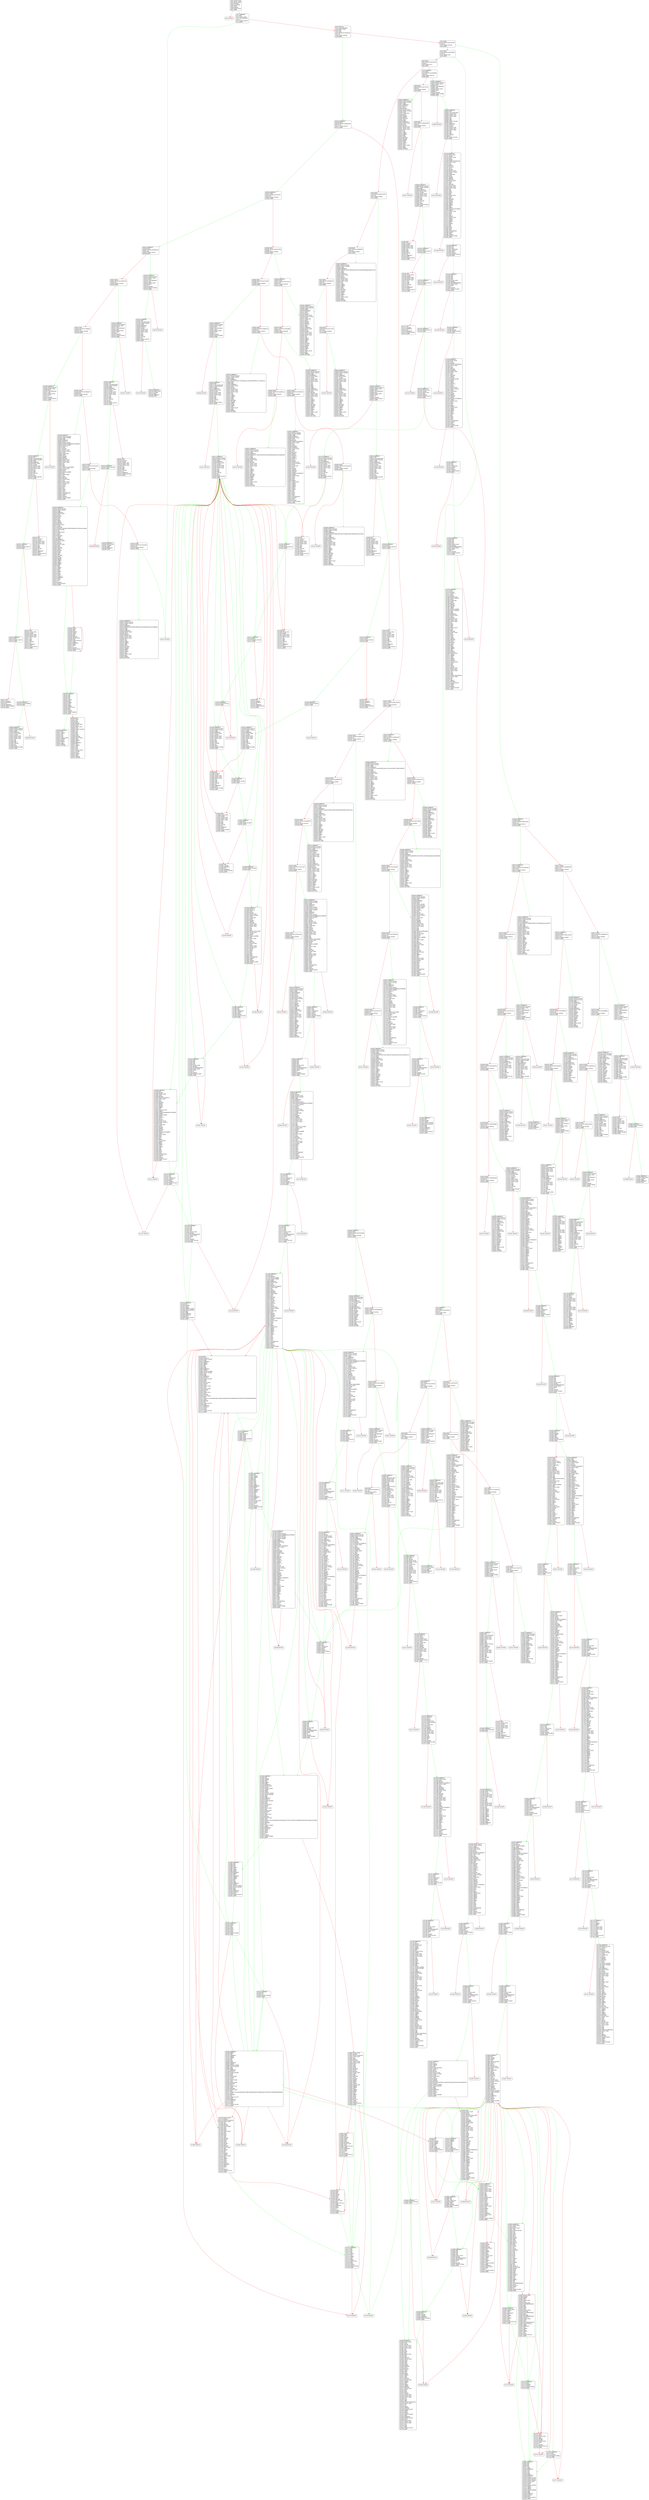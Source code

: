 digraph G {
    node [shape=box, style="rounded", fontname="Helvetica"];
    edge [fontname="Helvetica"];
    0 [ label = "0x01 PUSH1 0x80\l0x03 PUSH1 0x40\l0x05 MSTORE \l0x06 CALLVALUE \l0x07 DUP1 \l0x08 ISZERO \l0x09 PUSH2 0x10\l0x0c JUMPI \l" ]
    1 [ label = "0x10 REVERT \l" ]
    2 [ label = "0x11 JUMPDEST \l0x12 POP \l0x13 PUSH1 0x04\l0x15 CALLDATASIZE \l0x16 LT \l0x17 PUSH2 0x0327\l0x1a JUMPI \l" ]
    3 [ label = "0x1b PUSH1 0\l0x1d CALLDATALOAD \l0x1e PUSH1 0xe0\l0x20 SHR \l0x21 DUP1 \l0x22 PUSH4 0x75b5be2d\l0x27 GT \l0x28 PUSH2 0x01b8\l0x2b JUMPI \l" ]
    4 [ label = "0x2c DUP1 \l0x2d PUSH4 0xac1e5025\l0x32 GT \l0x33 PUSH2 0x0104\l0x36 JUMPI \l" ]
    5 [ label = "0x37 DUP1 \l0x38 PUSH4 0xce5494bb\l0x3d GT \l0x3e PUSH2 0xa2\l0x41 JUMPI \l" ]
    6 [ label = "0x42 DUP1 \l0x43 PUSH4 0xda275505\l0x48 GT \l0x49 PUSH2 0x7c\l0x4c JUMPI \l" ]
    7 [ label = "0x4d DUP1 \l0x4e PUSH4 0xda275505\l0x53 EQ \l0x54 PUSH2 0x06af\l0x57 JUMPI \l" ]
    8 [ label = "0x06b0 JUMPDEST \l0x06b1 PUSH2 0x0349\l0x06b4 PUSH1 0x04\l0x06b6 DUP1 \l0x06b7 CALLDATASIZE \l0x06b8 SUB \l0x06b9 PUSH1 0x20\l0x06bb DUP2 \l0x06bc LT \l0x06bd ISZERO \l0x06be PUSH2 0x06c5\l0x06c1 JUMPI \l" ]
    9 [ label = "0x06c5 REVERT \l" ]
    10 [ label = "0x06c6 JUMPDEST \l0x06c7 POP \l0x06c8 CALLDATALOAD \l0x06c9 PUSH2 0x24ea\l0x06cc JUMP \l0x24eb JUMPDEST \l0x24ec PUSH1 0x02\l0x24ee SLOAD \l0x24ef PUSH1 0x01\l0x24f1 PUSH1 0x01\l0x24f3 PUSH1 0xa0\l0x24f5 SHL \l0x24f6 SUB \l0x24f7 AND \l0x24f8 CALLER \l0x24f9 EQ \l0x24fa DUP1 \l0x24fb PUSH2 0x250d\l0x24fe JUMPI \l" ]
    11 [ label = "0x250e JUMPDEST \l0x250f DUP1 \l0x2510 PUSH2 0x2522\l0x2513 JUMPI \l" ]
    12 [ label = "0x2523 JUMPDEST \l0x2524 DUP1 \l0x2525 PUSH2 0x252c\l0x2528 JUMPI \l" ]
    13 [ label = "0x252d JUMPDEST \l0x252e PUSH2 0x256b\l0x2531 JUMPI \l" ]
    14 [ label = "0x256c JUMPDEST \l0x256d PUSH2 0x2573\l0x2570 PUSH2 0x18c3\l0x2573 JUMP \l0x18c4 JUMPDEST \l0x18c5 PUSH1 0x02\l0x18c7 SLOAD \l0x18c8 PUSH1 0x01\l0x18ca PUSH1 0x01\l0x18cc PUSH1 0xa0\l0x18ce SHL \l0x18cf SUB \l0x18d0 AND \l0x18d1 CALLER \l0x18d2 EQ \l0x18d3 DUP1 \l0x18d4 PUSH2 0x18e6\l0x18d7 JUMPI \l" ]
    15 [ label = "0x18e7 JUMPDEST \l0x18e8 DUP1 \l0x18e9 PUSH2 0x18fb\l0x18ec JUMPI \l" ]
    16 [ label = "0x18fc JUMPDEST \l0x18fd DUP1 \l0x18fe PUSH2 0x1905\l0x1901 JUMPI \l" ]
    17 [ label = "0x1906 JUMPDEST \l0x1907 PUSH2 0x1944\l0x190a JUMPI \l" ]
    18 [ label = "0x1945 JUMPDEST \l0x1946 PUSH1 0\l0x1948 PUSH1 0\l0x194a DUP1 \l0x194b MLOAD \l0x194c PUSH1 0x20\l0x194e PUSH2 0x3b5d\l0x1951 DUP4 \l0x1952 CODECOPY \l0x1953 DUP2 \l0x1954 MLOAD \l0x1955 SWAP2 \l0x1956 MSTORE \l0x1957 PUSH1 0x01\l0x1959 PUSH1 0x01\l0x195b PUSH1 0xa0\l0x195d SHL \l0x195e SUB \l0x195f AND \l0x1960 PUSH4 0x77c7b8fc\l0x1965 PUSH1 0x40\l0x1967 MLOAD \l0x1968 DUP2 \l0x1969 PUSH4 0xffffffff\l0x196e AND \l0x196f PUSH1 0xe0\l0x1971 SHL \l0x1972 DUP2 \l0x1973 MSTORE \l0x1974 PUSH1 0x04\l0x1976 ADD \l0x1977 PUSH1 0x20\l0x1979 PUSH1 0x40\l0x197b MLOAD \l0x197c DUP1 \l0x197d DUP4 \l0x197e SUB \l0x197f DUP2 \l0x1980 DUP7 \l0x1981 DUP1 \l0x1982 EXTCODESIZE \l0x1983 ISZERO \l0x1984 DUP1 \l0x1985 ISZERO \l0x1986 PUSH2 0x198d\l0x1989 JUMPI \l" ]
    19 [ label = "0x198d REVERT \l" ]
    20 [ label = "0x198e JUMPDEST \l0x198f POP \l0x1990 GAS \l0x1991 STATICCALL \l0x1992 ISZERO \l0x1993 DUP1 \l0x1994 ISZERO \l0x1995 PUSH2 0x19a1\l0x1998 JUMPI \l" ]
    21 [ label = "0x19a1 REVERT \l" ]
    22 [ label = "0x19a2 JUMPDEST \l0x19a3 POP \l0x19a4 POP \l0x19a5 POP \l0x19a6 POP \l0x19a7 PUSH1 0x40\l0x19a9 MLOAD \l0x19aa RETURNDATASIZE \l0x19ab PUSH1 0x20\l0x19ad DUP2 \l0x19ae LT \l0x19af ISZERO \l0x19b0 PUSH2 0x19b7\l0x19b3 JUMPI \l" ]
    23 [ label = "0x19b8 JUMPDEST \l0x19b9 POP \l0x19ba MLOAD \l0x19bb PUSH1 0x40\l0x19bd DUP1 \l0x19be MLOAD \l0x19bf PUSH4 0x0176f717\l0x19c4 PUSH1 0xe7\l0x19c6 SHL \l0x19c7 DUP2 \l0x19c8 MSTORE \l0x19c9 SWAP1 \l0x19ca MLOAD \l0x19cb SWAP2 \l0x19cc SWAP3 \l0x19cd POP \l0x19ce PUSH2 0x1a4c\l0x19d1 SWAP2 \l0x19d2 PUSH8 0x0de0b6b3a7640000\l0x19db SWAP2 \l0x19dc PUSH2 0x0901\l0x19df SWAP2 \l0x19e0 PUSH1 0\l0x19e2 DUP1 \l0x19e3 MLOAD \l0x19e4 PUSH1 0x20\l0x19e6 PUSH2 0x3b13\l0x19e9 DUP4 \l0x19ea CODECOPY \l0x19eb DUP2 \l0x19ec MLOAD \l0x19ed SWAP2 \l0x19ee MSTORE \l0x19ef SWAP2 \l0x19f0 PUSH4 0xbb7b8b80\l0x19f5 SWAP2 \l0x19f6 PUSH1 0x04\l0x19f8 DUP1 \l0x19f9 DUP4 \l0x19fa ADD \l0x19fb SWAP3 \l0x19fc PUSH1 0x20\l0x19fe SWAP3 \l0x19ff SWAP2 \l0x1a00 SWAP1 \l0x1a01 DUP3 \l0x1a02 SWAP1 \l0x1a03 SUB \l0x1a04 ADD \l0x1a05 DUP2 \l0x1a06 DUP7 \l0x1a07 DUP1 \l0x1a08 EXTCODESIZE \l0x1a09 ISZERO \l0x1a0a DUP1 \l0x1a0b ISZERO \l0x1a0c PUSH2 0x1a13\l0x1a0f JUMPI \l" ]
    24 [ label = "0x1a13 REVERT \l" ]
    25 [ label = "0x1a14 JUMPDEST \l0x1a15 POP \l0x1a16 GAS \l0x1a17 STATICCALL \l0x1a18 ISZERO \l0x1a19 DUP1 \l0x1a1a ISZERO \l0x1a1b PUSH2 0x1a27\l0x1a1e JUMPI \l" ]
    26 [ label = "0x1a27 REVERT \l" ]
    27 [ label = "0x1a28 JUMPDEST \l0x1a29 POP \l0x1a2a POP \l0x1a2b POP \l0x1a2c POP \l0x1a2d PUSH1 0x40\l0x1a2f MLOAD \l0x1a30 RETURNDATASIZE \l0x1a31 PUSH1 0x20\l0x1a33 DUP2 \l0x1a34 LT \l0x1a35 ISZERO \l0x1a36 PUSH2 0x1a3d\l0x1a39 JUMPI \l" ]
    28 [ label = "0x1a3e JUMPDEST \l0x1a3f POP \l0x1a40 MLOAD \l0x1a41 DUP5 \l0x1a42 SWAP1 \l0x1a43 PUSH4 0xffffffff\l0x1a48 PUSH2 0x2a44\l0x1a4b AND \l0x1a4c JUMP \l0x2a45 JUMPDEST \l0x2a46 PUSH1 0\l0x2a48 DUP3 \l0x2a49 PUSH2 0x2a53\l0x2a4c JUMPI \l" ]
    29 [ label = "0x2a4d POP \l0x2a4e PUSH1 0\l0x2a50 PUSH2 0x2aa0\l0x2a53 JUMP \l0x2aa1 JUMPDEST \l0x2aa2 SWAP3 \l0x2aa3 SWAP2 \l0x2aa4 POP \l0x2aa5 POP \l0x2aa6 JUMP \l0x0902 JUMPDEST \l0x0903 SWAP1 \l0x0904 PUSH4 0xffffffff\l0x0909 PUSH2 0x2aa6\l0x090c AND \l0x090d JUMP \l0x2aa7 JUMPDEST \l0x2aa8 PUSH1 0\l0x2aaa PUSH2 0x2a9d\l0x2aad DUP4 \l0x2aae DUP4 \l0x2aaf PUSH1 0x40\l0x2ab1 MLOAD \l0x2ab2 DUP1 \l0x2ab3 PUSH1 0x40\l0x2ab5 ADD \l0x2ab6 PUSH1 0x40\l0x2ab8 MSTORE \l0x2ab9 DUP1 \l0x2aba PUSH1 0x1a\l0x2abc DUP2 \l0x2abd MSTORE \l0x2abe PUSH1 0x20\l0x2ac0 ADD \l0x2ac1 PUSH32 0x536166654d6174683a206469766973696f6e206279207a65726f000000000000\l0x2ae2 DUP2 \l0x2ae3 MSTORE \l0x2ae4 POP \l0x2ae5 PUSH2 0x3771\l0x2ae8 JUMP \l0x3772 JUMPDEST \l0x3773 PUSH1 0\l0x3775 DUP2 \l0x3776 DUP4 \l0x3777 PUSH2 0x37fd\l0x377a JUMPI \l" ]
    30 [ label = "0x377b PUSH1 0x40\l0x377d MLOAD \l0x377e PUSH3 0x461bcd\l0x3782 PUSH1 0xe5\l0x3784 SHL \l0x3785 DUP2 \l0x3786 MSTORE \l0x3787 PUSH1 0x04\l0x3789 ADD \l0x378a DUP1 \l0x378b DUP1 \l0x378c PUSH1 0x20\l0x378e ADD \l0x378f DUP3 \l0x3790 DUP2 \l0x3791 SUB \l0x3792 DUP3 \l0x3793 MSTORE \l0x3794 DUP4 \l0x3795 DUP2 \l0x3796 DUP2 \l0x3797 MLOAD \l0x3798 DUP2 \l0x3799 MSTORE \l0x379a PUSH1 0x20\l0x379c ADD \l0x379d SWAP2 \l0x379e POP \l0x379f DUP1 \l0x37a0 MLOAD \l0x37a1 SWAP1 \l0x37a2 PUSH1 0x20\l0x37a4 ADD \l0x37a5 SWAP1 \l0x37a6 DUP1 \l0x37a7 DUP4 \l0x37a8 DUP4 \l0x37a9 PUSH1 0\l0x37ab JUMPDEST \l0x37ac DUP4 \l0x37ad DUP2 \l0x37ae LT \l0x37af ISZERO \l0x37b0 PUSH2 0x37c2\l0x37b3 JUMPI \l" ]
    31 [ label = "0x37c3 JUMPDEST \l0x37c4 POP \l0x37c5 POP \l0x37c6 POP \l0x37c7 POP \l0x37c8 SWAP1 \l0x37c9 POP \l0x37ca SWAP1 \l0x37cb DUP2 \l0x37cc ADD \l0x37cd SWAP1 \l0x37ce PUSH1 0x1f\l0x37d0 AND \l0x37d1 DUP1 \l0x37d2 ISZERO \l0x37d3 PUSH2 0x37ef\l0x37d6 JUMPI \l" ]
    32 [ label = "0x37fd REVERT \l" ]
    33 [ label = "0x37fd REVERT \l" ]
    34 [ label = "0x37b4 DUP2 \l0x37b5 DUP2 \l0x37b6 ADD \l0x37b7 MLOAD \l0x37b8 DUP4 \l0x37b9 DUP3 \l0x37ba ADD \l0x37bb MSTORE \l0x37bc PUSH1 0x20\l0x37be ADD \l0x37bf PUSH2 0x37aa\l0x37c2 JUMP \l0x37ab JUMPDEST \l0x37ac DUP4 \l0x37ad DUP2 \l0x37ae LT \l0x37af ISZERO \l0x37b0 PUSH2 0x37c2\l0x37b3 JUMPI \l" ]
    35 [ label = "0x37fe JUMPDEST \l0x37ff POP \l0x3800 PUSH1 0\l0x3802 DUP4 \l0x3803 DUP6 \l0x3804 DUP2 \l0x3805 PUSH2 0x3809\l0x3808 JUMPI \l" ]
    36 [ label = "0x3809 INVALID \l" ]
    37 [ label = "0x380a JUMPDEST \l0x380b DIV \l0x380c SWAP6 \l0x380d SWAP5 \l0x380e POP \l0x380f POP \l0x3810 POP \l0x3811 POP \l0x3812 POP \l0x3813 JUMP \l0x2a9e JUMPDEST \l0x2a9f SWAP1 \l0x2aa0 POP \l0x2aa1 JUMPDEST \l0x2aa2 SWAP3 \l0x2aa3 SWAP2 \l0x2aa4 POP \l0x2aa5 POP \l0x2aa6 JUMP \l0x1a4d JUMPDEST \l0x1a4e SWAP1 \l0x1a4f POP \l0x1a50 PUSH1 0x09\l0x1a52 SLOAD \l0x1a53 DUP2 \l0x1a54 LT \l0x1a55 ISZERO \l0x1a56 PUSH2 0x1a90\l0x1a59 JUMPI \l" ]
    38 [ label = "0x1a90 REVERT \l" ]
    39 [ label = "0x1a91 JUMPDEST \l0x1a92 PUSH1 0\l0x1a94 PUSH2 0x1abd\l0x1a97 PUSH8 0x0de0b6b3a7640000\l0x1aa0 PUSH2 0x0901\l0x1aa3 PUSH2 0x1aa9\l0x1aa6 PUSH2 0x0f89\l0x1aa9 JUMP \l0x0f8a JUMPDEST \l0x0f8b PUSH1 0x40\l0x0f8d DUP1 \l0x0f8e MLOAD \l0x0f8f PUSH4 0x70a08231\l0x0f94 PUSH1 0xe0\l0x0f96 SHL \l0x0f97 DUP2 \l0x0f98 MSTORE \l0x0f99 ADDRESS \l0x0f9a PUSH1 0x04\l0x0f9c DUP3 \l0x0f9d ADD \l0x0f9e MSTORE \l0x0f9f SWAP1 \l0x0fa0 MLOAD \l0x0fa1 PUSH1 0\l0x0fa3 SWAP2 \l0x0fa4 PUSH1 0\l0x0fa6 DUP1 \l0x0fa7 MLOAD \l0x0fa8 PUSH1 0x20\l0x0faa PUSH2 0x3b5d\l0x0fad DUP4 \l0x0fae CODECOPY \l0x0faf DUP2 \l0x0fb0 MLOAD \l0x0fb1 SWAP2 \l0x0fb2 MSTORE \l0x0fb3 SWAP2 \l0x0fb4 PUSH4 0x70a08231\l0x0fb9 SWAP2 \l0x0fba PUSH1 0x24\l0x0fbc DUP1 \l0x0fbd DUP3 \l0x0fbe ADD \l0x0fbf SWAP3 \l0x0fc0 PUSH1 0x20\l0x0fc2 SWAP3 \l0x0fc3 SWAP1 \l0x0fc4 SWAP2 \l0x0fc5 SWAP1 \l0x0fc6 DUP3 \l0x0fc7 SWAP1 \l0x0fc8 SUB \l0x0fc9 ADD \l0x0fca DUP2 \l0x0fcb DUP7 \l0x0fcc DUP1 \l0x0fcd EXTCODESIZE \l0x0fce ISZERO \l0x0fcf DUP1 \l0x0fd0 ISZERO \l0x0fd1 PUSH2 0x0fd8\l0x0fd4 JUMPI \l" ]
    40 [ label = "0x0fd8 REVERT \l" ]
    41 [ label = "0x0fd9 JUMPDEST \l0x0fda POP \l0x0fdb GAS \l0x0fdc STATICCALL \l0x0fdd ISZERO \l0x0fde DUP1 \l0x0fdf ISZERO \l0x0fe0 PUSH2 0x0fec\l0x0fe3 JUMPI \l" ]
    42 [ label = "0x0fec REVERT \l" ]
    43 [ label = "0x0fed JUMPDEST \l0x0fee POP \l0x0fef POP \l0x0ff0 POP \l0x0ff1 POP \l0x0ff2 PUSH1 0x40\l0x0ff4 MLOAD \l0x0ff5 RETURNDATASIZE \l0x0ff6 PUSH1 0x20\l0x0ff8 DUP2 \l0x0ff9 LT \l0x0ffa ISZERO \l0x0ffb PUSH2 0x1002\l0x0ffe JUMPI \l" ]
    44 [ label = "0x1003 JUMPDEST \l0x1004 POP \l0x1005 MLOAD \l0x1006 SWAP1 \l0x1007 POP \l0x1008 SWAP1 \l0x1009 JUMP \l0x1aaa JUMPDEST \l0x1aab PUSH1 0x09\l0x1aad SLOAD \l0x1aae PUSH2 0x0bf2\l0x1ab1 SWAP1 \l0x1ab2 DUP8 \l0x1ab3 SWAP1 \l0x1ab4 PUSH4 0xffffffff\l0x1ab9 PUSH2 0x2ae8\l0x1abc AND \l0x1abd JUMP \l0x2ae9 JUMPDEST \l0x2aea PUSH1 0\l0x2aec PUSH2 0x2a9d\l0x2aef DUP4 \l0x2af0 DUP4 \l0x2af1 PUSH1 0x40\l0x2af3 MLOAD \l0x2af4 DUP1 \l0x2af5 PUSH1 0x40\l0x2af7 ADD \l0x2af8 PUSH1 0x40\l0x2afa MSTORE \l0x2afb DUP1 \l0x2afc PUSH1 0x1e\l0x2afe DUP2 \l0x2aff MSTORE \l0x2b00 PUSH1 0x20\l0x2b02 ADD \l0x2b03 PUSH32 0x536166654d6174683a207375627472616374696f6e206f766572666c6f770000\l0x2b24 DUP2 \l0x2b25 MSTORE \l0x2b26 POP \l0x2b27 PUSH2 0x3813\l0x2b2a JUMP \l0x3814 JUMPDEST \l0x3815 PUSH1 0\l0x3817 DUP2 \l0x3818 DUP5 \l0x3819 DUP5 \l0x381a GT \l0x381b ISZERO \l0x381c PUSH2 0x3865\l0x381f JUMPI \l" ]
    45 [ label = "0x3820 PUSH1 0x40\l0x3822 MLOAD \l0x3823 PUSH3 0x461bcd\l0x3827 PUSH1 0xe5\l0x3829 SHL \l0x382a DUP2 \l0x382b MSTORE \l0x382c PUSH1 0x20\l0x382e PUSH1 0x04\l0x3830 DUP3 \l0x3831 ADD \l0x3832 DUP2 \l0x3833 DUP2 \l0x3834 MSTORE \l0x3835 DUP4 \l0x3836 MLOAD \l0x3837 PUSH1 0x24\l0x3839 DUP5 \l0x383a ADD \l0x383b MSTORE \l0x383c DUP4 \l0x383d MLOAD \l0x383e SWAP1 \l0x383f SWAP3 \l0x3840 DUP4 \l0x3841 SWAP3 \l0x3842 PUSH1 0x44\l0x3844 SWAP1 \l0x3845 SWAP2 \l0x3846 ADD \l0x3847 SWAP2 \l0x3848 SWAP1 \l0x3849 DUP6 \l0x384a ADD \l0x384b SWAP1 \l0x384c DUP1 \l0x384d DUP4 \l0x384e DUP4 \l0x384f PUSH1 0\l0x3851 DUP4 \l0x3852 ISZERO \l0x3853 PUSH2 0x37c2\l0x3856 JUMPI \l" ]
    46 [ label = "0x3857 DUP2 \l0x3858 DUP2 \l0x3859 ADD \l0x385a MLOAD \l0x385b DUP4 \l0x385c DUP3 \l0x385d ADD \l0x385e MSTORE \l0x385f PUSH1 0x20\l0x3861 ADD \l0x3862 PUSH2 0x37aa\l0x3865 JUMP \l0x37ab JUMPDEST \l0x37ac DUP4 \l0x37ad DUP2 \l0x37ae LT \l0x37af ISZERO \l0x37b0 PUSH2 0x37c2\l0x37b3 JUMPI \l" ]
    47 [ label = "0x3866 JUMPDEST \l0x3867 POP \l0x3868 POP \l0x3869 POP \l0x386a SWAP1 \l0x386b SUB \l0x386c SWAP1 \l0x386d JUMP \l0x2a9e JUMPDEST \l0x2a9f SWAP1 \l0x2aa0 POP \l0x2aa1 JUMPDEST \l0x2aa2 SWAP3 \l0x2aa3 SWAP2 \l0x2aa4 POP \l0x2aa5 POP \l0x2aa6 JUMP \l0x0bf3 JUMPDEST \l0x0bf4 SWAP1 \l0x0bf5 PUSH4 0xffffffff\l0x0bfa PUSH2 0x2a44\l0x0bfd AND \l0x0bfe JUMP \l0x2a45 JUMPDEST \l0x2a46 PUSH1 0\l0x2a48 DUP3 \l0x2a49 PUSH2 0x2a53\l0x2a4c JUMPI \l" ]
    48 [ label = "0x2a54 JUMPDEST \l0x2a55 DUP3 \l0x2a56 DUP3 \l0x2a57 MUL \l0x2a58 DUP3 \l0x2a59 DUP5 \l0x2a5a DUP3 \l0x2a5b DUP2 \l0x2a5c PUSH2 0x2a60\l0x2a5f JUMPI \l" ]
    49 [ label = "0x2a61 JUMPDEST \l0x2a62 DIV \l0x2a63 EQ \l0x2a64 PUSH2 0x2a9d\l0x2a67 JUMPI \l" ]
    50 [ label = "0x2a9e JUMPDEST \l0x2a9f SWAP1 \l0x2aa0 POP \l0x2aa1 JUMPDEST \l0x2aa2 SWAP3 \l0x2aa3 SWAP2 \l0x2aa4 POP \l0x2aa5 POP \l0x2aa6 JUMP \l0x0902 JUMPDEST \l0x0903 SWAP1 \l0x0904 PUSH4 0xffffffff\l0x0909 PUSH2 0x2aa6\l0x090c AND \l0x090d JUMP \l0x2aa7 JUMPDEST \l0x2aa8 PUSH1 0\l0x2aaa PUSH2 0x2a9d\l0x2aad DUP4 \l0x2aae DUP4 \l0x2aaf PUSH1 0x40\l0x2ab1 MLOAD \l0x2ab2 DUP1 \l0x2ab3 PUSH1 0x40\l0x2ab5 ADD \l0x2ab6 PUSH1 0x40\l0x2ab8 MSTORE \l0x2ab9 DUP1 \l0x2aba PUSH1 0x1a\l0x2abc DUP2 \l0x2abd MSTORE \l0x2abe PUSH1 0x20\l0x2ac0 ADD \l0x2ac1 PUSH32 0x536166654d6174683a206469766973696f6e206279207a65726f000000000000\l0x2ae2 DUP2 \l0x2ae3 MSTORE \l0x2ae4 POP \l0x2ae5 PUSH2 0x3771\l0x2ae8 JUMP \l0x3772 JUMPDEST \l0x3773 PUSH1 0\l0x3775 DUP2 \l0x3776 DUP4 \l0x3777 PUSH2 0x37fd\l0x377a JUMPI \l" ]
    51 [ label = "0x2a9d REVERT \l" ]
    52 [ label = "0x3aaa POP \l0x3aab EQ \l0x3aac ISZERO \l0x3aad SWAP3 \l0x3aae SWAP2 \l0x3aaf POP \l0x3ab0 POP \l0x3ab1 JUMP \l0x35cc JUMPDEST \l0x35cd PUSH2 0x361c\l0x35d0 JUMPI \l" ]
    53 [ label = "0x361c REVERT \l" ]
    54 [ label = "0x361d JUMPDEST \l0x361e PUSH1 0\l0x3620 PUSH1 0x60\l0x3622 DUP4 \l0x3623 PUSH1 0x01\l0x3625 PUSH1 0x01\l0x3627 PUSH1 0xa0\l0x3629 SHL \l0x362a SUB \l0x362b AND \l0x362c DUP4 \l0x362d PUSH1 0x40\l0x362f MLOAD \l0x3630 DUP1 \l0x3631 DUP3 \l0x3632 DUP1 \l0x3633 MLOAD \l0x3634 SWAP1 \l0x3635 PUSH1 0x20\l0x3637 ADD \l0x3638 SWAP1 \l0x3639 DUP1 \l0x363a DUP4 \l0x363b DUP4 \l0x363c JUMPDEST \l0x363d PUSH1 0x20\l0x363f DUP4 \l0x3640 LT \l0x3641 PUSH2 0x365a\l0x3644 JUMPI \l" ]
    55 [ label = "0x365b JUMPDEST \l0x365c PUSH1 0x01\l0x365e DUP4 \l0x365f PUSH1 0x20\l0x3661 SUB \l0x3662 PUSH2 0x0100\l0x3665 EXP \l0x3666 SUB \l0x3667 DUP1 \l0x3668 NOT \l0x3669 DUP3 \l0x366a MLOAD \l0x366b AND \l0x366c DUP2 \l0x366d DUP5 \l0x366e MLOAD \l0x366f AND \l0x3670 DUP1 \l0x3671 DUP3 \l0x3672 OR \l0x3673 DUP6 \l0x3674 MSTORE \l0x3675 POP \l0x3676 POP \l0x3677 POP \l0x3678 POP \l0x3679 POP \l0x367a POP \l0x367b SWAP1 \l0x367c POP \l0x367d ADD \l0x367e SWAP2 \l0x367f POP \l0x3680 POP \l0x3681 PUSH1 0\l0x3683 PUSH1 0x40\l0x3685 MLOAD \l0x3686 DUP1 \l0x3687 DUP4 \l0x3688 SUB \l0x3689 DUP2 \l0x368a PUSH1 0\l0x368c DUP7 \l0x368d GAS \l0x368e CALL \l0x368f SWAP2 \l0x3690 POP \l0x3691 POP \l0x3692 RETURNDATASIZE \l0x3693 DUP1 \l0x3694 PUSH1 0\l0x3696 DUP2 \l0x3697 EQ \l0x3698 PUSH2 0x36bc\l0x369b JUMPI \l" ]
    56 [ label = "0x36bd JUMPDEST \l0x36be PUSH1 0x60\l0x36c0 SWAP2 \l0x36c1 POP \l0x36c2 JUMPDEST \l0x36c3 POP \l0x36c4 SWAP2 \l0x36c5 POP \l0x36c6 SWAP2 \l0x36c7 POP \l0x36c8 DUP2 \l0x36c9 PUSH2 0x3718\l0x36cc JUMPI \l" ]
    57 [ label = "0x3718 REVERT \l" ]
    58 [ label = "0x3719 JUMPDEST \l0x371a DUP1 \l0x371b MLOAD \l0x371c ISZERO \l0x371d PUSH2 0x0f6b\l0x3720 JUMPI \l" ]
    59 [ label = "0x3721 DUP1 \l0x3722 DUP1 \l0x3723 PUSH1 0x20\l0x3725 ADD \l0x3726 SWAP1 \l0x3727 MLOAD \l0x3728 PUSH1 0x20\l0x372a DUP2 \l0x372b LT \l0x372c ISZERO \l0x372d PUSH2 0x3734\l0x3730 JUMPI \l" ]
    60 [ label = "0x3735 JUMPDEST \l0x3736 POP \l0x3737 MLOAD \l0x3738 PUSH2 0x0f6b\l0x373b JUMPI \l" ]
    61 [ label = "0x3771 REVERT \l" ]
    62 [ label = "0x0f6c JUMPDEST \l0x0f6d POP \l0x0f6e POP \l0x0f6f POP \l0x0f70 POP \l0x0f71 JUMP \l0x2a40 JUMPDEST \l0x2a41 POP \l0x2a42 POP \l0x2a43 POP \l0x2a44 JUMP \l0x1b28 JUMPDEST \l0x1b29 PUSH1 0\l0x1b2b PUSH2 0x1b44\l0x1b2e PUSH2 0x2710\l0x1b31 PUSH2 0x0901\l0x1b34 PUSH1 0x03\l0x1b36 SLOAD \l0x1b37 DUP7 \l0x1b38 PUSH2 0x2a44\l0x1b3b SWAP1 \l0x1b3c SWAP2 \l0x1b3d SWAP1 \l0x1b3e PUSH4 0xffffffff\l0x1b43 AND \l0x1b44 JUMP \l0x2a45 JUMPDEST \l0x2a46 PUSH1 0\l0x2a48 DUP3 \l0x2a49 PUSH2 0x2a53\l0x2a4c JUMPI \l" ]
    63 [ label = "0x3734 REVERT \l" ]
    64 [ label = "0x369c PUSH1 0x40\l0x369e MLOAD \l0x369f SWAP2 \l0x36a0 POP \l0x36a1 PUSH1 0x1f\l0x36a3 NOT \l0x36a4 PUSH1 0x3f\l0x36a6 RETURNDATASIZE \l0x36a7 ADD \l0x36a8 AND \l0x36a9 DUP3 \l0x36aa ADD \l0x36ab PUSH1 0x40\l0x36ad MSTORE \l0x36ae RETURNDATASIZE \l0x36af DUP3 \l0x36b0 MSTORE \l0x36b1 RETURNDATASIZE \l0x36b2 PUSH1 0\l0x36b4 PUSH1 0x20\l0x36b6 DUP5 \l0x36b7 ADD \l0x36b8 RETURNDATACOPY \l0x36b9 PUSH2 0x36c1\l0x36bc JUMP \l0x36c2 JUMPDEST \l0x36c3 POP \l0x36c4 SWAP2 \l0x36c5 POP \l0x36c6 SWAP2 \l0x36c7 POP \l0x36c8 DUP2 \l0x36c9 PUSH2 0x3718\l0x36cc JUMPI \l" ]
    65 [ label = "0x3645 DUP1 \l0x3646 MLOAD \l0x3647 DUP3 \l0x3648 MSTORE \l0x3649 PUSH1 0x1f\l0x364b NOT \l0x364c SWAP1 \l0x364d SWAP3 \l0x364e ADD \l0x364f SWAP2 \l0x3650 PUSH1 0x20\l0x3652 SWAP2 \l0x3653 DUP3 \l0x3654 ADD \l0x3655 SWAP2 \l0x3656 ADD \l0x3657 PUSH2 0x363b\l0x365a JUMP \l0x363c JUMPDEST \l0x363d PUSH1 0x20\l0x363f DUP4 \l0x3640 LT \l0x3641 PUSH2 0x365a\l0x3644 JUMPI \l" ]
    66 [ label = "0x3a73 JUMPDEST \l0x3a74 SWAP5 \l0x3a75 SWAP4 \l0x3a76 POP \l0x3a77 POP \l0x3a78 POP \l0x3a79 POP \l0x3a7a JUMP \l0x35cc JUMPDEST \l0x35cd PUSH2 0x361c\l0x35d0 JUMPI \l" ]
    67 [ label = "0x2a60 INVALID \l" ]
    68 [ label = "0x1002 REVERT \l" ]
    69 [ label = "0x1a3d REVERT \l" ]
    70 [ label = "0x19b7 REVERT \l" ]
    71 [ label = "0x1944 REVERT \l" ]
    72 [ label = "0x1902 POP \l0x1903 CALLER \l0x1904 ADDRESS \l0x1905 EQ \l0x1906 JUMPDEST \l0x1907 PUSH2 0x1944\l0x190a JUMPI \l" ]
    73 [ label = "0x18ed POP \l0x18ee PUSH1 0x01\l0x18f0 SLOAD \l0x18f1 PUSH1 0x01\l0x18f3 PUSH1 0x01\l0x18f5 PUSH1 0xa0\l0x18f7 SHL \l0x18f8 SUB \l0x18f9 AND \l0x18fa CALLER \l0x18fb EQ \l0x18fc JUMPDEST \l0x18fd DUP1 \l0x18fe PUSH2 0x1905\l0x1901 JUMPI \l" ]
    74 [ label = "0x18d8 POP \l0x18d9 PUSH1 0\l0x18db SLOAD \l0x18dc PUSH1 0x01\l0x18de PUSH1 0x01\l0x18e0 PUSH1 0xa0\l0x18e2 SHL \l0x18e3 SUB \l0x18e4 AND \l0x18e5 CALLER \l0x18e6 EQ \l0x18e7 JUMPDEST \l0x18e8 DUP1 \l0x18e9 PUSH2 0x18fb\l0x18ec JUMPI \l" ]
    75 [ label = "0x256b REVERT \l" ]
    76 [ label = "0x2529 POP \l0x252a CALLER \l0x252b ADDRESS \l0x252c EQ \l0x252d JUMPDEST \l0x252e PUSH2 0x256b\l0x2531 JUMPI \l" ]
    77 [ label = "0x2514 POP \l0x2515 PUSH1 0x01\l0x2517 SLOAD \l0x2518 PUSH1 0x01\l0x251a PUSH1 0x01\l0x251c PUSH1 0xa0\l0x251e SHL \l0x251f SUB \l0x2520 AND \l0x2521 CALLER \l0x2522 EQ \l0x2523 JUMPDEST \l0x2524 DUP1 \l0x2525 PUSH2 0x252c\l0x2528 JUMPI \l" ]
    78 [ label = "0x24ff POP \l0x2500 PUSH1 0\l0x2502 SLOAD \l0x2503 PUSH1 0x01\l0x2505 PUSH1 0x01\l0x2507 PUSH1 0xa0\l0x2509 SHL \l0x250a SUB \l0x250b AND \l0x250c CALLER \l0x250d EQ \l0x250e JUMPDEST \l0x250f DUP1 \l0x2510 PUSH2 0x2522\l0x2513 JUMPI \l" ]
    79 [ label = "0x58 DUP1 \l0x59 PUSH4 0xdfb84f65\l0x5e EQ \l0x5f PUSH2 0x06cc\l0x62 JUMPI \l" ]
    80 [ label = "0x06cd JUMPDEST \l0x06ce PUSH2 0x0424\l0x06d1 PUSH2 0x2905\l0x06d4 JUMP \l0x2906 JUMPDEST \l0x2907 PUSH20 0x83f798e925bcd4017eb265844fddabb448f1707d\l0x291c DUP2 \l0x291d JUMP \l0x0425 JUMPDEST \l0x0426 PUSH1 0x40\l0x0428 DUP1 \l0x0429 MLOAD \l0x042a PUSH1 0x01\l0x042c PUSH1 0x01\l0x042e PUSH1 0xa0\l0x0430 SHL \l0x0431 SUB \l0x0432 SWAP1 \l0x0433 SWAP3 \l0x0434 AND \l0x0435 DUP3 \l0x0436 MSTORE \l0x0437 MLOAD \l0x0438 SWAP1 \l0x0439 DUP2 \l0x043a SWAP1 \l0x043b SUB \l0x043c PUSH1 0x20\l0x043e ADD \l0x043f SWAP1 \l0x0440 RETURN \l" ]
    81 [ label = "0x63 DUP1 \l0x64 PUSH4 0xf4b9fa75\l0x69 EQ \l0x6a PUSH2 0x0440\l0x6d JUMPI \l" ]
    82 [ label = "0x0441 JUMPDEST \l0x0442 PUSH2 0x0424\l0x0445 PUSH2 0x0c45\l0x0448 JUMP \l0x0c46 JUMPDEST \l0x0c47 PUSH1 0\l0x0c49 DUP1 \l0x0c4a MLOAD \l0x0c4b PUSH1 0x20\l0x0c4d PUSH2 0x3ab2\l0x0c50 DUP4 \l0x0c51 CODECOPY \l0x0c52 DUP2 \l0x0c53 MLOAD \l0x0c54 SWAP2 \l0x0c55 MSTORE \l0x0c56 DUP2 \l0x0c57 JUMP \l0x0425 JUMPDEST \l0x0426 PUSH1 0x40\l0x0428 DUP1 \l0x0429 MLOAD \l0x042a PUSH1 0x01\l0x042c PUSH1 0x01\l0x042e PUSH1 0xa0\l0x0430 SHL \l0x0431 SUB \l0x0432 SWAP1 \l0x0433 SWAP3 \l0x0434 AND \l0x0435 DUP3 \l0x0436 MSTORE \l0x0437 MLOAD \l0x0438 SWAP1 \l0x0439 DUP2 \l0x043a SWAP1 \l0x043b SUB \l0x043c PUSH1 0x20\l0x043e ADD \l0x043f SWAP1 \l0x0440 RETURN \l" ]
    83 [ label = "0x6e DUP1 \l0x6f PUSH4 0xf77c4791\l0x74 EQ \l0x75 PUSH2 0x06d4\l0x78 JUMPI \l" ]
    84 [ label = "0x06d5 JUMPDEST \l0x06d6 PUSH2 0x0424\l0x06d9 PUSH2 0x291d\l0x06dc JUMP \l0x291e JUMPDEST \l0x291f PUSH1 0x01\l0x2921 SLOAD \l0x2922 PUSH1 0x01\l0x2924 PUSH1 0x01\l0x2926 PUSH1 0xa0\l0x2928 SHL \l0x2929 SUB \l0x292a AND \l0x292b DUP2 \l0x292c JUMP \l0x0425 JUMPDEST \l0x0426 PUSH1 0x40\l0x0428 DUP1 \l0x0429 MLOAD \l0x042a PUSH1 0x01\l0x042c PUSH1 0x01\l0x042e PUSH1 0xa0\l0x0430 SHL \l0x0431 SUB \l0x0432 SWAP1 \l0x0433 SWAP3 \l0x0434 AND \l0x0435 DUP3 \l0x0436 MSTORE \l0x0437 MLOAD \l0x0438 SWAP1 \l0x0439 DUP2 \l0x043a SWAP1 \l0x043b SUB \l0x043c PUSH1 0x20\l0x043e ADD \l0x043f SWAP1 \l0x0440 RETURN \l" ]
    85 [ label = "0x032c REVERT \l" ]
    86 [ label = "0x7d JUMPDEST \l0x7e DUP1 \l0x7f PUSH4 0xce5494bb\l0x84 EQ \l0x85 PUSH2 0x0679\l0x88 JUMPI \l" ]
    87 [ label = "0x067a JUMPDEST \l0x067b PUSH2 0x0349\l0x067e PUSH1 0x04\l0x0680 DUP1 \l0x0681 CALLDATASIZE \l0x0682 SUB \l0x0683 PUSH1 0x20\l0x0685 DUP2 \l0x0686 LT \l0x0687 ISZERO \l0x0688 PUSH2 0x068f\l0x068b JUMPI \l" ]
    88 [ label = "0x068f REVERT \l" ]
    89 [ label = "0x0690 JUMPDEST \l0x0691 POP \l0x0692 CALLDATALOAD \l0x0693 PUSH1 0x01\l0x0695 PUSH1 0x01\l0x0697 PUSH1 0xa0\l0x0699 SHL \l0x069a SUB \l0x069b AND \l0x069c PUSH2 0x1de0\l0x069f JUMP \l0x1de1 JUMPDEST \l0x1de2 PUSH1 0\l0x1de4 SLOAD \l0x1de5 PUSH1 0x01\l0x1de7 PUSH1 0x01\l0x1de9 PUSH1 0xa0\l0x1deb SHL \l0x1dec SUB \l0x1ded AND \l0x1dee CALLER \l0x1def EQ \l0x1df0 PUSH2 0x1e2d\l0x1df3 JUMPI \l" ]
    90 [ label = "0x1e2e JUMPDEST \l0x1e2f PUSH1 0x01\l0x1e31 SLOAD \l0x1e32 PUSH1 0x40\l0x1e34 DUP1 \l0x1e35 MLOAD \l0x1e36 PUSH4 0x50abc5b5\l0x1e3b PUSH1 0xe1\l0x1e3d SHL \l0x1e3e DUP2 \l0x1e3f MSTORE \l0x1e40 PUSH1 0\l0x1e42 DUP1 \l0x1e43 MLOAD \l0x1e44 PUSH1 0x20\l0x1e46 PUSH2 0x3ab2\l0x1e49 DUP4 \l0x1e4a CODECOPY \l0x1e4b DUP2 \l0x1e4c MLOAD \l0x1e4d SWAP2 \l0x1e4e MSTORE \l0x1e4f PUSH1 0x04\l0x1e51 DUP3 \l0x1e52 ADD \l0x1e53 MSTORE \l0x1e54 PUSH1 0x01\l0x1e56 PUSH1 0x01\l0x1e58 PUSH1 0xa0\l0x1e5a SHL \l0x1e5b SUB \l0x1e5c DUP5 \l0x1e5d DUP2 \l0x1e5e AND \l0x1e5f PUSH1 0x24\l0x1e61 DUP4 \l0x1e62 ADD \l0x1e63 MSTORE \l0x1e64 SWAP2 \l0x1e65 MLOAD \l0x1e66 SWAP2 \l0x1e67 SWAP1 \l0x1e68 SWAP3 \l0x1e69 AND \l0x1e6a SWAP2 \l0x1e6b PUSH4 0xa1578b6a\l0x1e70 SWAP2 \l0x1e71 PUSH1 0x44\l0x1e73 DUP1 \l0x1e74 DUP4 \l0x1e75 ADD \l0x1e76 SWAP3 \l0x1e77 PUSH1 0x20\l0x1e79 SWAP3 \l0x1e7a SWAP2 \l0x1e7b SWAP1 \l0x1e7c DUP3 \l0x1e7d SWAP1 \l0x1e7e SUB \l0x1e7f ADD \l0x1e80 DUP2 \l0x1e81 DUP7 \l0x1e82 DUP1 \l0x1e83 EXTCODESIZE \l0x1e84 ISZERO \l0x1e85 DUP1 \l0x1e86 ISZERO \l0x1e87 PUSH2 0x1e8e\l0x1e8a JUMPI \l" ]
    91 [ label = "0x1e8e REVERT \l" ]
    92 [ label = "0x1e8f JUMPDEST \l0x1e90 POP \l0x1e91 GAS \l0x1e92 STATICCALL \l0x1e93 ISZERO \l0x1e94 DUP1 \l0x1e95 ISZERO \l0x1e96 PUSH2 0x1ea2\l0x1e99 JUMPI \l" ]
    93 [ label = "0x1ea2 REVERT \l" ]
    94 [ label = "0x1ea3 JUMPDEST \l0x1ea4 POP \l0x1ea5 POP \l0x1ea6 POP \l0x1ea7 POP \l0x1ea8 PUSH1 0x40\l0x1eaa MLOAD \l0x1eab RETURNDATASIZE \l0x1eac PUSH1 0x20\l0x1eae DUP2 \l0x1eaf LT \l0x1eb0 ISZERO \l0x1eb1 PUSH2 0x1eb8\l0x1eb4 JUMPI \l" ]
    95 [ label = "0x1eb9 JUMPDEST \l0x1eba POP \l0x1ebb MLOAD \l0x1ebc PUSH2 0x1efd\l0x1ebf JUMPI \l" ]
    96 [ label = "0x1efd REVERT \l" ]
    97 [ label = "0x1efe JUMPDEST \l0x1eff PUSH1 0x40\l0x1f01 DUP1 \l0x1f02 MLOAD \l0x1f03 PUSH4 0x70a08231\l0x1f08 PUSH1 0xe0\l0x1f0a SHL \l0x1f0b DUP2 \l0x1f0c MSTORE \l0x1f0d ADDRESS \l0x1f0e PUSH1 0x04\l0x1f10 DUP3 \l0x1f11 ADD \l0x1f12 MSTORE \l0x1f13 SWAP1 \l0x1f14 MLOAD \l0x1f15 PUSH2 0x1f96\l0x1f18 SWAP2 \l0x1f19 DUP4 \l0x1f1a SWAP2 \l0x1f1b PUSH1 0\l0x1f1d DUP1 \l0x1f1e MLOAD \l0x1f1f PUSH1 0x20\l0x1f21 PUSH2 0x3b5d\l0x1f24 DUP4 \l0x1f25 CODECOPY \l0x1f26 DUP2 \l0x1f27 MLOAD \l0x1f28 SWAP2 \l0x1f29 MSTORE \l0x1f2a SWAP2 \l0x1f2b PUSH4 0x70a08231\l0x1f30 SWAP2 \l0x1f31 PUSH1 0x24\l0x1f33 DUP1 \l0x1f34 DUP4 \l0x1f35 ADD \l0x1f36 SWAP3 \l0x1f37 PUSH1 0x20\l0x1f39 SWAP3 \l0x1f3a SWAP2 \l0x1f3b SWAP1 \l0x1f3c DUP3 \l0x1f3d SWAP1 \l0x1f3e SUB \l0x1f3f ADD \l0x1f40 DUP2 \l0x1f41 DUP7 \l0x1f42 DUP1 \l0x1f43 EXTCODESIZE \l0x1f44 ISZERO \l0x1f45 DUP1 \l0x1f46 ISZERO \l0x1f47 PUSH2 0x1f4e\l0x1f4a JUMPI \l" ]
    98 [ label = "0x1f4e REVERT \l" ]
    99 [ label = "0x1f4f JUMPDEST \l0x1f50 POP \l0x1f51 GAS \l0x1f52 STATICCALL \l0x1f53 ISZERO \l0x1f54 DUP1 \l0x1f55 ISZERO \l0x1f56 PUSH2 0x1f62\l0x1f59 JUMPI \l" ]
    100 [ label = "0x1f62 REVERT \l" ]
    101 [ label = "0x1f63 JUMPDEST \l0x1f64 POP \l0x1f65 POP \l0x1f66 POP \l0x1f67 POP \l0x1f68 PUSH1 0x40\l0x1f6a MLOAD \l0x1f6b RETURNDATASIZE \l0x1f6c PUSH1 0x20\l0x1f6e DUP2 \l0x1f6f LT \l0x1f70 ISZERO \l0x1f71 PUSH2 0x1f78\l0x1f74 JUMPI \l" ]
    102 [ label = "0x1f79 JUMPDEST \l0x1f7a POP \l0x1f7b MLOAD \l0x1f7c PUSH1 0\l0x1f7e DUP1 \l0x1f7f MLOAD \l0x1f80 PUSH1 0x20\l0x1f82 PUSH2 0x3b5d\l0x1f85 DUP4 \l0x1f86 CODECOPY \l0x1f87 DUP2 \l0x1f88 MLOAD \l0x1f89 SWAP2 \l0x1f8a MSTORE \l0x1f8b SWAP2 \l0x1f8c SWAP1 \l0x1f8d PUSH4 0xffffffff\l0x1f92 PUSH2 0x2de8\l0x1f95 AND \l0x1f96 JUMP \l0x2de9 JUMPDEST \l0x2dea PUSH1 0x40\l0x2dec DUP1 \l0x2ded MLOAD \l0x2dee PUSH1 0x01\l0x2df0 PUSH1 0x01\l0x2df2 PUSH1 0xa0\l0x2df4 SHL \l0x2df5 SUB \l0x2df6 DUP5 \l0x2df7 AND \l0x2df8 PUSH1 0x24\l0x2dfa DUP3 \l0x2dfb ADD \l0x2dfc MSTORE \l0x2dfd PUSH1 0x44\l0x2dff DUP1 \l0x2e00 DUP3 \l0x2e01 ADD \l0x2e02 DUP5 \l0x2e03 SWAP1 \l0x2e04 MSTORE \l0x2e05 DUP3 \l0x2e06 MLOAD \l0x2e07 DUP1 \l0x2e08 DUP4 \l0x2e09 SUB \l0x2e0a SWAP1 \l0x2e0b SWAP2 \l0x2e0c ADD \l0x2e0d DUP2 \l0x2e0e MSTORE \l0x2e0f PUSH1 0x64\l0x2e11 SWAP1 \l0x2e12 SWAP2 \l0x2e13 ADD \l0x2e14 SWAP1 \l0x2e15 SWAP2 \l0x2e16 MSTORE \l0x2e17 PUSH1 0x20\l0x2e19 DUP2 \l0x2e1a ADD \l0x2e1b DUP1 \l0x2e1c MLOAD \l0x2e1d PUSH1 0x01\l0x2e1f PUSH1 0x01\l0x2e21 PUSH1 0xe0\l0x2e23 SHL \l0x2e24 SUB \l0x2e25 AND \l0x2e26 PUSH4 0xa9059cbb\l0x2e2b PUSH1 0xe0\l0x2e2d SHL \l0x2e2e OR \l0x2e2f SWAP1 \l0x2e30 MSTORE \l0x2e31 PUSH2 0x2a3f\l0x2e34 SWAP1 \l0x2e35 DUP5 \l0x2e36 SWAP1 \l0x2e37 PUSH2 0x35b9\l0x2e3a JUMP \l" ]
    103 [ label = "0x1f78 REVERT \l" ]
    104 [ label = "0x1eb8 REVERT \l" ]
    105 [ label = "0x1e2d REVERT \l" ]
    106 [ label = "0x89 DUP1 \l0x8a PUSH4 0xcfc74cec\l0x8f EQ \l0x90 PUSH2 0x069f\l0x93 JUMPI \l" ]
    107 [ label = "0x06a0 JUMPDEST \l0x06a1 PUSH2 0x0424\l0x06a4 PUSH2 0x20cb\l0x06a7 JUMP \l0x20cc JUMPDEST \l0x20cd PUSH1 0\l0x20cf DUP1 \l0x20d0 MLOAD \l0x20d1 PUSH1 0x20\l0x20d3 PUSH2 0x3ad2\l0x20d6 DUP4 \l0x20d7 CODECOPY \l0x20d8 DUP2 \l0x20d9 MLOAD \l0x20da SWAP2 \l0x20db MSTORE \l0x20dc DUP2 \l0x20dd JUMP \l0x0425 JUMPDEST \l0x0426 PUSH1 0x40\l0x0428 DUP1 \l0x0429 MLOAD \l0x042a PUSH1 0x01\l0x042c PUSH1 0x01\l0x042e PUSH1 0xa0\l0x0430 SHL \l0x0431 SUB \l0x0432 SWAP1 \l0x0433 SWAP3 \l0x0434 AND \l0x0435 DUP3 \l0x0436 MSTORE \l0x0437 MLOAD \l0x0438 SWAP1 \l0x0439 DUP2 \l0x043a SWAP1 \l0x043b SUB \l0x043c PUSH1 0x20\l0x043e ADD \l0x043f SWAP1 \l0x0440 RETURN \l" ]
    108 [ label = "0x94 DUP1 \l0x95 PUSH4 0xd0e30db0\l0x9a EQ \l0x9b PUSH2 0x06a7\l0x9e JUMPI \l" ]
    109 [ label = "0x06a8 JUMPDEST \l0x06a9 PUSH2 0x0349\l0x06ac PUSH2 0x20dd\l0x06af JUMP \l0x20de JUMPDEST \l0x20df PUSH1 0x02\l0x20e1 SLOAD \l0x20e2 PUSH1 0x01\l0x20e4 PUSH1 0x01\l0x20e6 PUSH1 0xa0\l0x20e8 SHL \l0x20e9 SUB \l0x20ea AND \l0x20eb CALLER \l0x20ec EQ \l0x20ed DUP1 \l0x20ee PUSH2 0x2100\l0x20f1 JUMPI \l" ]
    110 [ label = "0x2101 JUMPDEST \l0x2102 DUP1 \l0x2103 PUSH2 0x2115\l0x2106 JUMPI \l" ]
    111 [ label = "0x2116 JUMPDEST \l0x2117 DUP1 \l0x2118 PUSH2 0x211f\l0x211b JUMPI \l" ]
    112 [ label = "0x2120 JUMPDEST \l0x2121 PUSH2 0x215e\l0x2124 JUMPI \l" ]
    113 [ label = "0x215f JUMPDEST \l0x2160 PUSH1 0x0a\l0x2162 SLOAD \l0x2163 PUSH1 0xff\l0x2165 AND \l0x2166 ISZERO \l0x2167 PUSH2 0x217c\l0x216a JUMPI \l" ]
    114 [ label = "0x216b PUSH2 0x2171\l0x216e PUSH2 0x2faa\l0x2171 JUMP \l0x2fab JUMPDEST \l0x2fac PUSH1 0x40\l0x2fae DUP1 \l0x2faf MLOAD \l0x2fb0 PUSH4 0x70a08231\l0x2fb5 PUSH1 0xe0\l0x2fb7 SHL \l0x2fb8 DUP2 \l0x2fb9 MSTORE \l0x2fba ADDRESS \l0x2fbb PUSH1 0x04\l0x2fbd DUP3 \l0x2fbe ADD \l0x2fbf MSTORE \l0x2fc0 SWAP1 \l0x2fc1 MLOAD \l0x2fc2 PUSH1 0\l0x2fc4 SWAP2 \l0x2fc5 PUSH1 0\l0x2fc7 DUP1 \l0x2fc8 MLOAD \l0x2fc9 PUSH1 0x20\l0x2fcb PUSH2 0x3ab2\l0x2fce DUP4 \l0x2fcf CODECOPY \l0x2fd0 DUP2 \l0x2fd1 MLOAD \l0x2fd2 SWAP2 \l0x2fd3 MSTORE \l0x2fd4 SWAP2 \l0x2fd5 PUSH4 0x70a08231\l0x2fda SWAP2 \l0x2fdb PUSH1 0x24\l0x2fdd DUP1 \l0x2fde DUP3 \l0x2fdf ADD \l0x2fe0 SWAP3 \l0x2fe1 PUSH1 0x20\l0x2fe3 SWAP3 \l0x2fe4 SWAP1 \l0x2fe5 SWAP2 \l0x2fe6 SWAP1 \l0x2fe7 DUP3 \l0x2fe8 SWAP1 \l0x2fe9 SUB \l0x2fea ADD \l0x2feb DUP2 \l0x2fec DUP7 \l0x2fed DUP1 \l0x2fee EXTCODESIZE \l0x2fef ISZERO \l0x2ff0 DUP1 \l0x2ff1 ISZERO \l0x2ff2 PUSH2 0x2ff9\l0x2ff5 JUMPI \l" ]
    115 [ label = "0x2ff9 REVERT \l" ]
    116 [ label = "0x2ffa JUMPDEST \l0x2ffb POP \l0x2ffc GAS \l0x2ffd STATICCALL \l0x2ffe ISZERO \l0x2fff DUP1 \l0x3000 ISZERO \l0x3001 PUSH2 0x300d\l0x3004 JUMPI \l" ]
    117 [ label = "0x300d REVERT \l" ]
    118 [ label = "0x300e JUMPDEST \l0x300f POP \l0x3010 POP \l0x3011 POP \l0x3012 POP \l0x3013 PUSH1 0x40\l0x3015 MLOAD \l0x3016 RETURNDATASIZE \l0x3017 PUSH1 0x20\l0x3019 DUP2 \l0x301a LT \l0x301b ISZERO \l0x301c PUSH2 0x3023\l0x301f JUMPI \l" ]
    119 [ label = "0x3024 JUMPDEST \l0x3025 POP \l0x3026 MLOAD \l0x3027 SWAP1 \l0x3028 POP \l0x3029 PUSH2 0x305b\l0x302c PUSH1 0\l0x302e DUP1 \l0x302f MLOAD \l0x3030 PUSH1 0x20\l0x3032 PUSH2 0x3ab2\l0x3035 DUP4 \l0x3036 CODECOPY \l0x3037 DUP2 \l0x3038 MLOAD \l0x3039 SWAP2 \l0x303a MSTORE \l0x303b PUSH20 0x45f783cce6b7ff23b2ab2d70e416cdb7d6055f51\l0x3050 PUSH1 0\l0x3052 PUSH4 0xffffffff\l0x3057 PUSH2 0x292c\l0x305a AND \l0x305b JUMP \l0x292d JUMPDEST \l0x292e DUP1 \l0x292f ISZERO \l0x2930 DUP1 \l0x2931 PUSH2 0x29b2\l0x2934 JUMPI \l" ]
    120 [ label = "0x2935 POP \l0x2936 PUSH1 0x40\l0x2938 DUP1 \l0x2939 MLOAD \l0x293a PUSH4 0x6eb1769f\l0x293f PUSH1 0xe1\l0x2941 SHL \l0x2942 DUP2 \l0x2943 MSTORE \l0x2944 ADDRESS \l0x2945 PUSH1 0x04\l0x2947 DUP3 \l0x2948 ADD \l0x2949 MSTORE \l0x294a PUSH1 0x01\l0x294c PUSH1 0x01\l0x294e PUSH1 0xa0\l0x2950 SHL \l0x2951 SUB \l0x2952 DUP5 \l0x2953 DUP2 \l0x2954 AND \l0x2955 PUSH1 0x24\l0x2957 DUP4 \l0x2958 ADD \l0x2959 MSTORE \l0x295a SWAP2 \l0x295b MLOAD \l0x295c SWAP2 \l0x295d DUP6 \l0x295e AND \l0x295f SWAP2 \l0x2960 PUSH4 0xdd62ed3e\l0x2965 SWAP2 \l0x2966 PUSH1 0x44\l0x2968 DUP1 \l0x2969 DUP3 \l0x296a ADD \l0x296b SWAP3 \l0x296c PUSH1 0x20\l0x296e SWAP3 \l0x296f SWAP1 \l0x2970 SWAP2 \l0x2971 SWAP1 \l0x2972 DUP3 \l0x2973 SWAP1 \l0x2974 SUB \l0x2975 ADD \l0x2976 DUP2 \l0x2977 DUP7 \l0x2978 DUP1 \l0x2979 EXTCODESIZE \l0x297a ISZERO \l0x297b DUP1 \l0x297c ISZERO \l0x297d PUSH2 0x2984\l0x2980 JUMPI \l" ]
    121 [ label = "0x2984 REVERT \l" ]
    122 [ label = "0x2985 JUMPDEST \l0x2986 POP \l0x2987 GAS \l0x2988 STATICCALL \l0x2989 ISZERO \l0x298a DUP1 \l0x298b ISZERO \l0x298c PUSH2 0x2998\l0x298f JUMPI \l" ]
    123 [ label = "0x2998 REVERT \l" ]
    124 [ label = "0x2999 JUMPDEST \l0x299a POP \l0x299b POP \l0x299c POP \l0x299d POP \l0x299e PUSH1 0x40\l0x29a0 MLOAD \l0x29a1 RETURNDATASIZE \l0x29a2 PUSH1 0x20\l0x29a4 DUP2 \l0x29a5 LT \l0x29a6 ISZERO \l0x29a7 PUSH2 0x29ae\l0x29aa JUMPI \l" ]
    125 [ label = "0x29af JUMPDEST \l0x29b0 POP \l0x29b1 MLOAD \l0x29b2 ISZERO \l0x29b3 JUMPDEST \l0x29b4 PUSH2 0x29ed\l0x29b7 JUMPI \l" ]
    126 [ label = "0x29ee JUMPDEST \l0x29ef PUSH1 0x40\l0x29f1 DUP1 \l0x29f2 MLOAD \l0x29f3 PUSH1 0x01\l0x29f5 PUSH1 0x01\l0x29f7 PUSH1 0xa0\l0x29f9 SHL \l0x29fa SUB \l0x29fb DUP5 \l0x29fc AND \l0x29fd PUSH1 0x24\l0x29ff DUP3 \l0x2a00 ADD \l0x2a01 MSTORE \l0x2a02 PUSH1 0x44\l0x2a04 DUP1 \l0x2a05 DUP3 \l0x2a06 ADD \l0x2a07 DUP5 \l0x2a08 SWAP1 \l0x2a09 MSTORE \l0x2a0a DUP3 \l0x2a0b MLOAD \l0x2a0c DUP1 \l0x2a0d DUP4 \l0x2a0e SUB \l0x2a0f SWAP1 \l0x2a10 SWAP2 \l0x2a11 ADD \l0x2a12 DUP2 \l0x2a13 MSTORE \l0x2a14 PUSH1 0x64\l0x2a16 SWAP1 \l0x2a17 SWAP2 \l0x2a18 ADD \l0x2a19 SWAP1 \l0x2a1a SWAP2 \l0x2a1b MSTORE \l0x2a1c PUSH1 0x20\l0x2a1e DUP2 \l0x2a1f ADD \l0x2a20 DUP1 \l0x2a21 MLOAD \l0x2a22 PUSH1 0x01\l0x2a24 PUSH1 0x01\l0x2a26 PUSH1 0xe0\l0x2a28 SHL \l0x2a29 SUB \l0x2a2a AND \l0x2a2b PUSH4 0x095ea7b3\l0x2a30 PUSH1 0xe0\l0x2a32 SHL \l0x2a33 OR \l0x2a34 SWAP1 \l0x2a35 MSTORE \l0x2a36 PUSH2 0x2a3f\l0x2a39 SWAP1 \l0x2a3a DUP5 \l0x2a3b SWAP1 \l0x2a3c PUSH2 0x35b9\l0x2a3f JUMP \l0x35ba JUMPDEST \l0x35bb PUSH2 0x35cb\l0x35be DUP3 \l0x35bf PUSH1 0x01\l0x35c1 PUSH1 0x01\l0x35c3 PUSH1 0xa0\l0x35c5 SHL \l0x35c6 SUB \l0x35c7 AND \l0x35c8 PUSH2 0x3a7a\l0x35cb JUMP \l" ]
    127 [ label = "0x29ed REVERT \l" ]
    128 [ label = "0x29ae REVERT \l" ]
    129 [ label = "0x29b3 JUMPDEST \l0x29b4 PUSH2 0x29ed\l0x29b7 JUMPI \l" ]
    130 [ label = "0x3023 REVERT \l" ]
    131 [ label = "0x217d JUMPDEST \l0x217e PUSH2 0x2184\l0x2181 PUSH2 0x14de\l0x2184 JUMP \l0x14df JUMPDEST \l0x14e0 PUSH1 0x02\l0x14e2 SLOAD \l0x14e3 PUSH1 0x01\l0x14e5 PUSH1 0x01\l0x14e7 PUSH1 0xa0\l0x14e9 SHL \l0x14ea SUB \l0x14eb AND \l0x14ec CALLER \l0x14ed EQ \l0x14ee DUP1 \l0x14ef PUSH2 0x1501\l0x14f2 JUMPI \l" ]
    132 [ label = "0x1502 JUMPDEST \l0x1503 DUP1 \l0x1504 PUSH2 0x1516\l0x1507 JUMPI \l" ]
    133 [ label = "0x1517 JUMPDEST \l0x1518 DUP1 \l0x1519 PUSH2 0x1520\l0x151c JUMPI \l" ]
    134 [ label = "0x1521 JUMPDEST \l0x1522 PUSH2 0x155f\l0x1525 JUMPI \l" ]
    135 [ label = "0x1560 JUMPDEST \l0x1561 PUSH2 0x1567\l0x1564 PUSH2 0x18c3\l0x1567 JUMP \l0x18c4 JUMPDEST \l0x18c5 PUSH1 0x02\l0x18c7 SLOAD \l0x18c8 PUSH1 0x01\l0x18ca PUSH1 0x01\l0x18cc PUSH1 0xa0\l0x18ce SHL \l0x18cf SUB \l0x18d0 AND \l0x18d1 CALLER \l0x18d2 EQ \l0x18d3 DUP1 \l0x18d4 PUSH2 0x18e6\l0x18d7 JUMPI \l" ]
    136 [ label = "0x155f REVERT \l" ]
    137 [ label = "0x151d POP \l0x151e CALLER \l0x151f ADDRESS \l0x1520 EQ \l0x1521 JUMPDEST \l0x1522 PUSH2 0x155f\l0x1525 JUMPI \l" ]
    138 [ label = "0x1508 POP \l0x1509 PUSH1 0x01\l0x150b SLOAD \l0x150c PUSH1 0x01\l0x150e PUSH1 0x01\l0x1510 PUSH1 0xa0\l0x1512 SHL \l0x1513 SUB \l0x1514 AND \l0x1515 CALLER \l0x1516 EQ \l0x1517 JUMPDEST \l0x1518 DUP1 \l0x1519 PUSH2 0x1520\l0x151c JUMPI \l" ]
    139 [ label = "0x14f3 POP \l0x14f4 PUSH1 0\l0x14f6 SLOAD \l0x14f7 PUSH1 0x01\l0x14f9 PUSH1 0x01\l0x14fb PUSH1 0xa0\l0x14fd SHL \l0x14fe SUB \l0x14ff AND \l0x1500 CALLER \l0x1501 EQ \l0x1502 JUMPDEST \l0x1503 DUP1 \l0x1504 PUSH2 0x1516\l0x1507 JUMPI \l" ]
    140 [ label = "0x215e REVERT \l" ]
    141 [ label = "0x211c POP \l0x211d CALLER \l0x211e ADDRESS \l0x211f EQ \l0x2120 JUMPDEST \l0x2121 PUSH2 0x215e\l0x2124 JUMPI \l" ]
    142 [ label = "0x2107 POP \l0x2108 PUSH1 0x01\l0x210a SLOAD \l0x210b PUSH1 0x01\l0x210d PUSH1 0x01\l0x210f PUSH1 0xa0\l0x2111 SHL \l0x2112 SUB \l0x2113 AND \l0x2114 CALLER \l0x2115 EQ \l0x2116 JUMPDEST \l0x2117 DUP1 \l0x2118 PUSH2 0x211f\l0x211b JUMPI \l" ]
    143 [ label = "0x20f2 POP \l0x20f3 PUSH1 0\l0x20f5 SLOAD \l0x20f6 PUSH1 0x01\l0x20f8 PUSH1 0x01\l0x20fa PUSH1 0xa0\l0x20fc SHL \l0x20fd SUB \l0x20fe AND \l0x20ff CALLER \l0x2100 EQ \l0x2101 JUMPDEST \l0x2102 DUP1 \l0x2103 PUSH2 0x2115\l0x2106 JUMPI \l" ]
    144 [ label = "0x032c REVERT \l" ]
    145 [ label = "0xa3 JUMPDEST \l0xa4 DUP1 \l0xa5 PUSH4 0xb7f01bfc\l0xaa GT \l0xab PUSH2 0xde\l0xae JUMPI \l" ]
    146 [ label = "0xaf DUP1 \l0xb0 PUSH4 0xb7f01bfc\l0xb5 EQ \l0xb6 PUSH2 0x063b\l0xb9 JUMPI \l" ]
    147 [ label = "0x063c JUMPDEST \l0x063d PUSH2 0x038d\l0x0640 PUSH2 0x1d09\l0x0643 JUMP \l0x1d0a JUMPDEST \l0x1d0b PUSH1 0x08\l0x1d0d SLOAD \l0x1d0e DUP2 \l0x1d0f JUMP \l0x038e JUMPDEST \l0x038f PUSH1 0x40\l0x0391 DUP1 \l0x0392 MLOAD \l0x0393 SWAP2 \l0x0394 DUP3 \l0x0395 MSTORE \l0x0396 MLOAD \l0x0397 SWAP1 \l0x0398 DUP2 \l0x0399 SWAP1 \l0x039a SUB \l0x039b PUSH1 0x20\l0x039d ADD \l0x039e SWAP1 \l0x039f RETURN \l" ]
    148 [ label = "0xba DUP1 \l0xbb PUSH4 0xc1a3d44c\l0xc0 EQ \l0xc1 PUSH2 0x0643\l0xc4 JUMPI \l" ]
    149 [ label = "0x0644 JUMPDEST \l0x0645 PUSH2 0x038d\l0x0648 PUSH2 0x1d0f\l0x064b JUMP \l0x1d10 JUMPDEST \l0x1d11 PUSH1 0x40\l0x1d13 DUP1 \l0x1d14 MLOAD \l0x1d15 PUSH4 0x70a08231\l0x1d1a PUSH1 0xe0\l0x1d1c SHL \l0x1d1d DUP2 \l0x1d1e MSTORE \l0x1d1f ADDRESS \l0x1d20 PUSH1 0x04\l0x1d22 DUP3 \l0x1d23 ADD \l0x1d24 MSTORE \l0x1d25 SWAP1 \l0x1d26 MLOAD \l0x1d27 PUSH1 0\l0x1d29 SWAP2 \l0x1d2a PUSH1 0\l0x1d2c DUP1 \l0x1d2d MLOAD \l0x1d2e PUSH1 0x20\l0x1d30 PUSH2 0x3ab2\l0x1d33 DUP4 \l0x1d34 CODECOPY \l0x1d35 DUP2 \l0x1d36 MLOAD \l0x1d37 SWAP2 \l0x1d38 MSTORE \l0x1d39 SWAP2 \l0x1d3a PUSH4 0x70a08231\l0x1d3f SWAP2 \l0x1d40 PUSH1 0x24\l0x1d42 DUP1 \l0x1d43 DUP3 \l0x1d44 ADD \l0x1d45 SWAP3 \l0x1d46 PUSH1 0x20\l0x1d48 SWAP3 \l0x1d49 SWAP1 \l0x1d4a SWAP2 \l0x1d4b SWAP1 \l0x1d4c DUP3 \l0x1d4d SWAP1 \l0x1d4e SUB \l0x1d4f ADD \l0x1d50 DUP2 \l0x1d51 DUP7 \l0x1d52 DUP1 \l0x1d53 EXTCODESIZE \l0x1d54 ISZERO \l0x1d55 DUP1 \l0x1d56 ISZERO \l0x1d57 PUSH2 0x0fd8\l0x1d5a JUMPI \l" ]
    150 [ label = "0x1d5e REVERT \l" ]
    151 [ label = "0xc5 DUP1 \l0xc6 PUSH4 0xc7b9d530\l0xcb EQ \l0xcc PUSH2 0x064b\l0xcf JUMPI \l" ]
    152 [ label = "0x064c JUMPDEST \l0x064d PUSH2 0x0349\l0x0650 PUSH1 0x04\l0x0652 DUP1 \l0x0653 CALLDATASIZE \l0x0654 SUB \l0x0655 PUSH1 0x20\l0x0657 DUP2 \l0x0658 LT \l0x0659 ISZERO \l0x065a PUSH2 0x0661\l0x065d JUMPI \l" ]
    153 [ label = "0x0661 REVERT \l" ]
    154 [ label = "0x0662 JUMPDEST \l0x0663 POP \l0x0664 CALLDATALOAD \l0x0665 PUSH1 0x01\l0x0667 PUSH1 0x01\l0x0669 PUSH1 0xa0\l0x066b SHL \l0x066c SUB \l0x066d AND \l0x066e PUSH2 0x1d5e\l0x0671 JUMP \l0x1d5f JUMPDEST \l0x1d60 PUSH1 0\l0x1d62 SLOAD \l0x1d63 PUSH1 0x01\l0x1d65 PUSH1 0x01\l0x1d67 PUSH1 0xa0\l0x1d69 SHL \l0x1d6a SUB \l0x1d6b AND \l0x1d6c CALLER \l0x1d6d EQ \l0x1d6e DUP1 \l0x1d6f PUSH2 0x1d81\l0x1d72 JUMPI \l" ]
    155 [ label = "0x1d82 JUMPDEST \l0x1d83 PUSH2 0x1db8\l0x1d86 JUMPI \l" ]
    156 [ label = "0x1db9 JUMPDEST \l0x1dba PUSH1 0x02\l0x1dbc DUP1 \l0x1dbd SLOAD \l0x1dbe PUSH1 0x01\l0x1dc0 PUSH1 0x01\l0x1dc2 PUSH1 0xa0\l0x1dc4 SHL \l0x1dc5 SUB \l0x1dc6 NOT \l0x1dc7 AND \l0x1dc8 PUSH1 0x01\l0x1dca PUSH1 0x01\l0x1dcc PUSH1 0xa0\l0x1dce SHL \l0x1dcf SUB \l0x1dd0 SWAP3 \l0x1dd1 SWAP1 \l0x1dd2 SWAP3 \l0x1dd3 AND \l0x1dd4 SWAP2 \l0x1dd5 SWAP1 \l0x1dd6 SWAP2 \l0x1dd7 OR \l0x1dd8 SWAP1 \l0x1dd9 SSTORE \l0x1dda JUMP \l0x034a JUMPDEST \l0x034b STOP \l" ]
    157 [ label = "0x1db8 REVERT \l" ]
    158 [ label = "0x1d73 POP \l0x1d74 PUSH1 0x02\l0x1d76 SLOAD \l0x1d77 PUSH1 0x01\l0x1d79 PUSH1 0x01\l0x1d7b PUSH1 0xa0\l0x1d7d SHL \l0x1d7e SUB \l0x1d7f AND \l0x1d80 CALLER \l0x1d81 EQ \l0x1d82 JUMPDEST \l0x1d83 PUSH2 0x1db8\l0x1d86 JUMPI \l" ]
    159 [ label = "0xd0 DUP1 \l0xd1 PUSH4 0xcc32d176\l0xd6 EQ \l0xd7 PUSH2 0x0671\l0xda JUMPI \l" ]
    160 [ label = "0x0672 JUMPDEST \l0x0673 PUSH2 0x038d\l0x0676 PUSH2 0x1dda\l0x0679 JUMP \l0x1ddb JUMPDEST \l0x1ddc PUSH1 0x03\l0x1dde SLOAD \l0x1ddf DUP2 \l0x1de0 JUMP \l0x038e JUMPDEST \l0x038f PUSH1 0x40\l0x0391 DUP1 \l0x0392 MLOAD \l0x0393 SWAP2 \l0x0394 DUP3 \l0x0395 MSTORE \l0x0396 MLOAD \l0x0397 SWAP1 \l0x0398 DUP2 \l0x0399 SWAP1 \l0x039a SUB \l0x039b PUSH1 0x20\l0x039d ADD \l0x039e SWAP1 \l0x039f RETURN \l" ]
    161 [ label = "0x032c REVERT \l" ]
    162 [ label = "0xdf JUMPDEST \l0xe0 DUP1 \l0xe1 PUSH4 0xac1e5025\l0xe6 EQ \l0xe7 PUSH2 0x060e\l0xea JUMPI \l" ]
    163 [ label = "0x060f JUMPDEST \l0x0610 PUSH2 0x0349\l0x0613 PUSH1 0x04\l0x0615 DUP1 \l0x0616 CALLDATASIZE \l0x0617 SUB \l0x0618 PUSH1 0x20\l0x061a DUP2 \l0x061b LT \l0x061c ISZERO \l0x061d PUSH2 0x0624\l0x0620 JUMPI \l" ]
    164 [ label = "0x0624 REVERT \l" ]
    165 [ label = "0x0625 JUMPDEST \l0x0626 POP \l0x0627 CALLDATALOAD \l0x0628 PUSH2 0x1c56\l0x062b JUMP \l0x1c57 JUMPDEST \l0x1c58 PUSH1 0\l0x1c5a SLOAD \l0x1c5b PUSH1 0x01\l0x1c5d PUSH1 0x01\l0x1c5f PUSH1 0xa0\l0x1c61 SHL \l0x1c62 SUB \l0x1c63 AND \l0x1c64 CALLER \l0x1c65 EQ \l0x1c66 PUSH2 0x1ca3\l0x1c69 JUMPI \l" ]
    166 [ label = "0x1ca4 JUMPDEST \l0x1ca5 PUSH1 0x04\l0x1ca7 SSTORE \l0x1ca8 JUMP \l0x034a JUMPDEST \l0x034b STOP \l" ]
    167 [ label = "0x1ca3 REVERT \l" ]
    168 [ label = "0xeb DUP1 \l0xec PUSH4 0xac24164e\l0xf1 EQ \l0xf2 PUSH2 0x062b\l0xf5 JUMPI \l" ]
    169 [ label = "0x062c JUMPDEST \l0x062d PUSH2 0x0424\l0x0630 PUSH2 0x1ca8\l0x0633 JUMP \l0x1ca9 JUMPDEST \l0x1caa PUSH1 0\l0x1cac DUP1 \l0x1cad MLOAD \l0x1cae PUSH1 0x20\l0x1cb0 PUSH2 0x3b13\l0x1cb3 DUP4 \l0x1cb4 CODECOPY \l0x1cb5 DUP2 \l0x1cb6 MLOAD \l0x1cb7 SWAP2 \l0x1cb8 MSTORE \l0x1cb9 DUP2 \l0x1cba JUMP \l0x0425 JUMPDEST \l0x0426 PUSH1 0x40\l0x0428 DUP1 \l0x0429 MLOAD \l0x042a PUSH1 0x01\l0x042c PUSH1 0x01\l0x042e PUSH1 0xa0\l0x0430 SHL \l0x0431 SUB \l0x0432 SWAP1 \l0x0433 SWAP3 \l0x0434 AND \l0x0435 DUP3 \l0x0436 MSTORE \l0x0437 MLOAD \l0x0438 SWAP1 \l0x0439 DUP2 \l0x043a SWAP1 \l0x043b SUB \l0x043c PUSH1 0x20\l0x043e ADD \l0x043f SWAP1 \l0x0440 RETURN \l" ]
    170 [ label = "0xf6 DUP1 \l0xf7 PUSH4 0xacd82931\l0xfc EQ \l0xfd PUSH2 0x0633\l0x0100 JUMPI \l" ]
    171 [ label = "0x0634 JUMPDEST \l0x0635 PUSH2 0x038d\l0x0638 PUSH2 0x1cba\l0x063b JUMP \l0x1cbb JUMPDEST \l0x1cbc PUSH1 0x40\l0x1cbe DUP1 \l0x1cbf MLOAD \l0x1cc0 PUSH4 0x70a08231\l0x1cc5 PUSH1 0xe0\l0x1cc7 SHL \l0x1cc8 DUP2 \l0x1cc9 MSTORE \l0x1cca ADDRESS \l0x1ccb PUSH1 0x04\l0x1ccd DUP3 \l0x1cce ADD \l0x1ccf MSTORE \l0x1cd0 SWAP1 \l0x1cd1 MLOAD \l0x1cd2 PUSH1 0\l0x1cd4 SWAP2 \l0x1cd5 PUSH1 0\l0x1cd7 DUP1 \l0x1cd8 MLOAD \l0x1cd9 PUSH1 0x20\l0x1cdb PUSH2 0x3ad2\l0x1cde DUP4 \l0x1cdf CODECOPY \l0x1ce0 DUP2 \l0x1ce1 MLOAD \l0x1ce2 SWAP2 \l0x1ce3 MSTORE \l0x1ce4 SWAP2 \l0x1ce5 PUSH4 0x70a08231\l0x1cea SWAP2 \l0x1ceb PUSH1 0x24\l0x1ced DUP1 \l0x1cee DUP3 \l0x1cef ADD \l0x1cf0 SWAP3 \l0x1cf1 PUSH1 0x20\l0x1cf3 SWAP3 \l0x1cf4 SWAP1 \l0x1cf5 SWAP2 \l0x1cf6 SWAP1 \l0x1cf7 DUP3 \l0x1cf8 SWAP1 \l0x1cf9 SUB \l0x1cfa ADD \l0x1cfb DUP2 \l0x1cfc DUP7 \l0x1cfd DUP1 \l0x1cfe EXTCODESIZE \l0x1cff ISZERO \l0x1d00 DUP1 \l0x1d01 ISZERO \l0x1d02 PUSH2 0x0fd8\l0x1d05 JUMPI \l" ]
    172 [ label = "0x1d09 REVERT \l" ]
    173 [ label = "0x032c REVERT \l" ]
    174 [ label = "0x0105 JUMPDEST \l0x0106 DUP1 \l0x0107 PUSH4 0x8bc7e8c4\l0x010c GT \l0x010d PUSH2 0x0171\l0x0110 JUMPI \l" ]
    175 [ label = "0x0111 DUP1 \l0x0112 PUSH4 0x960bfe04\l0x0117 GT \l0x0118 PUSH2 0x014b\l0x011b JUMPI \l" ]
    176 [ label = "0x011c DUP1 \l0x011d PUSH4 0x960bfe04\l0x0122 EQ \l0x0123 PUSH2 0x05bb\l0x0126 JUMPI \l" ]
    177 [ label = "0x05bc JUMPDEST \l0x05bd PUSH2 0x0349\l0x05c0 PUSH1 0x04\l0x05c2 DUP1 \l0x05c3 CALLDATASIZE \l0x05c4 SUB \l0x05c5 PUSH1 0x20\l0x05c7 DUP2 \l0x05c8 LT \l0x05c9 ISZERO \l0x05ca PUSH2 0x05d1\l0x05cd JUMPI \l" ]
    178 [ label = "0x05d1 REVERT \l" ]
    179 [ label = "0x05d2 JUMPDEST \l0x05d3 POP \l0x05d4 CALLDATALOAD \l0x05d5 PUSH2 0x185e\l0x05d8 JUMP \l0x185f JUMPDEST \l0x1860 PUSH1 0x02\l0x1862 SLOAD \l0x1863 PUSH1 0x01\l0x1865 PUSH1 0x01\l0x1867 PUSH1 0xa0\l0x1869 SHL \l0x186a SUB \l0x186b AND \l0x186c CALLER \l0x186d EQ \l0x186e DUP1 \l0x186f PUSH2 0x1881\l0x1872 JUMPI \l" ]
    180 [ label = "0x1882 JUMPDEST \l0x1883 PUSH2 0x18b8\l0x1886 JUMPI \l" ]
    181 [ label = "0x18b9 JUMPDEST \l0x18ba PUSH1 0x06\l0x18bc SSTORE \l0x18bd JUMP \l0x034a JUMPDEST \l0x034b STOP \l" ]
    182 [ label = "0x18b8 REVERT \l" ]
    183 [ label = "0x1873 POP \l0x1874 PUSH1 0\l0x1876 SLOAD \l0x1877 PUSH1 0x01\l0x1879 PUSH1 0x01\l0x187b PUSH1 0xa0\l0x187d SHL \l0x187e SUB \l0x187f AND \l0x1880 CALLER \l0x1881 EQ \l0x1882 JUMPDEST \l0x1883 PUSH2 0x18b8\l0x1886 JUMPI \l" ]
    184 [ label = "0x0127 DUP1 \l0x0128 PUSH4 0x9ae8886a\l0x012d EQ \l0x012e PUSH2 0x05d8\l0x0131 JUMPI \l" ]
    185 [ label = "0x05d9 JUMPDEST \l0x05da PUSH2 0x038d\l0x05dd PUSH2 0x18bd\l0x05e0 JUMP \l0x18be JUMPDEST \l0x18bf PUSH1 0x09\l0x18c1 SLOAD \l0x18c2 DUP2 \l0x18c3 JUMP \l0x038e JUMPDEST \l0x038f PUSH1 0x40\l0x0391 DUP1 \l0x0392 MLOAD \l0x0393 SWAP2 \l0x0394 DUP3 \l0x0395 MSTORE \l0x0396 MLOAD \l0x0397 SWAP1 \l0x0398 DUP2 \l0x0399 SWAP1 \l0x039a SUB \l0x039b PUSH1 0x20\l0x039d ADD \l0x039e SWAP1 \l0x039f RETURN \l" ]
    186 [ label = "0x0132 DUP1 \l0x0133 PUSH4 0x9f678cca\l0x0138 EQ \l0x0139 PUSH2 0x05e0\l0x013c JUMPI \l" ]
    187 [ label = "0x05e1 JUMPDEST \l0x05e2 PUSH2 0x0349\l0x05e5 PUSH2 0x18c3\l0x05e8 JUMP \l0x18c4 JUMPDEST \l0x18c5 PUSH1 0x02\l0x18c7 SLOAD \l0x18c8 PUSH1 0x01\l0x18ca PUSH1 0x01\l0x18cc PUSH1 0xa0\l0x18ce SHL \l0x18cf SUB \l0x18d0 AND \l0x18d1 CALLER \l0x18d2 EQ \l0x18d3 DUP1 \l0x18d4 PUSH2 0x18e6\l0x18d7 JUMPI \l" ]
    188 [ label = "0x013d DUP1 \l0x013e PUSH4 0xab033ea9\l0x0143 EQ \l0x0144 PUSH2 0x05e8\l0x0147 JUMPI \l" ]
    189 [ label = "0x05e9 JUMPDEST \l0x05ea PUSH2 0x0349\l0x05ed PUSH1 0x04\l0x05ef DUP1 \l0x05f0 CALLDATASIZE \l0x05f1 SUB \l0x05f2 PUSH1 0x20\l0x05f4 DUP2 \l0x05f5 LT \l0x05f6 ISZERO \l0x05f7 PUSH2 0x05fe\l0x05fa JUMPI \l" ]
    190 [ label = "0x05fe REVERT \l" ]
    191 [ label = "0x05ff JUMPDEST \l0x0600 POP \l0x0601 CALLDATALOAD \l0x0602 PUSH1 0x01\l0x0604 PUSH1 0x01\l0x0606 PUSH1 0xa0\l0x0608 SHL \l0x0609 SUB \l0x060a AND \l0x060b PUSH2 0x1be7\l0x060e JUMP \l0x1be8 JUMPDEST \l0x1be9 PUSH1 0\l0x1beb SLOAD \l0x1bec PUSH1 0x01\l0x1bee PUSH1 0x01\l0x1bf0 PUSH1 0xa0\l0x1bf2 SHL \l0x1bf3 SUB \l0x1bf4 AND \l0x1bf5 CALLER \l0x1bf6 EQ \l0x1bf7 PUSH2 0x1c34\l0x1bfa JUMPI \l" ]
    192 [ label = "0x1c35 JUMPDEST \l0x1c36 PUSH1 0\l0x1c38 DUP1 \l0x1c39 SLOAD \l0x1c3a PUSH1 0x01\l0x1c3c PUSH1 0x01\l0x1c3e PUSH1 0xa0\l0x1c40 SHL \l0x1c41 SUB \l0x1c42 NOT \l0x1c43 AND \l0x1c44 PUSH1 0x01\l0x1c46 PUSH1 0x01\l0x1c48 PUSH1 0xa0\l0x1c4a SHL \l0x1c4b SUB \l0x1c4c SWAP3 \l0x1c4d SWAP1 \l0x1c4e SWAP3 \l0x1c4f AND \l0x1c50 SWAP2 \l0x1c51 SWAP1 \l0x1c52 SWAP2 \l0x1c53 OR \l0x1c54 SWAP1 \l0x1c55 SSTORE \l0x1c56 JUMP \l0x034a JUMPDEST \l0x034b STOP \l" ]
    193 [ label = "0x1c34 REVERT \l" ]
    194 [ label = "0x032c REVERT \l" ]
    195 [ label = "0x014c JUMPDEST \l0x014d DUP1 \l0x014e PUSH4 0x8bc7e8c4\l0x0153 EQ \l0x0154 PUSH2 0x0585\l0x0157 JUMPI \l" ]
    196 [ label = "0x0586 JUMPDEST \l0x0587 PUSH2 0x038d\l0x058a PUSH2 0x17e3\l0x058d JUMP \l0x17e4 JUMPDEST \l0x17e5 PUSH1 0x04\l0x17e7 SLOAD \l0x17e8 DUP2 \l0x17e9 JUMP \l0x038e JUMPDEST \l0x038f PUSH1 0x40\l0x0391 DUP1 \l0x0392 MLOAD \l0x0393 SWAP2 \l0x0394 DUP3 \l0x0395 MSTORE \l0x0396 MLOAD \l0x0397 SWAP1 \l0x0398 DUP2 \l0x0399 SWAP1 \l0x039a SUB \l0x039b PUSH1 0x20\l0x039d ADD \l0x039e SWAP1 \l0x039f RETURN \l" ]
    197 [ label = "0x0158 DUP1 \l0x0159 PUSH4 0x918f8674\l0x015e EQ \l0x015f PUSH2 0x058d\l0x0162 JUMPI \l" ]
    198 [ label = "0x058e JUMPDEST \l0x058f PUSH2 0x038d\l0x0592 PUSH2 0x17e9\l0x0595 JUMP \l0x17ea JUMPDEST \l0x17eb PUSH2 0x2710\l0x17ee DUP2 \l0x17ef JUMP \l0x038e JUMPDEST \l0x038f PUSH1 0x40\l0x0391 DUP1 \l0x0392 MLOAD \l0x0393 SWAP2 \l0x0394 DUP3 \l0x0395 MSTORE \l0x0396 MLOAD \l0x0397 SWAP1 \l0x0398 DUP2 \l0x0399 SWAP1 \l0x039a SUB \l0x039b PUSH1 0x20\l0x039d ADD \l0x039e SWAP1 \l0x039f RETURN \l" ]
    199 [ label = "0x0163 DUP1 \l0x0164 PUSH4 0x92eefe9b\l0x0169 EQ \l0x016a PUSH2 0x0595\l0x016d JUMPI \l" ]
    200 [ label = "0x0596 JUMPDEST \l0x0597 PUSH2 0x0349\l0x059a PUSH1 0x04\l0x059c DUP1 \l0x059d CALLDATASIZE \l0x059e SUB \l0x059f PUSH1 0x20\l0x05a1 DUP2 \l0x05a2 LT \l0x05a3 ISZERO \l0x05a4 PUSH2 0x05ab\l0x05a7 JUMPI \l" ]
    201 [ label = "0x05ab REVERT \l" ]
    202 [ label = "0x05ac JUMPDEST \l0x05ad POP \l0x05ae CALLDATALOAD \l0x05af PUSH1 0x01\l0x05b1 PUSH1 0x01\l0x05b3 PUSH1 0xa0\l0x05b5 SHL \l0x05b6 SUB \l0x05b7 AND \l0x05b8 PUSH2 0x17ef\l0x05bb JUMP \l0x17f0 JUMPDEST \l0x17f1 PUSH1 0\l0x17f3 SLOAD \l0x17f4 PUSH1 0x01\l0x17f6 PUSH1 0x01\l0x17f8 PUSH1 0xa0\l0x17fa SHL \l0x17fb SUB \l0x17fc AND \l0x17fd CALLER \l0x17fe EQ \l0x17ff PUSH2 0x183c\l0x1802 JUMPI \l" ]
    203 [ label = "0x183d JUMPDEST \l0x183e PUSH1 0x01\l0x1840 DUP1 \l0x1841 SLOAD \l0x1842 PUSH1 0x01\l0x1844 PUSH1 0x01\l0x1846 PUSH1 0xa0\l0x1848 SHL \l0x1849 SUB \l0x184a NOT \l0x184b AND \l0x184c PUSH1 0x01\l0x184e PUSH1 0x01\l0x1850 PUSH1 0xa0\l0x1852 SHL \l0x1853 SUB \l0x1854 SWAP3 \l0x1855 SWAP1 \l0x1856 SWAP3 \l0x1857 AND \l0x1858 SWAP2 \l0x1859 SWAP1 \l0x185a SWAP2 \l0x185b OR \l0x185c SWAP1 \l0x185d SSTORE \l0x185e JUMP \l0x034a JUMPDEST \l0x034b STOP \l" ]
    204 [ label = "0x183c REVERT \l" ]
    205 [ label = "0x032c REVERT \l" ]
    206 [ label = "0x0172 JUMPDEST \l0x0173 DUP1 \l0x0174 PUSH4 0x75b5be2d\l0x0179 EQ \l0x017a PUSH2 0x052c\l0x017d JUMPI \l" ]
    207 [ label = "0x052d JUMPDEST \l0x052e PUSH2 0x0424\l0x0531 PUSH2 0x1479\l0x0534 JUMP \l0x147a JUMPDEST \l0x147b PUSH15 0x085d4780b73119b644ae5ecd22b376\l0x148b DUP2 \l0x148c JUMP \l0x0425 JUMPDEST \l0x0426 PUSH1 0x40\l0x0428 DUP1 \l0x0429 MLOAD \l0x042a PUSH1 0x01\l0x042c PUSH1 0x01\l0x042e PUSH1 0xa0\l0x0430 SHL \l0x0431 SUB \l0x0432 SWAP1 \l0x0433 SWAP3 \l0x0434 AND \l0x0435 DUP3 \l0x0436 MSTORE \l0x0437 MLOAD \l0x0438 SWAP1 \l0x0439 DUP2 \l0x043a SWAP1 \l0x043b SUB \l0x043c PUSH1 0x20\l0x043e ADD \l0x043f SWAP1 \l0x0440 RETURN \l" ]
    208 [ label = "0x017e DUP1 \l0x017f PUSH4 0x77e741c7\l0x0184 EQ \l0x0185 PUSH2 0x0534\l0x0188 JUMPI \l" ]
    209 [ label = "0x0535 JUMPDEST \l0x0536 PUSH2 0x0349\l0x0539 PUSH1 0x04\l0x053b DUP1 \l0x053c CALLDATASIZE \l0x053d SUB \l0x053e PUSH1 0x20\l0x0540 DUP2 \l0x0541 LT \l0x0542 ISZERO \l0x0543 PUSH2 0x054a\l0x0546 JUMPI \l" ]
    210 [ label = "0x054a REVERT \l" ]
    211 [ label = "0x054b JUMPDEST \l0x054c POP \l0x054d CALLDATALOAD \l0x054e PUSH2 0x148c\l0x0551 JUMP \l0x148d JUMPDEST \l0x148e PUSH1 0\l0x1490 SLOAD \l0x1491 PUSH1 0x01\l0x1493 PUSH1 0x01\l0x1495 PUSH1 0xa0\l0x1497 SHL \l0x1498 SUB \l0x1499 AND \l0x149a CALLER \l0x149b EQ \l0x149c PUSH2 0x14d9\l0x149f JUMPI \l" ]
    212 [ label = "0x14da JUMPDEST \l0x14db PUSH1 0x03\l0x14dd SSTORE \l0x14de JUMP \l0x034a JUMPDEST \l0x034b STOP \l" ]
    213 [ label = "0x14d9 REVERT \l" ]
    214 [ label = "0x0189 DUP1 \l0x018a PUSH4 0x7d7c2a1c\l0x018f EQ \l0x0190 PUSH2 0x0551\l0x0193 JUMPI \l" ]
    215 [ label = "0x0552 JUMPDEST \l0x0553 PUSH2 0x0349\l0x0556 PUSH2 0x14de\l0x0559 JUMP \l0x14df JUMPDEST \l0x14e0 PUSH1 0x02\l0x14e2 SLOAD \l0x14e3 PUSH1 0x01\l0x14e5 PUSH1 0x01\l0x14e7 PUSH1 0xa0\l0x14e9 SHL \l0x14ea SUB \l0x14eb AND \l0x14ec CALLER \l0x14ed EQ \l0x14ee DUP1 \l0x14ef PUSH2 0x1501\l0x14f2 JUMPI \l" ]
    216 [ label = "0x0194 DUP1 \l0x0195 PUSH4 0x8158676e\l0x019a EQ \l0x019b PUSH2 0x0559\l0x019e JUMPI \l" ]
    217 [ label = "0x055a JUMPDEST \l0x055b PUSH2 0x038d\l0x055e PUSH2 0x1611\l0x0561 JUMP \l0x1612 JUMPDEST \l0x1613 PUSH1 0x05\l0x1615 SLOAD \l0x1616 DUP2 \l0x1617 JUMP \l0x038e JUMPDEST \l0x038f PUSH1 0x40\l0x0391 DUP1 \l0x0392 MLOAD \l0x0393 SWAP2 \l0x0394 DUP3 \l0x0395 MSTORE \l0x0396 MLOAD \l0x0397 SWAP1 \l0x0398 DUP2 \l0x0399 SWAP1 \l0x039a SUB \l0x039b PUSH1 0x20\l0x039d ADD \l0x039e SWAP1 \l0x039f RETURN \l" ]
    218 [ label = "0x019f DUP1 \l0x01a0 PUSH4 0x853828b6\l0x01a5 EQ \l0x01a6 PUSH2 0x0561\l0x01a9 JUMPI \l" ]
    219 [ label = "0x0562 JUMPDEST \l0x0563 PUSH2 0x038d\l0x0566 PUSH2 0x1617\l0x0569 JUMP \l0x1618 JUMPDEST \l0x1619 PUSH1 0x01\l0x161b SLOAD \l0x161c PUSH1 0\l0x161e SWAP1 \l0x161f PUSH1 0x01\l0x1621 PUSH1 0x01\l0x1623 PUSH1 0xa0\l0x1625 SHL \l0x1626 SUB \l0x1627 AND \l0x1628 CALLER \l0x1629 EQ \l0x162a PUSH2 0x1667\l0x162d JUMPI \l" ]
    220 [ label = "0x1668 JUMPDEST \l0x1669 PUSH2 0x166f\l0x166c PUSH2 0x2e3a\l0x166f JUMP \l0x2e3b JUMPDEST \l0x2e3c PUSH1 0x40\l0x2e3e DUP1 \l0x2e3f MLOAD \l0x2e40 PUSH4 0x70a08231\l0x2e45 PUSH1 0xe0\l0x2e47 SHL \l0x2e48 DUP2 \l0x2e49 MSTORE \l0x2e4a ADDRESS \l0x2e4b PUSH1 0x04\l0x2e4d DUP3 \l0x2e4e ADD \l0x2e4f MSTORE \l0x2e50 SWAP1 \l0x2e51 MLOAD \l0x2e52 PUSH1 0\l0x2e54 SWAP2 \l0x2e55 PUSH1 0\l0x2e57 DUP1 \l0x2e58 MLOAD \l0x2e59 PUSH1 0x20\l0x2e5b PUSH2 0x3b5d\l0x2e5e DUP4 \l0x2e5f CODECOPY \l0x2e60 DUP2 \l0x2e61 MLOAD \l0x2e62 SWAP2 \l0x2e63 MSTORE \l0x2e64 SWAP2 \l0x2e65 PUSH4 0x70a08231\l0x2e6a SWAP2 \l0x2e6b PUSH1 0x24\l0x2e6d DUP1 \l0x2e6e DUP3 \l0x2e6f ADD \l0x2e70 SWAP3 \l0x2e71 PUSH1 0x20\l0x2e73 SWAP3 \l0x2e74 SWAP1 \l0x2e75 SWAP2 \l0x2e76 SWAP1 \l0x2e77 DUP3 \l0x2e78 SWAP1 \l0x2e79 SUB \l0x2e7a ADD \l0x2e7b DUP2 \l0x2e7c DUP7 \l0x2e7d DUP1 \l0x2e7e EXTCODESIZE \l0x2e7f ISZERO \l0x2e80 DUP1 \l0x2e81 ISZERO \l0x2e82 PUSH2 0x2e89\l0x2e85 JUMPI \l" ]
    221 [ label = "0x2e89 REVERT \l" ]
    222 [ label = "0x2e8a JUMPDEST \l0x2e8b POP \l0x2e8c GAS \l0x2e8d STATICCALL \l0x2e8e ISZERO \l0x2e8f DUP1 \l0x2e90 ISZERO \l0x2e91 PUSH2 0x2e9d\l0x2e94 JUMPI \l" ]
    223 [ label = "0x2e9d REVERT \l" ]
    224 [ label = "0x2e9e JUMPDEST \l0x2e9f POP \l0x2ea0 POP \l0x2ea1 POP \l0x2ea2 POP \l0x2ea3 PUSH1 0x40\l0x2ea5 MLOAD \l0x2ea6 RETURNDATASIZE \l0x2ea7 PUSH1 0x20\l0x2ea9 DUP2 \l0x2eaa LT \l0x2eab ISZERO \l0x2eac PUSH2 0x2eb3\l0x2eaf JUMPI \l" ]
    225 [ label = "0x2eb4 JUMPDEST \l0x2eb5 POP \l0x2eb6 MLOAD \l0x2eb7 SWAP1 \l0x2eb8 POP \l0x2eb9 DUP1 \l0x2eba ISZERO \l0x2ebb PUSH2 0x20c8\l0x2ebe JUMPI \l" ]
    226 [ label = "0x20c9 JUMPDEST \l0x20ca POP \l0x20cb JUMP \l0x1670 JUMPDEST \l0x1671 PUSH1 0x40\l0x1673 DUP1 \l0x1674 MLOAD \l0x1675 PUSH4 0x70a08231\l0x167a PUSH1 0xe0\l0x167c SHL \l0x167d DUP2 \l0x167e MSTORE \l0x167f ADDRESS \l0x1680 PUSH1 0x04\l0x1682 DUP3 \l0x1683 ADD \l0x1684 MSTORE \l0x1685 SWAP1 \l0x1686 MLOAD \l0x1687 PUSH1 0\l0x1689 DUP1 \l0x168a MLOAD \l0x168b PUSH1 0x20\l0x168d PUSH2 0x3ab2\l0x1690 DUP4 \l0x1691 CODECOPY \l0x1692 DUP2 \l0x1693 MLOAD \l0x1694 SWAP2 \l0x1695 MSTORE \l0x1696 SWAP2 \l0x1697 PUSH4 0x70a08231\l0x169c SWAP2 \l0x169d PUSH1 0x24\l0x169f DUP1 \l0x16a0 DUP4 \l0x16a1 ADD \l0x16a2 SWAP3 \l0x16a3 PUSH1 0x20\l0x16a5 SWAP3 \l0x16a6 SWAP2 \l0x16a7 SWAP1 \l0x16a8 DUP3 \l0x16a9 SWAP1 \l0x16aa SUB \l0x16ab ADD \l0x16ac DUP2 \l0x16ad DUP7 \l0x16ae DUP1 \l0x16af EXTCODESIZE \l0x16b0 ISZERO \l0x16b1 DUP1 \l0x16b2 ISZERO \l0x16b3 PUSH2 0x16ba\l0x16b6 JUMPI \l" ]
    227 [ label = "0x16ba REVERT \l" ]
    228 [ label = "0x16bb JUMPDEST \l0x16bc POP \l0x16bd GAS \l0x16be STATICCALL \l0x16bf ISZERO \l0x16c0 DUP1 \l0x16c1 ISZERO \l0x16c2 PUSH2 0x16ce\l0x16c5 JUMPI \l" ]
    229 [ label = "0x16ce REVERT \l" ]
    230 [ label = "0x16cf JUMPDEST \l0x16d0 POP \l0x16d1 POP \l0x16d2 POP \l0x16d3 POP \l0x16d4 PUSH1 0x40\l0x16d6 MLOAD \l0x16d7 RETURNDATASIZE \l0x16d8 PUSH1 0x20\l0x16da DUP2 \l0x16db LT \l0x16dc ISZERO \l0x16dd PUSH2 0x16e4\l0x16e0 JUMPI \l" ]
    231 [ label = "0x16e5 JUMPDEST \l0x16e6 POP \l0x16e7 MLOAD \l0x16e8 PUSH1 0x01\l0x16ea SLOAD \l0x16eb PUSH1 0x40\l0x16ed DUP1 \l0x16ee MLOAD \l0x16ef PUSH4 0x2988bb9f\l0x16f4 PUSH1 0xe2\l0x16f6 SHL \l0x16f7 DUP2 \l0x16f8 MSTORE \l0x16f9 PUSH1 0\l0x16fb DUP1 \l0x16fc MLOAD \l0x16fd PUSH1 0x20\l0x16ff PUSH2 0x3ab2\l0x1702 DUP4 \l0x1703 CODECOPY \l0x1704 DUP2 \l0x1705 MLOAD \l0x1706 SWAP2 \l0x1707 MSTORE \l0x1708 PUSH1 0x04\l0x170a DUP3 \l0x170b ADD \l0x170c MSTORE \l0x170d SWAP1 \l0x170e MLOAD \l0x170f SWAP3 \l0x1710 SWAP4 \l0x1711 POP \l0x1712 PUSH1 0\l0x1714 SWAP3 \l0x1715 PUSH1 0x01\l0x1717 PUSH1 0x01\l0x1719 PUSH1 0xa0\l0x171b SHL \l0x171c SUB \l0x171d SWAP1 \l0x171e SWAP3 \l0x171f AND \l0x1720 SWAP2 \l0x1721 PUSH4 0xa622ee7c\l0x1726 SWAP2 \l0x1727 PUSH1 0x24\l0x1729 DUP1 \l0x172a DUP3 \l0x172b ADD \l0x172c SWAP3 \l0x172d PUSH1 0x20\l0x172f SWAP3 \l0x1730 SWAP1 \l0x1731 SWAP2 \l0x1732 SWAP1 \l0x1733 DUP3 \l0x1734 SWAP1 \l0x1735 SUB \l0x1736 ADD \l0x1737 DUP2 \l0x1738 DUP7 \l0x1739 DUP1 \l0x173a EXTCODESIZE \l0x173b ISZERO \l0x173c DUP1 \l0x173d ISZERO \l0x173e PUSH2 0x1745\l0x1741 JUMPI \l" ]
    232 [ label = "0x1745 REVERT \l" ]
    233 [ label = "0x1746 JUMPDEST \l0x1747 POP \l0x1748 GAS \l0x1749 STATICCALL \l0x174a ISZERO \l0x174b DUP1 \l0x174c ISZERO \l0x174d PUSH2 0x1759\l0x1750 JUMPI \l" ]
    234 [ label = "0x1759 REVERT \l" ]
    235 [ label = "0x175a JUMPDEST \l0x175b POP \l0x175c POP \l0x175d POP \l0x175e POP \l0x175f PUSH1 0x40\l0x1761 MLOAD \l0x1762 RETURNDATASIZE \l0x1763 PUSH1 0x20\l0x1765 DUP2 \l0x1766 LT \l0x1767 ISZERO \l0x1768 PUSH2 0x176f\l0x176b JUMPI \l" ]
    236 [ label = "0x1770 JUMPDEST \l0x1771 POP \l0x1772 MLOAD \l0x1773 SWAP1 \l0x1774 POP \l0x1775 PUSH1 0x01\l0x1777 PUSH1 0x01\l0x1779 PUSH1 0xa0\l0x177b SHL \l0x177c SUB \l0x177d DUP2 \l0x177e AND \l0x177f PUSH2 0x17b7\l0x1782 JUMPI \l" ]
    237 [ label = "0x17b7 REVERT \l" ]
    238 [ label = "0x17b8 JUMPDEST \l0x17b9 PUSH2 0x17d6\l0x17bc PUSH1 0\l0x17be DUP1 \l0x17bf MLOAD \l0x17c0 PUSH1 0x20\l0x17c2 PUSH2 0x3ab2\l0x17c5 DUP4 \l0x17c6 CODECOPY \l0x17c7 DUP2 \l0x17c8 MLOAD \l0x17c9 SWAP2 \l0x17ca MSTORE \l0x17cb DUP3 \l0x17cc DUP5 \l0x17cd PUSH4 0xffffffff\l0x17d2 PUSH2 0x2de8\l0x17d5 AND \l0x17d6 JUMP \l0x2de9 JUMPDEST \l0x2dea PUSH1 0x40\l0x2dec DUP1 \l0x2ded MLOAD \l0x2dee PUSH1 0x01\l0x2df0 PUSH1 0x01\l0x2df2 PUSH1 0xa0\l0x2df4 SHL \l0x2df5 SUB \l0x2df6 DUP5 \l0x2df7 AND \l0x2df8 PUSH1 0x24\l0x2dfa DUP3 \l0x2dfb ADD \l0x2dfc MSTORE \l0x2dfd PUSH1 0x44\l0x2dff DUP1 \l0x2e00 DUP3 \l0x2e01 ADD \l0x2e02 DUP5 \l0x2e03 SWAP1 \l0x2e04 MSTORE \l0x2e05 DUP3 \l0x2e06 MLOAD \l0x2e07 DUP1 \l0x2e08 DUP4 \l0x2e09 SUB \l0x2e0a SWAP1 \l0x2e0b SWAP2 \l0x2e0c ADD \l0x2e0d DUP2 \l0x2e0e MSTORE \l0x2e0f PUSH1 0x64\l0x2e11 SWAP1 \l0x2e12 SWAP2 \l0x2e13 ADD \l0x2e14 SWAP1 \l0x2e15 SWAP2 \l0x2e16 MSTORE \l0x2e17 PUSH1 0x20\l0x2e19 DUP2 \l0x2e1a ADD \l0x2e1b DUP1 \l0x2e1c MLOAD \l0x2e1d PUSH1 0x01\l0x2e1f PUSH1 0x01\l0x2e21 PUSH1 0xe0\l0x2e23 SHL \l0x2e24 SUB \l0x2e25 AND \l0x2e26 PUSH4 0xa9059cbb\l0x2e2b PUSH1 0xe0\l0x2e2d SHL \l0x2e2e OR \l0x2e2f SWAP1 \l0x2e30 MSTORE \l0x2e31 PUSH2 0x2a3f\l0x2e34 SWAP1 \l0x2e35 DUP5 \l0x2e36 SWAP1 \l0x2e37 PUSH2 0x35b9\l0x2e3a JUMP \l" ]
    239 [ label = "0x176f REVERT \l" ]
    240 [ label = "0x16e4 REVERT \l" ]
    241 [ label = "0x2ebf PUSH1 0\l0x2ec1 DUP1 \l0x2ec2 MLOAD \l0x2ec3 PUSH1 0x20\l0x2ec5 PUSH2 0x3b5d\l0x2ec8 DUP4 \l0x2ec9 CODECOPY \l0x2eca DUP2 \l0x2ecb MLOAD \l0x2ecc SWAP2 \l0x2ecd MSTORE \l0x2ece PUSH1 0x01\l0x2ed0 PUSH1 0x01\l0x2ed2 PUSH1 0xa0\l0x2ed4 SHL \l0x2ed5 SUB \l0x2ed6 AND \l0x2ed7 PUSH4 0x2e1a7d4d\l0x2edc DUP3 \l0x2edd PUSH1 0x40\l0x2edf MLOAD \l0x2ee0 DUP3 \l0x2ee1 PUSH4 0xffffffff\l0x2ee6 AND \l0x2ee7 PUSH1 0xe0\l0x2ee9 SHL \l0x2eea DUP2 \l0x2eeb MSTORE \l0x2eec PUSH1 0x04\l0x2eee ADD \l0x2eef DUP1 \l0x2ef0 DUP3 \l0x2ef1 DUP2 \l0x2ef2 MSTORE \l0x2ef3 PUSH1 0x20\l0x2ef5 ADD \l0x2ef6 SWAP2 \l0x2ef7 POP \l0x2ef8 POP \l0x2ef9 PUSH1 0\l0x2efb PUSH1 0x40\l0x2efd MLOAD \l0x2efe DUP1 \l0x2eff DUP4 \l0x2f00 SUB \l0x2f01 DUP2 \l0x2f02 PUSH1 0\l0x2f04 DUP8 \l0x2f05 DUP1 \l0x2f06 EXTCODESIZE \l0x2f07 ISZERO \l0x2f08 DUP1 \l0x2f09 ISZERO \l0x2f0a PUSH2 0x2f11\l0x2f0d JUMPI \l" ]
    242 [ label = "0x2f11 REVERT \l" ]
    243 [ label = "0x2f12 JUMPDEST \l0x2f13 POP \l0x2f14 GAS \l0x2f15 CALL \l0x2f16 ISZERO \l0x2f17 DUP1 \l0x2f18 ISZERO \l0x2f19 PUSH2 0x2f25\l0x2f1c JUMPI \l" ]
    244 [ label = "0x2f25 REVERT \l" ]
    245 [ label = "0x2f26 JUMPDEST \l0x2f27 POP \l0x2f28 POP \l0x2f29 PUSH1 0x40\l0x2f2b DUP1 \l0x2f2c MLOAD \l0x2f2d PUSH4 0x70a08231\l0x2f32 PUSH1 0xe0\l0x2f34 SHL \l0x2f35 DUP2 \l0x2f36 MSTORE \l0x2f37 ADDRESS \l0x2f38 PUSH1 0x04\l0x2f3a DUP3 \l0x2f3b ADD \l0x2f3c MSTORE \l0x2f3d SWAP1 \l0x2f3e MLOAD \l0x2f3f PUSH2 0x160d\l0x2f42 SWAP4 \l0x2f43 POP \l0x2f44 PUSH1 0\l0x2f46 DUP1 \l0x2f47 MLOAD \l0x2f48 PUSH1 0x20\l0x2f4a PUSH2 0x3ad2\l0x2f4d DUP4 \l0x2f4e CODECOPY \l0x2f4f DUP2 \l0x2f50 MLOAD \l0x2f51 SWAP2 \l0x2f52 MSTORE \l0x2f53 SWAP3 \l0x2f54 POP \l0x2f55 PUSH4 0x70a08231\l0x2f5a SWAP2 \l0x2f5b PUSH1 0x24\l0x2f5d DUP1 \l0x2f5e DUP3 \l0x2f5f ADD \l0x2f60 SWAP3 \l0x2f61 PUSH1 0x20\l0x2f63 SWAP3 \l0x2f64 SWAP1 \l0x2f65 SWAP2 \l0x2f66 SWAP1 \l0x2f67 DUP3 \l0x2f68 SWAP1 \l0x2f69 SUB \l0x2f6a ADD \l0x2f6b DUP2 \l0x2f6c DUP7 \l0x2f6d DUP1 \l0x2f6e EXTCODESIZE \l0x2f6f ISZERO \l0x2f70 DUP1 \l0x2f71 ISZERO \l0x2f72 PUSH2 0x2f79\l0x2f75 JUMPI \l" ]
    246 [ label = "0x2f79 REVERT \l" ]
    247 [ label = "0x2f7a JUMPDEST \l0x2f7b POP \l0x2f7c GAS \l0x2f7d STATICCALL \l0x2f7e ISZERO \l0x2f7f DUP1 \l0x2f80 ISZERO \l0x2f81 PUSH2 0x2f8d\l0x2f84 JUMPI \l" ]
    248 [ label = "0x2f8d REVERT \l" ]
    249 [ label = "0x2f8e JUMPDEST \l0x2f8f POP \l0x2f90 POP \l0x2f91 POP \l0x2f92 POP \l0x2f93 PUSH1 0x40\l0x2f95 MLOAD \l0x2f96 RETURNDATASIZE \l0x2f97 PUSH1 0x20\l0x2f99 DUP2 \l0x2f9a LT \l0x2f9b ISZERO \l0x2f9c PUSH2 0x2fa3\l0x2f9f JUMPI \l" ]
    250 [ label = "0x2fa4 JUMPDEST \l0x2fa5 POP \l0x2fa6 MLOAD \l0x2fa7 PUSH2 0x386d\l0x2faa JUMP \l0x386e JUMPDEST \l0x386f PUSH1 0x40\l0x3871 DUP1 \l0x3872 MLOAD \l0x3873 PUSH4 0x70a08231\l0x3878 PUSH1 0xe0\l0x387a SHL \l0x387b DUP2 \l0x387c MSTORE \l0x387d ADDRESS \l0x387e PUSH1 0x04\l0x3880 DUP3 \l0x3881 ADD \l0x3882 MSTORE \l0x3883 SWAP1 \l0x3884 MLOAD \l0x3885 PUSH1 0\l0x3887 SWAP2 \l0x3888 DUP3 \l0x3889 SWAP2 \l0x388a PUSH1 0\l0x388c DUP1 \l0x388d MLOAD \l0x388e PUSH1 0x20\l0x3890 PUSH2 0x3ab2\l0x3893 DUP4 \l0x3894 CODECOPY \l0x3895 DUP2 \l0x3896 MLOAD \l0x3897 SWAP2 \l0x3898 MSTORE \l0x3899 SWAP2 \l0x389a PUSH4 0x70a08231\l0x389f SWAP2 \l0x38a0 PUSH1 0x24\l0x38a2 DUP1 \l0x38a3 DUP4 \l0x38a4 ADD \l0x38a5 SWAP3 \l0x38a6 PUSH1 0x20\l0x38a8 SWAP3 \l0x38a9 SWAP2 \l0x38aa SWAP1 \l0x38ab DUP3 \l0x38ac SWAP1 \l0x38ad SUB \l0x38ae ADD \l0x38af DUP2 \l0x38b0 DUP7 \l0x38b1 DUP1 \l0x38b2 EXTCODESIZE \l0x38b3 ISZERO \l0x38b4 DUP1 \l0x38b5 ISZERO \l0x38b6 PUSH2 0x38bd\l0x38b9 JUMPI \l" ]
    251 [ label = "0x38bd REVERT \l" ]
    252 [ label = "0x38be JUMPDEST \l0x38bf POP \l0x38c0 GAS \l0x38c1 STATICCALL \l0x38c2 ISZERO \l0x38c3 DUP1 \l0x38c4 ISZERO \l0x38c5 PUSH2 0x38d1\l0x38c8 JUMPI \l" ]
    253 [ label = "0x38d1 REVERT \l" ]
    254 [ label = "0x38d2 JUMPDEST \l0x38d3 POP \l0x38d4 POP \l0x38d5 POP \l0x38d6 POP \l0x38d7 PUSH1 0x40\l0x38d9 MLOAD \l0x38da RETURNDATASIZE \l0x38db PUSH1 0x20\l0x38dd DUP2 \l0x38de LT \l0x38df ISZERO \l0x38e0 PUSH2 0x38e7\l0x38e3 JUMPI \l" ]
    255 [ label = "0x38e8 JUMPDEST \l0x38e9 POP \l0x38ea MLOAD \l0x38eb SWAP1 \l0x38ec POP \l0x38ed PUSH2 0x3919\l0x38f0 PUSH1 0\l0x38f2 DUP1 \l0x38f3 MLOAD \l0x38f4 PUSH1 0x20\l0x38f6 PUSH2 0x3ad2\l0x38f9 DUP4 \l0x38fa CODECOPY \l0x38fb DUP2 \l0x38fc MLOAD \l0x38fd SWAP2 \l0x38fe MSTORE \l0x38ff PUSH1 0\l0x3901 DUP1 \l0x3902 MLOAD \l0x3903 PUSH1 0x20\l0x3905 PUSH2 0x3b13\l0x3908 DUP4 \l0x3909 CODECOPY \l0x390a DUP2 \l0x390b MLOAD \l0x390c SWAP2 \l0x390d MSTORE \l0x390e PUSH1 0\l0x3910 PUSH4 0xffffffff\l0x3915 PUSH2 0x292c\l0x3918 AND \l0x3919 JUMP \l0x292d JUMPDEST \l0x292e DUP1 \l0x292f ISZERO \l0x2930 DUP1 \l0x2931 PUSH2 0x29b2\l0x2934 JUMPI \l" ]
    256 [ label = "0x38e7 REVERT \l" ]
    257 [ label = "0x2fa3 REVERT \l" ]
    258 [ label = "0x2eb3 REVERT \l" ]
    259 [ label = "0x1667 REVERT \l" ]
    260 [ label = "0x01aa DUP1 \l0x01ab PUSH4 0x890eba68\l0x01b0 EQ \l0x01b1 PUSH2 0x0569\l0x01b4 JUMPI \l" ]
    261 [ label = "0x056a JUMPDEST \l0x056b PUSH2 0x0571\l0x056e PUSH2 0x17da\l0x0571 JUMP \l0x17db JUMPDEST \l0x17dc PUSH1 0x0a\l0x17de SLOAD \l0x17df PUSH1 0xff\l0x17e1 AND \l0x17e2 DUP2 \l0x17e3 JUMP \l0x0572 JUMPDEST \l0x0573 PUSH1 0x40\l0x0575 DUP1 \l0x0576 MLOAD \l0x0577 SWAP2 \l0x0578 ISZERO \l0x0579 ISZERO \l0x057a DUP3 \l0x057b MSTORE \l0x057c MLOAD \l0x057d SWAP1 \l0x057e DUP2 \l0x057f SWAP1 \l0x0580 SUB \l0x0581 PUSH1 0x20\l0x0583 ADD \l0x0584 SWAP1 \l0x0585 RETURN \l" ]
    262 [ label = "0x032c REVERT \l" ]
    263 [ label = "0x01b9 JUMPDEST \l0x01ba DUP1 \l0x01bb PUSH4 0x366cd4f3\l0x01c0 GT \l0x01c1 PUSH2 0x0277\l0x01c4 JUMPI \l" ]
    264 [ label = "0x01c5 DUP1 \l0x01c6 PUSH4 0x42cde4e8\l0x01cb GT \l0x01cc PUSH2 0x0230\l0x01cf JUMPI \l" ]
    265 [ label = "0x01d0 DUP1 \l0x01d1 PUSH4 0x598f2f50\l0x01d6 GT \l0x01d7 PUSH2 0x020a\l0x01da JUMPI \l" ]
    266 [ label = "0x01db DUP1 \l0x01dc PUSH4 0x598f2f50\l0x01e1 EQ \l0x01e2 PUSH2 0x050c\l0x01e5 JUMPI \l" ]
    267 [ label = "0x050d JUMPDEST \l0x050e PUSH2 0x0424\l0x0511 PUSH2 0x141f\l0x0514 JUMP \l0x1420 JUMPDEST \l0x1421 PUSH20 0x5dbcf33d8c2e976c6b560249878e6f1491bca25c\l0x1436 DUP2 \l0x1437 JUMP \l0x0425 JUMPDEST \l0x0426 PUSH1 0x40\l0x0428 DUP1 \l0x0429 MLOAD \l0x042a PUSH1 0x01\l0x042c PUSH1 0x01\l0x042e PUSH1 0xa0\l0x0430 SHL \l0x0431 SUB \l0x0432 SWAP1 \l0x0433 SWAP3 \l0x0434 AND \l0x0435 DUP3 \l0x0436 MSTORE \l0x0437 MLOAD \l0x0438 SWAP1 \l0x0439 DUP2 \l0x043a SWAP1 \l0x043b SUB \l0x043c PUSH1 0x20\l0x043e ADD \l0x043f SWAP1 \l0x0440 RETURN \l" ]
    268 [ label = "0x01e6 DUP1 \l0x01e7 PUSH4 0x5aa6e675\l0x01ec EQ \l0x01ed PUSH2 0x0514\l0x01f0 JUMPI \l" ]
    269 [ label = "0x0515 JUMPDEST \l0x0516 PUSH2 0x0424\l0x0519 PUSH2 0x1437\l0x051c JUMP \l0x1438 JUMPDEST \l0x1439 PUSH1 0\l0x143b SLOAD \l0x143c PUSH1 0x01\l0x143e PUSH1 0x01\l0x1440 PUSH1 0xa0\l0x1442 SHL \l0x1443 SUB \l0x1444 AND \l0x1445 DUP2 \l0x1446 JUMP \l0x0425 JUMPDEST \l0x0426 PUSH1 0x40\l0x0428 DUP1 \l0x0429 MLOAD \l0x042a PUSH1 0x01\l0x042c PUSH1 0x01\l0x042e PUSH1 0xa0\l0x0430 SHL \l0x0431 SUB \l0x0432 SWAP1 \l0x0433 SWAP3 \l0x0434 AND \l0x0435 DUP3 \l0x0436 MSTORE \l0x0437 MLOAD \l0x0438 SWAP1 \l0x0439 DUP2 \l0x043a SWAP1 \l0x043b SUB \l0x043c PUSH1 0x20\l0x043e ADD \l0x043f SWAP1 \l0x0440 RETURN \l" ]
    270 [ label = "0x01f1 DUP1 \l0x01f2 PUSH4 0x722713f7\l0x01f7 EQ \l0x01f8 PUSH2 0x051c\l0x01fb JUMPI \l" ]
    271 [ label = "0x051d JUMPDEST \l0x051e PUSH2 0x038d\l0x0521 PUSH2 0x1446\l0x0524 JUMP \l0x1447 JUMPDEST \l0x1448 PUSH1 0\l0x144a PUSH2 0x0bfe\l0x144d PUSH2 0x1453\l0x1450 PUSH2 0x0b66\l0x1453 JUMP \l0x0b67 JUMPDEST \l0x0b68 PUSH1 0\l0x0b6a PUSH2 0x0bfe\l0x0b6d PUSH8 0x0de0b6b3a7640000\l0x0b76 PUSH2 0x0901\l0x0b79 PUSH1 0\l0x0b7b DUP1 \l0x0b7c MLOAD \l0x0b7d PUSH1 0x20\l0x0b7f PUSH2 0x3b13\l0x0b82 DUP4 \l0x0b83 CODECOPY \l0x0b84 DUP2 \l0x0b85 MLOAD \l0x0b86 SWAP2 \l0x0b87 MSTORE \l0x0b88 PUSH1 0x01\l0x0b8a PUSH1 0x01\l0x0b8c PUSH1 0xa0\l0x0b8e SHL \l0x0b8f SUB \l0x0b90 AND \l0x0b91 PUSH4 0xbb7b8b80\l0x0b96 PUSH1 0x40\l0x0b98 MLOAD \l0x0b99 DUP2 \l0x0b9a PUSH4 0xffffffff\l0x0b9f AND \l0x0ba0 PUSH1 0xe0\l0x0ba2 SHL \l0x0ba3 DUP2 \l0x0ba4 MSTORE \l0x0ba5 PUSH1 0x04\l0x0ba7 ADD \l0x0ba8 PUSH1 0x20\l0x0baa PUSH1 0x40\l0x0bac MLOAD \l0x0bad DUP1 \l0x0bae DUP4 \l0x0baf SUB \l0x0bb0 DUP2 \l0x0bb1 DUP7 \l0x0bb2 DUP1 \l0x0bb3 EXTCODESIZE \l0x0bb4 ISZERO \l0x0bb5 DUP1 \l0x0bb6 ISZERO \l0x0bb7 PUSH2 0x0bbe\l0x0bba JUMPI \l" ]
    272 [ label = "0x0bbe REVERT \l" ]
    273 [ label = "0x0bbf JUMPDEST \l0x0bc0 POP \l0x0bc1 GAS \l0x0bc2 STATICCALL \l0x0bc3 ISZERO \l0x0bc4 DUP1 \l0x0bc5 ISZERO \l0x0bc6 PUSH2 0x0bd2\l0x0bc9 JUMPI \l" ]
    274 [ label = "0x0bd2 REVERT \l" ]
    275 [ label = "0x0bd3 JUMPDEST \l0x0bd4 POP \l0x0bd5 POP \l0x0bd6 POP \l0x0bd7 POP \l0x0bd8 PUSH1 0x40\l0x0bda MLOAD \l0x0bdb RETURNDATASIZE \l0x0bdc PUSH1 0x20\l0x0bde DUP2 \l0x0bdf LT \l0x0be0 ISZERO \l0x0be1 PUSH2 0x0be8\l0x0be4 JUMPI \l" ]
    276 [ label = "0x0be9 JUMPDEST \l0x0bea POP \l0x0beb MLOAD \l0x0bec PUSH2 0x0bf2\l0x0bef PUSH2 0x1101\l0x0bf2 JUMP \l0x1102 JUMPDEST \l0x1103 PUSH1 0\l0x1105 PUSH2 0x0bfe\l0x1108 PUSH8 0x0de0b6b3a7640000\l0x1111 PUSH2 0x0901\l0x1114 PUSH1 0\l0x1116 DUP1 \l0x1117 MLOAD \l0x1118 PUSH1 0x20\l0x111a PUSH2 0x3b5d\l0x111d DUP4 \l0x111e CODECOPY \l0x111f DUP2 \l0x1120 MLOAD \l0x1121 SWAP2 \l0x1122 MSTORE \l0x1123 PUSH1 0x01\l0x1125 PUSH1 0x01\l0x1127 PUSH1 0xa0\l0x1129 SHL \l0x112a SUB \l0x112b AND \l0x112c PUSH4 0x77c7b8fc\l0x1131 PUSH1 0x40\l0x1133 MLOAD \l0x1134 DUP2 \l0x1135 PUSH4 0xffffffff\l0x113a AND \l0x113b PUSH1 0xe0\l0x113d SHL \l0x113e DUP2 \l0x113f MSTORE \l0x1140 PUSH1 0x04\l0x1142 ADD \l0x1143 PUSH1 0x20\l0x1145 PUSH1 0x40\l0x1147 MLOAD \l0x1148 DUP1 \l0x1149 DUP4 \l0x114a SUB \l0x114b DUP2 \l0x114c DUP7 \l0x114d DUP1 \l0x114e EXTCODESIZE \l0x114f ISZERO \l0x1150 DUP1 \l0x1151 ISZERO \l0x1152 PUSH2 0x1159\l0x1155 JUMPI \l" ]
    277 [ label = "0x1159 REVERT \l" ]
    278 [ label = "0x115a JUMPDEST \l0x115b POP \l0x115c GAS \l0x115d STATICCALL \l0x115e ISZERO \l0x115f DUP1 \l0x1160 ISZERO \l0x1161 PUSH2 0x116d\l0x1164 JUMPI \l" ]
    279 [ label = "0x116d REVERT \l" ]
    280 [ label = "0x116e JUMPDEST \l0x116f POP \l0x1170 POP \l0x1171 POP \l0x1172 POP \l0x1173 PUSH1 0x40\l0x1175 MLOAD \l0x1176 RETURNDATASIZE \l0x1177 PUSH1 0x20\l0x1179 DUP2 \l0x117a LT \l0x117b ISZERO \l0x117c PUSH2 0x1183\l0x117f JUMPI \l" ]
    281 [ label = "0x1184 JUMPDEST \l0x1185 POP \l0x1186 MLOAD \l0x1187 PUSH2 0x0bf2\l0x118a PUSH2 0x0f89\l0x118d JUMP \l0x0f8a JUMPDEST \l0x0f8b PUSH1 0x40\l0x0f8d DUP1 \l0x0f8e MLOAD \l0x0f8f PUSH4 0x70a08231\l0x0f94 PUSH1 0xe0\l0x0f96 SHL \l0x0f97 DUP2 \l0x0f98 MSTORE \l0x0f99 ADDRESS \l0x0f9a PUSH1 0x04\l0x0f9c DUP3 \l0x0f9d ADD \l0x0f9e MSTORE \l0x0f9f SWAP1 \l0x0fa0 MLOAD \l0x0fa1 PUSH1 0\l0x0fa3 SWAP2 \l0x0fa4 PUSH1 0\l0x0fa6 DUP1 \l0x0fa7 MLOAD \l0x0fa8 PUSH1 0x20\l0x0faa PUSH2 0x3b5d\l0x0fad DUP4 \l0x0fae CODECOPY \l0x0faf DUP2 \l0x0fb0 MLOAD \l0x0fb1 SWAP2 \l0x0fb2 MSTORE \l0x0fb3 SWAP2 \l0x0fb4 PUSH4 0x70a08231\l0x0fb9 SWAP2 \l0x0fba PUSH1 0x24\l0x0fbc DUP1 \l0x0fbd DUP3 \l0x0fbe ADD \l0x0fbf SWAP3 \l0x0fc0 PUSH1 0x20\l0x0fc2 SWAP3 \l0x0fc3 SWAP1 \l0x0fc4 SWAP2 \l0x0fc5 SWAP1 \l0x0fc6 DUP3 \l0x0fc7 SWAP1 \l0x0fc8 SUB \l0x0fc9 ADD \l0x0fca DUP2 \l0x0fcb DUP7 \l0x0fcc DUP1 \l0x0fcd EXTCODESIZE \l0x0fce ISZERO \l0x0fcf DUP1 \l0x0fd0 ISZERO \l0x0fd1 PUSH2 0x0fd8\l0x0fd4 JUMPI \l" ]
    282 [ label = "0x1183 REVERT \l" ]
    283 [ label = "0x0be8 REVERT \l" ]
    284 [ label = "0x01fc DUP1 \l0x01fd PUSH4 0x74637aaa\l0x0202 EQ \l0x0203 PUSH2 0x0524\l0x0206 JUMPI \l" ]
    285 [ label = "0x0525 JUMPDEST \l0x0526 PUSH2 0x0424\l0x0529 PUSH2 0x1467\l0x052c JUMP \l0x1468 JUMPDEST \l0x1469 PUSH1 0\l0x146b DUP1 \l0x146c MLOAD \l0x146d PUSH1 0x20\l0x146f PUSH2 0x3b5d\l0x1472 DUP4 \l0x1473 CODECOPY \l0x1474 DUP2 \l0x1475 MLOAD \l0x1476 SWAP2 \l0x1477 MSTORE \l0x1478 DUP2 \l0x1479 JUMP \l0x0425 JUMPDEST \l0x0426 PUSH1 0x40\l0x0428 DUP1 \l0x0429 MLOAD \l0x042a PUSH1 0x01\l0x042c PUSH1 0x01\l0x042e PUSH1 0xa0\l0x0430 SHL \l0x0431 SUB \l0x0432 SWAP1 \l0x0433 SWAP3 \l0x0434 AND \l0x0435 DUP3 \l0x0436 MSTORE \l0x0437 MLOAD \l0x0438 SWAP1 \l0x0439 DUP2 \l0x043a SWAP1 \l0x043b SUB \l0x043c PUSH1 0x20\l0x043e ADD \l0x043f SWAP1 \l0x0440 RETURN \l" ]
    286 [ label = "0x032c REVERT \l" ]
    287 [ label = "0x020b JUMPDEST \l0x020c DUP1 \l0x020d PUSH4 0x42cde4e8\l0x0212 EQ \l0x0213 PUSH2 0x04d6\l0x0216 JUMPI \l" ]
    288 [ label = "0x04d7 JUMPDEST \l0x04d8 PUSH2 0x038d\l0x04db PUSH2 0x11a5\l0x04de JUMP \l0x11a6 JUMPDEST \l0x11a7 PUSH1 0x06\l0x11a9 SLOAD \l0x11aa DUP2 \l0x11ab JUMP \l0x038e JUMPDEST \l0x038f PUSH1 0x40\l0x0391 DUP1 \l0x0392 MLOAD \l0x0393 SWAP2 \l0x0394 DUP3 \l0x0395 MSTORE \l0x0396 MLOAD \l0x0397 SWAP1 \l0x0398 DUP2 \l0x0399 SWAP1 \l0x039a SUB \l0x039b PUSH1 0x20\l0x039d ADD \l0x039e SWAP1 \l0x039f RETURN \l" ]
    289 [ label = "0x0217 DUP1 \l0x0218 PUSH4 0x4580ea88\l0x021d EQ \l0x021e PUSH2 0x04de\l0x0221 JUMPI \l" ]
    290 [ label = "0x04df JUMPDEST \l0x04e0 PUSH2 0x038d\l0x04e3 PUSH2 0x11ab\l0x04e6 JUMP \l0x11ac JUMPDEST \l0x11ad PUSH1 0\l0x11af PUSH2 0x0bfe\l0x11b2 PUSH8 0x0de0b6b3a7640000\l0x11bb PUSH2 0x0901\l0x11be PUSH1 0\l0x11c0 DUP1 \l0x11c1 MLOAD \l0x11c2 PUSH1 0x20\l0x11c4 PUSH2 0x3b13\l0x11c7 DUP4 \l0x11c8 CODECOPY \l0x11c9 DUP2 \l0x11ca MLOAD \l0x11cb SWAP2 \l0x11cc MSTORE \l0x11cd PUSH1 0x01\l0x11cf PUSH1 0x01\l0x11d1 PUSH1 0xa0\l0x11d3 SHL \l0x11d4 SUB \l0x11d5 AND \l0x11d6 PUSH4 0xbb7b8b80\l0x11db PUSH1 0x40\l0x11dd MLOAD \l0x11de DUP2 \l0x11df PUSH4 0xffffffff\l0x11e4 AND \l0x11e5 PUSH1 0xe0\l0x11e7 SHL \l0x11e8 DUP2 \l0x11e9 MSTORE \l0x11ea PUSH1 0x04\l0x11ec ADD \l0x11ed PUSH1 0x20\l0x11ef PUSH1 0x40\l0x11f1 MLOAD \l0x11f2 DUP1 \l0x11f3 DUP4 \l0x11f4 SUB \l0x11f5 DUP2 \l0x11f6 DUP7 \l0x11f7 DUP1 \l0x11f8 EXTCODESIZE \l0x11f9 ISZERO \l0x11fa DUP1 \l0x11fb ISZERO \l0x11fc PUSH2 0x1203\l0x11ff JUMPI \l" ]
    291 [ label = "0x1203 REVERT \l" ]
    292 [ label = "0x1204 JUMPDEST \l0x1205 POP \l0x1206 GAS \l0x1207 STATICCALL \l0x1208 ISZERO \l0x1209 DUP1 \l0x120a ISZERO \l0x120b PUSH2 0x1217\l0x120e JUMPI \l" ]
    293 [ label = "0x1217 REVERT \l" ]
    294 [ label = "0x1218 JUMPDEST \l0x1219 POP \l0x121a POP \l0x121b POP \l0x121c POP \l0x121d PUSH1 0x40\l0x121f MLOAD \l0x1220 RETURNDATASIZE \l0x1221 PUSH1 0x20\l0x1223 DUP2 \l0x1224 LT \l0x1225 ISZERO \l0x1226 PUSH2 0x122d\l0x1229 JUMPI \l" ]
    295 [ label = "0x122e JUMPDEST \l0x122f POP \l0x1230 MLOAD \l0x1231 PUSH2 0x0bf2\l0x1234 PUSH2 0x1cba\l0x1237 JUMP \l0x1cbb JUMPDEST \l0x1cbc PUSH1 0x40\l0x1cbe DUP1 \l0x1cbf MLOAD \l0x1cc0 PUSH4 0x70a08231\l0x1cc5 PUSH1 0xe0\l0x1cc7 SHL \l0x1cc8 DUP2 \l0x1cc9 MSTORE \l0x1cca ADDRESS \l0x1ccb PUSH1 0x04\l0x1ccd DUP3 \l0x1cce ADD \l0x1ccf MSTORE \l0x1cd0 SWAP1 \l0x1cd1 MLOAD \l0x1cd2 PUSH1 0\l0x1cd4 SWAP2 \l0x1cd5 PUSH1 0\l0x1cd7 DUP1 \l0x1cd8 MLOAD \l0x1cd9 PUSH1 0x20\l0x1cdb PUSH2 0x3ad2\l0x1cde DUP4 \l0x1cdf CODECOPY \l0x1ce0 DUP2 \l0x1ce1 MLOAD \l0x1ce2 SWAP2 \l0x1ce3 MSTORE \l0x1ce4 SWAP2 \l0x1ce5 PUSH4 0x70a08231\l0x1cea SWAP2 \l0x1ceb PUSH1 0x24\l0x1ced DUP1 \l0x1cee DUP3 \l0x1cef ADD \l0x1cf0 SWAP3 \l0x1cf1 PUSH1 0x20\l0x1cf3 SWAP3 \l0x1cf4 SWAP1 \l0x1cf5 SWAP2 \l0x1cf6 SWAP1 \l0x1cf7 DUP3 \l0x1cf8 SWAP1 \l0x1cf9 SUB \l0x1cfa ADD \l0x1cfb DUP2 \l0x1cfc DUP7 \l0x1cfd DUP1 \l0x1cfe EXTCODESIZE \l0x1cff ISZERO \l0x1d00 DUP1 \l0x1d01 ISZERO \l0x1d02 PUSH2 0x0fd8\l0x1d05 JUMPI \l" ]
    296 [ label = "0x122d REVERT \l" ]
    297 [ label = "0x0222 DUP1 \l0x0223 PUSH4 0x51cff8d9\l0x0228 EQ \l0x0229 PUSH2 0x04e6\l0x022c JUMPI \l" ]
    298 [ label = "0x04e7 JUMPDEST \l0x04e8 PUSH2 0x038d\l0x04eb PUSH1 0x04\l0x04ed DUP1 \l0x04ee CALLDATASIZE \l0x04ef SUB \l0x04f0 PUSH1 0x20\l0x04f2 DUP2 \l0x04f3 LT \l0x04f4 ISZERO \l0x04f5 PUSH2 0x04fc\l0x04f8 JUMPI \l" ]
    299 [ label = "0x04fc REVERT \l" ]
    300 [ label = "0x04fd JUMPDEST \l0x04fe POP \l0x04ff CALLDATALOAD \l0x0500 PUSH1 0x01\l0x0502 PUSH1 0x01\l0x0504 PUSH1 0xa0\l0x0506 SHL \l0x0507 SUB \l0x0508 AND \l0x0509 PUSH2 0x1237\l0x050c JUMP \l0x1238 JUMPDEST \l0x1239 PUSH1 0x01\l0x123b SLOAD \l0x123c PUSH1 0\l0x123e SWAP1 \l0x123f PUSH1 0x01\l0x1241 PUSH1 0x01\l0x1243 PUSH1 0xa0\l0x1245 SHL \l0x1246 SUB \l0x1247 AND \l0x1248 CALLER \l0x1249 EQ \l0x124a PUSH2 0x1287\l0x124d JUMPI \l" ]
    301 [ label = "0x1288 JUMPDEST \l0x1289 PUSH1 0\l0x128b DUP1 \l0x128c MLOAD \l0x128d PUSH1 0x20\l0x128f PUSH2 0x3ab2\l0x1292 DUP4 \l0x1293 CODECOPY \l0x1294 DUP2 \l0x1295 MLOAD \l0x1296 SWAP2 \l0x1297 MSTORE \l0x1298 PUSH1 0x01\l0x129a PUSH1 0x01\l0x129c PUSH1 0xa0\l0x129e SHL \l0x129f SUB \l0x12a0 DUP4 \l0x12a1 AND \l0x12a2 EQ \l0x12a3 ISZERO \l0x12a4 PUSH2 0x12dc\l0x12a7 JUMPI \l" ]
    302 [ label = "0x12dc REVERT \l" ]
    303 [ label = "0x12dd JUMPDEST \l0x12de PUSH1 0\l0x12e0 DUP1 \l0x12e1 MLOAD \l0x12e2 PUSH1 0x20\l0x12e4 PUSH2 0x3ad2\l0x12e7 DUP4 \l0x12e8 CODECOPY \l0x12e9 DUP2 \l0x12ea MLOAD \l0x12eb SWAP2 \l0x12ec MSTORE \l0x12ed PUSH1 0x01\l0x12ef PUSH1 0x01\l0x12f1 PUSH1 0xa0\l0x12f3 SHL \l0x12f4 SUB \l0x12f5 DUP4 \l0x12f6 AND \l0x12f7 EQ \l0x12f8 ISZERO \l0x12f9 PUSH2 0x1331\l0x12fc JUMPI \l" ]
    304 [ label = "0x1331 REVERT \l" ]
    305 [ label = "0x1332 JUMPDEST \l0x1333 PUSH1 0\l0x1335 DUP1 \l0x1336 MLOAD \l0x1337 PUSH1 0x20\l0x1339 PUSH2 0x3b5d\l0x133c DUP4 \l0x133d CODECOPY \l0x133e DUP2 \l0x133f MLOAD \l0x1340 SWAP2 \l0x1341 MSTORE \l0x1342 PUSH1 0x01\l0x1344 PUSH1 0x01\l0x1346 PUSH1 0xa0\l0x1348 SHL \l0x1349 SUB \l0x134a DUP4 \l0x134b AND \l0x134c EQ \l0x134d ISZERO \l0x134e PUSH2 0x1385\l0x1351 JUMPI \l" ]
    306 [ label = "0x1385 REVERT \l" ]
    307 [ label = "0x1386 JUMPDEST \l0x1387 PUSH1 0x40\l0x1389 DUP1 \l0x138a MLOAD \l0x138b PUSH4 0x70a08231\l0x1390 PUSH1 0xe0\l0x1392 SHL \l0x1393 DUP2 \l0x1394 MSTORE \l0x1395 ADDRESS \l0x1396 PUSH1 0x04\l0x1398 DUP3 \l0x1399 ADD \l0x139a MSTORE \l0x139b SWAP1 \l0x139c MLOAD \l0x139d PUSH1 0x01\l0x139f PUSH1 0x01\l0x13a1 PUSH1 0xa0\l0x13a3 SHL \l0x13a4 SUB \l0x13a5 DUP5 \l0x13a6 AND \l0x13a7 SWAP2 \l0x13a8 PUSH4 0x70a08231\l0x13ad SWAP2 \l0x13ae PUSH1 0x24\l0x13b0 DUP1 \l0x13b1 DUP4 \l0x13b2 ADD \l0x13b3 SWAP3 \l0x13b4 PUSH1 0x20\l0x13b6 SWAP3 \l0x13b7 SWAP2 \l0x13b8 SWAP1 \l0x13b9 DUP3 \l0x13ba SWAP1 \l0x13bb SUB \l0x13bc ADD \l0x13bd DUP2 \l0x13be DUP7 \l0x13bf DUP1 \l0x13c0 EXTCODESIZE \l0x13c1 ISZERO \l0x13c2 DUP1 \l0x13c3 ISZERO \l0x13c4 PUSH2 0x13cb\l0x13c7 JUMPI \l" ]
    308 [ label = "0x13cb REVERT \l" ]
    309 [ label = "0x13cc JUMPDEST \l0x13cd POP \l0x13ce GAS \l0x13cf STATICCALL \l0x13d0 ISZERO \l0x13d1 DUP1 \l0x13d2 ISZERO \l0x13d3 PUSH2 0x13df\l0x13d6 JUMPI \l" ]
    310 [ label = "0x13df REVERT \l" ]
    311 [ label = "0x13e0 JUMPDEST \l0x13e1 POP \l0x13e2 POP \l0x13e3 POP \l0x13e4 POP \l0x13e5 PUSH1 0x40\l0x13e7 MLOAD \l0x13e8 RETURNDATASIZE \l0x13e9 PUSH1 0x20\l0x13eb DUP2 \l0x13ec LT \l0x13ed ISZERO \l0x13ee PUSH2 0x13f5\l0x13f1 JUMPI \l" ]
    312 [ label = "0x13f6 JUMPDEST \l0x13f7 POP \l0x13f8 MLOAD \l0x13f9 PUSH1 0x01\l0x13fb SLOAD \l0x13fc SWAP1 \l0x13fd SWAP2 \l0x13fe POP \l0x13ff PUSH2 0x141a\l0x1402 SWAP1 \l0x1403 PUSH1 0x01\l0x1405 PUSH1 0x01\l0x1407 PUSH1 0xa0\l0x1409 SHL \l0x140a SUB \l0x140b DUP5 \l0x140c DUP2 \l0x140d AND \l0x140e SWAP2 \l0x140f AND \l0x1410 DUP4 \l0x1411 PUSH4 0xffffffff\l0x1416 PUSH2 0x2de8\l0x1419 AND \l0x141a JUMP \l0x2de9 JUMPDEST \l0x2dea PUSH1 0x40\l0x2dec DUP1 \l0x2ded MLOAD \l0x2dee PUSH1 0x01\l0x2df0 PUSH1 0x01\l0x2df2 PUSH1 0xa0\l0x2df4 SHL \l0x2df5 SUB \l0x2df6 DUP5 \l0x2df7 AND \l0x2df8 PUSH1 0x24\l0x2dfa DUP3 \l0x2dfb ADD \l0x2dfc MSTORE \l0x2dfd PUSH1 0x44\l0x2dff DUP1 \l0x2e00 DUP3 \l0x2e01 ADD \l0x2e02 DUP5 \l0x2e03 SWAP1 \l0x2e04 MSTORE \l0x2e05 DUP3 \l0x2e06 MLOAD \l0x2e07 DUP1 \l0x2e08 DUP4 \l0x2e09 SUB \l0x2e0a SWAP1 \l0x2e0b SWAP2 \l0x2e0c ADD \l0x2e0d DUP2 \l0x2e0e MSTORE \l0x2e0f PUSH1 0x64\l0x2e11 SWAP1 \l0x2e12 SWAP2 \l0x2e13 ADD \l0x2e14 SWAP1 \l0x2e15 SWAP2 \l0x2e16 MSTORE \l0x2e17 PUSH1 0x20\l0x2e19 DUP2 \l0x2e1a ADD \l0x2e1b DUP1 \l0x2e1c MLOAD \l0x2e1d PUSH1 0x01\l0x2e1f PUSH1 0x01\l0x2e21 PUSH1 0xe0\l0x2e23 SHL \l0x2e24 SUB \l0x2e25 AND \l0x2e26 PUSH4 0xa9059cbb\l0x2e2b PUSH1 0xe0\l0x2e2d SHL \l0x2e2e OR \l0x2e2f SWAP1 \l0x2e30 MSTORE \l0x2e31 PUSH2 0x2a3f\l0x2e34 SWAP1 \l0x2e35 DUP5 \l0x2e36 SWAP1 \l0x2e37 PUSH2 0x35b9\l0x2e3a JUMP \l" ]
    313 [ label = "0x13f5 REVERT \l" ]
    314 [ label = "0x1287 REVERT \l" ]
    315 [ label = "0x032c REVERT \l" ]
    316 [ label = "0x0231 JUMPDEST \l0x0232 DUP1 \l0x0233 PUSH4 0x366cd4f3\l0x0238 EQ \l0x0239 PUSH2 0x048d\l0x023c JUMPI \l" ]
    317 [ label = "0x048e JUMPDEST \l0x048f PUSH2 0x0424\l0x0492 PUSH2 0x1021\l0x0495 JUMP \l0x1022 JUMPDEST \l0x1023 PUSH20 0x16de59092dae5ccf4a1e6439d611fd0653f0bd01\l0x1038 DUP2 \l0x1039 JUMP \l0x0425 JUMPDEST \l0x0426 PUSH1 0x40\l0x0428 DUP1 \l0x0429 MLOAD \l0x042a PUSH1 0x01\l0x042c PUSH1 0x01\l0x042e PUSH1 0xa0\l0x0430 SHL \l0x0431 SUB \l0x0432 SWAP1 \l0x0433 SWAP3 \l0x0434 AND \l0x0435 DUP3 \l0x0436 MSTORE \l0x0437 MLOAD \l0x0438 SWAP1 \l0x0439 DUP2 \l0x043a SWAP1 \l0x043b SUB \l0x043c PUSH1 0x20\l0x043e ADD \l0x043f SWAP1 \l0x0440 RETURN \l" ]
    318 [ label = "0x023d DUP1 \l0x023e PUSH4 0x392c731f\l0x0243 EQ \l0x0244 PUSH2 0x0495\l0x0247 JUMPI \l" ]
    319 [ label = "0x0496 JUMPDEST \l0x0497 PUSH2 0x038d\l0x049a PUSH2 0x1039\l0x049d JUMP \l0x103a JUMPDEST \l0x103b PUSH1 0x07\l0x103d SLOAD \l0x103e DUP2 \l0x103f JUMP \l0x038e JUMPDEST \l0x038f PUSH1 0x40\l0x0391 DUP1 \l0x0392 MLOAD \l0x0393 SWAP2 \l0x0394 DUP3 \l0x0395 MSTORE \l0x0396 MLOAD \l0x0397 SWAP1 \l0x0398 DUP2 \l0x0399 SWAP1 \l0x039a SUB \l0x039b PUSH1 0x20\l0x039d ADD \l0x039e SWAP1 \l0x039f RETURN \l" ]
    320 [ label = "0x0248 DUP1 \l0x0249 PUSH4 0x3e413bee\l0x024e EQ \l0x024f PUSH2 0x049d\l0x0252 JUMPI \l" ]
    321 [ label = "0x049e JUMPDEST \l0x049f PUSH2 0x0424\l0x04a2 PUSH2 0x103f\l0x04a5 JUMP \l0x1040 JUMPDEST \l0x1041 PUSH20 0xa0b86991c6218b36c1d19d4a2e9eb0ce3606eb48\l0x1056 DUP2 \l0x1057 JUMP \l0x0425 JUMPDEST \l0x0426 PUSH1 0x40\l0x0428 DUP1 \l0x0429 MLOAD \l0x042a PUSH1 0x01\l0x042c PUSH1 0x01\l0x042e PUSH1 0xa0\l0x0430 SHL \l0x0431 SUB \l0x0432 SWAP1 \l0x0433 SWAP3 \l0x0434 AND \l0x0435 DUP3 \l0x0436 MSTORE \l0x0437 MLOAD \l0x0438 SWAP1 \l0x0439 DUP2 \l0x043a SWAP1 \l0x043b SUB \l0x043c PUSH1 0x20\l0x043e ADD \l0x043f SWAP1 \l0x0440 RETURN \l" ]
    322 [ label = "0x0253 DUP1 \l0x0254 PUSH4 0x3eaf5d9f\l0x0259 EQ \l0x025a PUSH2 0x04a5\l0x025d JUMPI \l" ]
    323 [ label = "0x04a6 JUMPDEST \l0x04a7 PUSH2 0x04ad\l0x04aa PUSH2 0x1057\l0x04ad JUMP \l0x1058 JUMPDEST \l0x1059 PUSH1 0\l0x105b DUP1 \l0x105c PUSH2 0x10f1\l0x105f PUSH2 0x2710\l0x1062 PUSH2 0x0901\l0x1065 PUSH1 0x06\l0x1067 SLOAD \l0x1068 PUSH1 0\l0x106a DUP1 \l0x106b MLOAD \l0x106c PUSH1 0x20\l0x106e PUSH2 0x3b13\l0x1071 DUP4 \l0x1072 CODECOPY \l0x1073 DUP2 \l0x1074 MLOAD \l0x1075 SWAP2 \l0x1076 MSTORE \l0x1077 PUSH1 0x01\l0x1079 PUSH1 0x01\l0x107b PUSH1 0xa0\l0x107d SHL \l0x107e SUB \l0x107f AND \l0x1080 PUSH4 0x4903b0d1\l0x1085 PUSH1 0\l0x1087 PUSH1 0x40\l0x1089 MLOAD \l0x108a DUP3 \l0x108b PUSH4 0xffffffff\l0x1090 AND \l0x1091 PUSH1 0xe0\l0x1093 SHL \l0x1094 DUP2 \l0x1095 MSTORE \l0x1096 PUSH1 0x04\l0x1098 ADD \l0x1099 DUP1 \l0x109a DUP3 \l0x109b DUP2 \l0x109c MSTORE \l0x109d PUSH1 0x20\l0x109f ADD \l0x10a0 SWAP2 \l0x10a1 POP \l0x10a2 POP \l0x10a3 PUSH1 0x20\l0x10a5 PUSH1 0x40\l0x10a7 MLOAD \l0x10a8 DUP1 \l0x10a9 DUP4 \l0x10aa SUB \l0x10ab DUP2 \l0x10ac DUP7 \l0x10ad DUP1 \l0x10ae EXTCODESIZE \l0x10af ISZERO \l0x10b0 DUP1 \l0x10b1 ISZERO \l0x10b2 PUSH2 0x10b9\l0x10b5 JUMPI \l" ]
    324 [ label = "0x10b9 REVERT \l" ]
    325 [ label = "0x10ba JUMPDEST \l0x10bb POP \l0x10bc GAS \l0x10bd STATICCALL \l0x10be ISZERO \l0x10bf DUP1 \l0x10c0 ISZERO \l0x10c1 PUSH2 0x10cd\l0x10c4 JUMPI \l" ]
    326 [ label = "0x10cd REVERT \l" ]
    327 [ label = "0x10ce JUMPDEST \l0x10cf POP \l0x10d0 POP \l0x10d1 POP \l0x10d2 POP \l0x10d3 PUSH1 0x40\l0x10d5 MLOAD \l0x10d6 RETURNDATASIZE \l0x10d7 PUSH1 0x20\l0x10d9 DUP2 \l0x10da LT \l0x10db ISZERO \l0x10dc PUSH2 0x10e3\l0x10df JUMPI \l" ]
    328 [ label = "0x10e4 JUMPDEST \l0x10e5 POP \l0x10e6 MLOAD \l0x10e7 SWAP1 \l0x10e8 PUSH4 0xffffffff\l0x10ed PUSH2 0x2a44\l0x10f0 AND \l0x10f1 JUMP \l0x2a45 JUMPDEST \l0x2a46 PUSH1 0\l0x2a48 DUP3 \l0x2a49 PUSH2 0x2a53\l0x2a4c JUMPI \l" ]
    329 [ label = "0x10e3 REVERT \l" ]
    330 [ label = "0x025e DUP1 \l0x025f PUSH4 0x41f9ae04\l0x0264 EQ \l0x0265 PUSH2 0x04c6\l0x0268 JUMPI \l" ]
    331 [ label = "0x04c7 JUMPDEST \l0x04c8 PUSH2 0x038d\l0x04cb PUSH2 0x1101\l0x04ce JUMP \l0x1102 JUMPDEST \l0x1103 PUSH1 0\l0x1105 PUSH2 0x0bfe\l0x1108 PUSH8 0x0de0b6b3a7640000\l0x1111 PUSH2 0x0901\l0x1114 PUSH1 0\l0x1116 DUP1 \l0x1117 MLOAD \l0x1118 PUSH1 0x20\l0x111a PUSH2 0x3b5d\l0x111d DUP4 \l0x111e CODECOPY \l0x111f DUP2 \l0x1120 MLOAD \l0x1121 SWAP2 \l0x1122 MSTORE \l0x1123 PUSH1 0x01\l0x1125 PUSH1 0x01\l0x1127 PUSH1 0xa0\l0x1129 SHL \l0x112a SUB \l0x112b AND \l0x112c PUSH4 0x77c7b8fc\l0x1131 PUSH1 0x40\l0x1133 MLOAD \l0x1134 DUP2 \l0x1135 PUSH4 0xffffffff\l0x113a AND \l0x113b PUSH1 0xe0\l0x113d SHL \l0x113e DUP2 \l0x113f MSTORE \l0x1140 PUSH1 0x04\l0x1142 ADD \l0x1143 PUSH1 0x20\l0x1145 PUSH1 0x40\l0x1147 MLOAD \l0x1148 DUP1 \l0x1149 DUP4 \l0x114a SUB \l0x114b DUP2 \l0x114c DUP7 \l0x114d DUP1 \l0x114e EXTCODESIZE \l0x114f ISZERO \l0x1150 DUP1 \l0x1151 ISZERO \l0x1152 PUSH2 0x1159\l0x1155 JUMPI \l" ]
    332 [ label = "0x0269 DUP1 \l0x026a PUSH4 0x422edc7b\l0x026f EQ \l0x0270 PUSH2 0x04ce\l0x0273 JUMPI \l" ]
    333 [ label = "0x04cf JUMPDEST \l0x04d0 PUSH2 0x0424\l0x04d3 PUSH2 0x118d\l0x04d6 JUMP \l0x118e JUMPDEST \l0x118f PUSH20 0x45f783cce6b7ff23b2ab2d70e416cdb7d6055f51\l0x11a4 DUP2 \l0x11a5 JUMP \l0x0425 JUMPDEST \l0x0426 PUSH1 0x40\l0x0428 DUP1 \l0x0429 MLOAD \l0x042a PUSH1 0x01\l0x042c PUSH1 0x01\l0x042e PUSH1 0xa0\l0x0430 SHL \l0x0431 SUB \l0x0432 SWAP1 \l0x0433 SWAP3 \l0x0434 AND \l0x0435 DUP3 \l0x0436 MSTORE \l0x0437 MLOAD \l0x0438 SWAP1 \l0x0439 DUP2 \l0x043a SWAP1 \l0x043b SUB \l0x043c PUSH1 0x20\l0x043e ADD \l0x043f SWAP1 \l0x0440 RETURN \l" ]
    334 [ label = "0x032c REVERT \l" ]
    335 [ label = "0x0278 JUMPDEST \l0x0279 DUP1 \l0x027a PUSH4 0x1f1fcd51\l0x027f GT \l0x0280 PUSH2 0x02e4\l0x0283 JUMPI \l" ]
    336 [ label = "0x0284 DUP1 \l0x0285 PUSH4 0x2e1a7d4d\l0x028a GT \l0x028b PUSH2 0x02be\l0x028e JUMPI \l" ]
    337 [ label = "0x028f DUP1 \l0x0290 PUSH4 0x2e1a7d4d\l0x0295 EQ \l0x0296 PUSH2 0x0458\l0x0299 JUMPI \l" ]
    338 [ label = "0x0459 JUMPDEST \l0x045a PUSH2 0x0349\l0x045d PUSH1 0x04\l0x045f DUP1 \l0x0460 CALLDATASIZE \l0x0461 SUB \l0x0462 PUSH1 0x20\l0x0464 DUP2 \l0x0465 LT \l0x0466 ISZERO \l0x0467 PUSH2 0x046e\l0x046a JUMPI \l" ]
    339 [ label = "0x046e REVERT \l" ]
    340 [ label = "0x046f JUMPDEST \l0x0470 POP \l0x0471 CALLDATALOAD \l0x0472 PUSH2 0x0c7e\l0x0475 JUMP \l0x0c7f JUMPDEST \l0x0c80 PUSH1 0x01\l0x0c82 SLOAD \l0x0c83 PUSH1 0x01\l0x0c85 PUSH1 0x01\l0x0c87 PUSH1 0xa0\l0x0c89 SHL \l0x0c8a SUB \l0x0c8b AND \l0x0c8c CALLER \l0x0c8d EQ \l0x0c8e PUSH2 0x0ccb\l0x0c91 JUMPI \l" ]
    341 [ label = "0x0ccc JUMPDEST \l0x0ccd PUSH2 0x0cd3\l0x0cd0 PUSH2 0x14de\l0x0cd3 JUMP \l0x14df JUMPDEST \l0x14e0 PUSH1 0x02\l0x14e2 SLOAD \l0x14e3 PUSH1 0x01\l0x14e5 PUSH1 0x01\l0x14e7 PUSH1 0xa0\l0x14e9 SHL \l0x14ea SUB \l0x14eb AND \l0x14ec CALLER \l0x14ed EQ \l0x14ee DUP1 \l0x14ef PUSH2 0x1501\l0x14f2 JUMPI \l" ]
    342 [ label = "0x0ccb REVERT \l" ]
    343 [ label = "0x029a DUP1 \l0x029b PUSH4 0x2f48ab7d\l0x02a0 EQ \l0x02a1 PUSH2 0x0475\l0x02a4 JUMPI \l" ]
    344 [ label = "0x0476 JUMPDEST \l0x0477 PUSH2 0x0424\l0x047a PUSH2 0x0f71\l0x047d JUMP \l0x0f72 JUMPDEST \l0x0f73 PUSH20 0xdac17f958d2ee523a2206206994597c13d831ec7\l0x0f88 DUP2 \l0x0f89 JUMP \l0x0425 JUMPDEST \l0x0426 PUSH1 0x40\l0x0428 DUP1 \l0x0429 MLOAD \l0x042a PUSH1 0x01\l0x042c PUSH1 0x01\l0x042e PUSH1 0xa0\l0x0430 SHL \l0x0431 SUB \l0x0432 SWAP1 \l0x0433 SWAP3 \l0x0434 AND \l0x0435 DUP3 \l0x0436 MSTORE \l0x0437 MLOAD \l0x0438 SWAP1 \l0x0439 DUP2 \l0x043a SWAP1 \l0x043b SUB \l0x043c PUSH1 0x20\l0x043e ADD \l0x043f SWAP1 \l0x0440 RETURN \l" ]
    345 [ label = "0x02a5 DUP1 \l0x02a6 PUSH4 0x30c28323\l0x02ab EQ \l0x02ac PUSH2 0x047d\l0x02af JUMPI \l" ]
    346 [ label = "0x047e JUMPDEST \l0x047f PUSH2 0x038d\l0x0482 PUSH2 0x0f89\l0x0485 JUMP \l0x0f8a JUMPDEST \l0x0f8b PUSH1 0x40\l0x0f8d DUP1 \l0x0f8e MLOAD \l0x0f8f PUSH4 0x70a08231\l0x0f94 PUSH1 0xe0\l0x0f96 SHL \l0x0f97 DUP2 \l0x0f98 MSTORE \l0x0f99 ADDRESS \l0x0f9a PUSH1 0x04\l0x0f9c DUP3 \l0x0f9d ADD \l0x0f9e MSTORE \l0x0f9f SWAP1 \l0x0fa0 MLOAD \l0x0fa1 PUSH1 0\l0x0fa3 SWAP2 \l0x0fa4 PUSH1 0\l0x0fa6 DUP1 \l0x0fa7 MLOAD \l0x0fa8 PUSH1 0x20\l0x0faa PUSH2 0x3b5d\l0x0fad DUP4 \l0x0fae CODECOPY \l0x0faf DUP2 \l0x0fb0 MLOAD \l0x0fb1 SWAP2 \l0x0fb2 MSTORE \l0x0fb3 SWAP2 \l0x0fb4 PUSH4 0x70a08231\l0x0fb9 SWAP2 \l0x0fba PUSH1 0x24\l0x0fbc DUP1 \l0x0fbd DUP3 \l0x0fbe ADD \l0x0fbf SWAP3 \l0x0fc0 PUSH1 0x20\l0x0fc2 SWAP3 \l0x0fc3 SWAP1 \l0x0fc4 SWAP2 \l0x0fc5 SWAP1 \l0x0fc6 DUP3 \l0x0fc7 SWAP1 \l0x0fc8 SUB \l0x0fc9 ADD \l0x0fca DUP2 \l0x0fcb DUP7 \l0x0fcc DUP1 \l0x0fcd EXTCODESIZE \l0x0fce ISZERO \l0x0fcf DUP1 \l0x0fd0 ISZERO \l0x0fd1 PUSH2 0x0fd8\l0x0fd4 JUMPI \l" ]
    347 [ label = "0x02b0 DUP1 \l0x02b1 PUSH4 0x32bd678f\l0x02b6 EQ \l0x02b7 PUSH2 0x0485\l0x02ba JUMPI \l" ]
    348 [ label = "0x0486 JUMPDEST \l0x0487 PUSH2 0x0424\l0x048a PUSH2 0x1009\l0x048d JUMP \l0x100a JUMPDEST \l0x100b PUSH20 0xd6ad7a6750a7593e092a9b218d66c0a814a3436e\l0x1020 DUP2 \l0x1021 JUMP \l0x0425 JUMPDEST \l0x0426 PUSH1 0x40\l0x0428 DUP1 \l0x0429 MLOAD \l0x042a PUSH1 0x01\l0x042c PUSH1 0x01\l0x042e PUSH1 0xa0\l0x0430 SHL \l0x0431 SUB \l0x0432 SWAP1 \l0x0433 SWAP3 \l0x0434 AND \l0x0435 DUP3 \l0x0436 MSTORE \l0x0437 MLOAD \l0x0438 SWAP1 \l0x0439 DUP2 \l0x043a SWAP1 \l0x043b SUB \l0x043c PUSH1 0x20\l0x043e ADD \l0x043f SWAP1 \l0x0440 RETURN \l" ]
    349 [ label = "0x032c REVERT \l" ]
    350 [ label = "0x02bf JUMPDEST \l0x02c0 DUP1 \l0x02c1 PUSH4 0x1f1fcd51\l0x02c6 EQ \l0x02c7 PUSH2 0x0440\l0x02ca JUMPI \l" ]
    351 [ label = "0x02cb DUP1 \l0x02cc PUSH4 0x1fe4a686\l0x02d1 EQ \l0x02d2 PUSH2 0x0448\l0x02d5 JUMPI \l" ]
    352 [ label = "0x0449 JUMPDEST \l0x044a PUSH2 0x0424\l0x044d PUSH2 0x0c57\l0x0450 JUMP \l0x0c58 JUMPDEST \l0x0c59 PUSH1 0x02\l0x0c5b SLOAD \l0x0c5c PUSH1 0x01\l0x0c5e PUSH1 0x01\l0x0c60 PUSH1 0xa0\l0x0c62 SHL \l0x0c63 SUB \l0x0c64 AND \l0x0c65 DUP2 \l0x0c66 JUMP \l0x0425 JUMPDEST \l0x0426 PUSH1 0x40\l0x0428 DUP1 \l0x0429 MLOAD \l0x042a PUSH1 0x01\l0x042c PUSH1 0x01\l0x042e PUSH1 0xa0\l0x0430 SHL \l0x0431 SUB \l0x0432 SWAP1 \l0x0433 SWAP3 \l0x0434 AND \l0x0435 DUP3 \l0x0436 MSTORE \l0x0437 MLOAD \l0x0438 SWAP1 \l0x0439 DUP2 \l0x043a SWAP1 \l0x043b SUB \l0x043c PUSH1 0x20\l0x043e ADD \l0x043f SWAP1 \l0x0440 RETURN \l" ]
    353 [ label = "0x02d6 DUP1 \l0x02d7 PUSH4 0x2aa05b1a\l0x02dc EQ \l0x02dd PUSH2 0x0450\l0x02e0 JUMPI \l" ]
    354 [ label = "0x0451 JUMPDEST \l0x0452 PUSH2 0x0424\l0x0455 PUSH2 0x0c66\l0x0458 JUMP \l0x0c67 JUMPDEST \l0x0c68 PUSH20 0x73a052500105205d34daf004eab301916da8190f\l0x0c7d DUP2 \l0x0c7e JUMP \l0x0425 JUMPDEST \l0x0426 PUSH1 0x40\l0x0428 DUP1 \l0x0429 MLOAD \l0x042a PUSH1 0x01\l0x042c PUSH1 0x01\l0x042e PUSH1 0xa0\l0x0430 SHL \l0x0431 SUB \l0x0432 SWAP1 \l0x0433 SWAP3 \l0x0434 AND \l0x0435 DUP3 \l0x0436 MSTORE \l0x0437 MLOAD \l0x0438 SWAP1 \l0x0439 DUP2 \l0x043a SWAP1 \l0x043b SUB \l0x043c PUSH1 0x20\l0x043e ADD \l0x043f SWAP1 \l0x0440 RETURN \l" ]
    355 [ label = "0x032c REVERT \l" ]
    356 [ label = "0x02e5 JUMPDEST \l0x02e6 DUP1 \l0x02e7 PUSH4 0x0d596cdf\l0x02ec EQ \l0x02ed PUSH2 0x032c\l0x02f0 JUMPI \l" ]
    357 [ label = "0x032d JUMPDEST \l0x032e PUSH2 0x0349\l0x0331 PUSH1 0x04\l0x0333 DUP1 \l0x0334 CALLDATASIZE \l0x0335 SUB \l0x0336 PUSH1 0x20\l0x0338 DUP2 \l0x0339 LT \l0x033a ISZERO \l0x033b PUSH2 0x0342\l0x033e JUMPI \l" ]
    358 [ label = "0x0342 REVERT \l" ]
    359 [ label = "0x0343 JUMPDEST \l0x0344 POP \l0x0345 CALLDATALOAD \l0x0346 PUSH2 0x06dc\l0x0349 JUMP \l0x06dd JUMPDEST \l0x06de PUSH1 0\l0x06e0 SLOAD \l0x06e1 PUSH1 0x01\l0x06e3 PUSH1 0x01\l0x06e5 PUSH1 0xa0\l0x06e7 SHL \l0x06e8 SUB \l0x06e9 AND \l0x06ea CALLER \l0x06eb EQ \l0x06ec PUSH2 0x0729\l0x06ef JUMPI \l" ]
    360 [ label = "0x072a JUMPDEST \l0x072b PUSH1 0x05\l0x072d SSTORE \l0x072e JUMP \l0x034a JUMPDEST \l0x034b STOP \l" ]
    361 [ label = "0x0729 REVERT \l" ]
    362 [ label = "0x02f1 DUP1 \l0x02f2 PUSH4 0x13b857b4\l0x02f7 EQ \l0x02f8 PUSH2 0x034b\l0x02fb JUMPI \l" ]
    363 [ label = "0x034c JUMPDEST \l0x034d PUSH2 0x0349\l0x0350 PUSH1 0x04\l0x0352 DUP1 \l0x0353 CALLDATASIZE \l0x0354 SUB \l0x0355 PUSH1 0x20\l0x0357 DUP2 \l0x0358 LT \l0x0359 ISZERO \l0x035a PUSH2 0x0361\l0x035d JUMPI \l" ]
    364 [ label = "0x0361 REVERT \l" ]
    365 [ label = "0x0362 JUMPDEST \l0x0363 POP \l0x0364 CALLDATALOAD \l0x0365 PUSH2 0x072e\l0x0368 JUMP \l0x072f JUMPDEST \l0x0730 PUSH1 0x02\l0x0732 SLOAD \l0x0733 PUSH1 0x01\l0x0735 PUSH1 0x01\l0x0737 PUSH1 0xa0\l0x0739 SHL \l0x073a SUB \l0x073b AND \l0x073c CALLER \l0x073d EQ \l0x073e DUP1 \l0x073f PUSH2 0x0751\l0x0742 JUMPI \l" ]
    366 [ label = "0x0752 JUMPDEST \l0x0753 PUSH2 0x0788\l0x0756 JUMPI \l" ]
    367 [ label = "0x0789 JUMPDEST \l0x078a PUSH1 0x07\l0x078c SSTORE \l0x078d JUMP \l0x034a JUMPDEST \l0x034b STOP \l" ]
    368 [ label = "0x0788 REVERT \l" ]
    369 [ label = "0x0743 POP \l0x0744 PUSH1 0\l0x0746 SLOAD \l0x0747 PUSH1 0x01\l0x0749 PUSH1 0x01\l0x074b PUSH1 0xa0\l0x074d SHL \l0x074e SUB \l0x074f AND \l0x0750 CALLER \l0x0751 EQ \l0x0752 JUMPDEST \l0x0753 PUSH2 0x0788\l0x0756 JUMPI \l" ]
    370 [ label = "0x02fc DUP1 \l0x02fd PUSH4 0x13d8fdbc\l0x0302 EQ \l0x0303 PUSH2 0x0368\l0x0306 JUMPI \l" ]
    371 [ label = "0x0369 JUMPDEST \l0x036a PUSH2 0x0349\l0x036d PUSH1 0x04\l0x036f DUP1 \l0x0370 CALLDATASIZE \l0x0371 SUB \l0x0372 PUSH1 0x20\l0x0374 DUP2 \l0x0375 LT \l0x0376 ISZERO \l0x0377 PUSH2 0x037e\l0x037a JUMPI \l" ]
    372 [ label = "0x037e REVERT \l" ]
    373 [ label = "0x037f JUMPDEST \l0x0380 POP \l0x0381 CALLDATALOAD \l0x0382 PUSH2 0x078d\l0x0385 JUMP \l0x078e JUMPDEST \l0x078f PUSH1 0x02\l0x0791 SLOAD \l0x0792 PUSH1 0x01\l0x0794 PUSH1 0x01\l0x0796 PUSH1 0xa0\l0x0798 SHL \l0x0799 SUB \l0x079a AND \l0x079b CALLER \l0x079c EQ \l0x079d DUP1 \l0x079e PUSH2 0x07b0\l0x07a1 JUMPI \l" ]
    374 [ label = "0x07b1 JUMPDEST \l0x07b2 DUP1 \l0x07b3 PUSH2 0x07c5\l0x07b6 JUMPI \l" ]
    375 [ label = "0x07c6 JUMPDEST \l0x07c7 DUP1 \l0x07c8 PUSH2 0x07cf\l0x07cb JUMPI \l" ]
    376 [ label = "0x07d0 JUMPDEST \l0x07d1 PUSH2 0x080e\l0x07d4 JUMPI \l" ]
    377 [ label = "0x080f JUMPDEST \l0x0810 PUSH2 0x0816\l0x0813 PUSH2 0x18c3\l0x0816 JUMP \l0x18c4 JUMPDEST \l0x18c5 PUSH1 0x02\l0x18c7 SLOAD \l0x18c8 PUSH1 0x01\l0x18ca PUSH1 0x01\l0x18cc PUSH1 0xa0\l0x18ce SHL \l0x18cf SUB \l0x18d0 AND \l0x18d1 CALLER \l0x18d2 EQ \l0x18d3 DUP1 \l0x18d4 PUSH2 0x18e6\l0x18d7 JUMPI \l" ]
    378 [ label = "0x080e REVERT \l" ]
    379 [ label = "0x07cc POP \l0x07cd CALLER \l0x07ce ADDRESS \l0x07cf EQ \l0x07d0 JUMPDEST \l0x07d1 PUSH2 0x080e\l0x07d4 JUMPI \l" ]
    380 [ label = "0x07b7 POP \l0x07b8 PUSH1 0x01\l0x07ba SLOAD \l0x07bb PUSH1 0x01\l0x07bd PUSH1 0x01\l0x07bf PUSH1 0xa0\l0x07c1 SHL \l0x07c2 SUB \l0x07c3 AND \l0x07c4 CALLER \l0x07c5 EQ \l0x07c6 JUMPDEST \l0x07c7 DUP1 \l0x07c8 PUSH2 0x07cf\l0x07cb JUMPI \l" ]
    381 [ label = "0x07a2 POP \l0x07a3 PUSH1 0\l0x07a5 SLOAD \l0x07a6 PUSH1 0x01\l0x07a8 PUSH1 0x01\l0x07aa PUSH1 0xa0\l0x07ac SHL \l0x07ad SUB \l0x07ae AND \l0x07af CALLER \l0x07b0 EQ \l0x07b1 JUMPDEST \l0x07b2 DUP1 \l0x07b3 PUSH2 0x07c5\l0x07b6 JUMPI \l" ]
    382 [ label = "0x0307 DUP1 \l0x0308 PUSH4 0x168ee475\l0x030d EQ \l0x030e PUSH2 0x0385\l0x0311 JUMPI \l" ]
    383 [ label = "0x0386 JUMPDEST \l0x0387 PUSH2 0x038d\l0x038a PUSH2 0x0b66\l0x038d JUMP \l0x0b67 JUMPDEST \l0x0b68 PUSH1 0\l0x0b6a PUSH2 0x0bfe\l0x0b6d PUSH8 0x0de0b6b3a7640000\l0x0b76 PUSH2 0x0901\l0x0b79 PUSH1 0\l0x0b7b DUP1 \l0x0b7c MLOAD \l0x0b7d PUSH1 0x20\l0x0b7f PUSH2 0x3b13\l0x0b82 DUP4 \l0x0b83 CODECOPY \l0x0b84 DUP2 \l0x0b85 MLOAD \l0x0b86 SWAP2 \l0x0b87 MSTORE \l0x0b88 PUSH1 0x01\l0x0b8a PUSH1 0x01\l0x0b8c PUSH1 0xa0\l0x0b8e SHL \l0x0b8f SUB \l0x0b90 AND \l0x0b91 PUSH4 0xbb7b8b80\l0x0b96 PUSH1 0x40\l0x0b98 MLOAD \l0x0b99 DUP2 \l0x0b9a PUSH4 0xffffffff\l0x0b9f AND \l0x0ba0 PUSH1 0xe0\l0x0ba2 SHL \l0x0ba3 DUP2 \l0x0ba4 MSTORE \l0x0ba5 PUSH1 0x04\l0x0ba7 ADD \l0x0ba8 PUSH1 0x20\l0x0baa PUSH1 0x40\l0x0bac MLOAD \l0x0bad DUP1 \l0x0bae DUP4 \l0x0baf SUB \l0x0bb0 DUP2 \l0x0bb1 DUP7 \l0x0bb2 DUP1 \l0x0bb3 EXTCODESIZE \l0x0bb4 ISZERO \l0x0bb5 DUP1 \l0x0bb6 ISZERO \l0x0bb7 PUSH2 0x0bbe\l0x0bba JUMPI \l" ]
    384 [ label = "0x0312 DUP1 \l0x0313 PUSH4 0x17d7de7c\l0x0318 EQ \l0x0319 PUSH2 0x039f\l0x031c JUMPI \l" ]
    385 [ label = "0x03a0 JUMPDEST \l0x03a1 PUSH2 0x03a7\l0x03a4 PUSH2 0x0c03\l0x03a7 JUMP \l0x0c04 JUMPDEST \l0x0c05 PUSH1 0x40\l0x0c07 DUP1 \l0x0c08 MLOAD \l0x0c09 DUP1 \l0x0c0a DUP3 \l0x0c0b ADD \l0x0c0c SWAP1 \l0x0c0d SWAP2 \l0x0c0e MSTORE \l0x0c0f PUSH1 0x10\l0x0c11 DUP2 \l0x0c12 MSTORE \l0x0c13 PUSH16 0x14dd1c985d1959de5110524cdc1bdbdb\l0x0c24 PUSH1 0x82\l0x0c26 SHL \l0x0c27 PUSH1 0x20\l0x0c29 DUP3 \l0x0c2a ADD \l0x0c2b MSTORE \l0x0c2c SWAP1 \l0x0c2d JUMP \l0x03a8 JUMPDEST \l0x03a9 PUSH1 0x40\l0x03ab DUP1 \l0x03ac MLOAD \l0x03ad PUSH1 0x20\l0x03af DUP1 \l0x03b0 DUP3 \l0x03b1 MSTORE \l0x03b2 DUP4 \l0x03b3 MLOAD \l0x03b4 DUP2 \l0x03b5 DUP4 \l0x03b6 ADD \l0x03b7 MSTORE \l0x03b8 DUP4 \l0x03b9 MLOAD \l0x03ba SWAP2 \l0x03bb SWAP3 \l0x03bc DUP4 \l0x03bd SWAP3 \l0x03be SWAP1 \l0x03bf DUP4 \l0x03c0 ADD \l0x03c1 SWAP2 \l0x03c2 DUP6 \l0x03c3 ADD \l0x03c4 SWAP1 \l0x03c5 DUP1 \l0x03c6 DUP4 \l0x03c7 DUP4 \l0x03c8 PUSH1 0\l0x03ca JUMPDEST \l0x03cb DUP4 \l0x03cc DUP2 \l0x03cd LT \l0x03ce ISZERO \l0x03cf PUSH2 0x03e1\l0x03d2 JUMPI \l" ]
    386 [ label = "0x03e2 JUMPDEST \l0x03e3 POP \l0x03e4 POP \l0x03e5 POP \l0x03e6 POP \l0x03e7 SWAP1 \l0x03e8 POP \l0x03e9 SWAP1 \l0x03ea DUP2 \l0x03eb ADD \l0x03ec SWAP1 \l0x03ed PUSH1 0x1f\l0x03ef AND \l0x03f0 DUP1 \l0x03f1 ISZERO \l0x03f2 PUSH2 0x040e\l0x03f5 JUMPI \l" ]
    387 [ label = "0x040f JUMPDEST \l0x0410 POP \l0x0411 SWAP3 \l0x0412 POP \l0x0413 POP \l0x0414 POP \l0x0415 PUSH1 0x40\l0x0417 MLOAD \l0x0418 DUP1 \l0x0419 SWAP2 \l0x041a SUB \l0x041b SWAP1 \l0x041c RETURN \l" ]
    388 [ label = "0x03f6 DUP1 \l0x03f7 DUP3 \l0x03f8 SUB \l0x03f9 DUP1 \l0x03fa MLOAD \l0x03fb PUSH1 0x01\l0x03fd DUP4 \l0x03fe PUSH1 0x20\l0x0400 SUB \l0x0401 PUSH2 0x0100\l0x0404 EXP \l0x0405 SUB \l0x0406 NOT \l0x0407 AND \l0x0408 DUP2 \l0x0409 MSTORE \l0x040a PUSH1 0x20\l0x040c ADD \l0x040d SWAP2 \l0x040e POP \l0x040f JUMPDEST \l0x0410 POP \l0x0411 SWAP3 \l0x0412 POP \l0x0413 POP \l0x0414 POP \l0x0415 PUSH1 0x40\l0x0417 MLOAD \l0x0418 DUP1 \l0x0419 SWAP2 \l0x041a SUB \l0x041b SWAP1 \l0x041c RETURN \l" ]
    389 [ label = "0x03d3 DUP2 \l0x03d4 DUP2 \l0x03d5 ADD \l0x03d6 MLOAD \l0x03d7 DUP4 \l0x03d8 DUP3 \l0x03d9 ADD \l0x03da MSTORE \l0x03db PUSH1 0x20\l0x03dd ADD \l0x03de PUSH2 0x03c9\l0x03e1 JUMP \l0x03ca JUMPDEST \l0x03cb DUP4 \l0x03cc DUP2 \l0x03cd LT \l0x03ce ISZERO \l0x03cf PUSH2 0x03e1\l0x03d2 JUMPI \l" ]
    390 [ label = "0x031d DUP1 \l0x031e PUSH4 0x17e3a3d5\l0x0323 EQ \l0x0324 PUSH2 0x041c\l0x0327 JUMPI \l" ]
    391 [ label = "0x041d JUMPDEST \l0x041e PUSH2 0x0424\l0x0421 PUSH2 0x0c2d\l0x0424 JUMP \l0x0c2e JUMPDEST \l0x0c2f PUSH20 0xdf5e0e81dff6faf3a7e52ba697820c5e32d806a8\l0x0c44 DUP2 \l0x0c45 JUMP \l0x0425 JUMPDEST \l0x0426 PUSH1 0x40\l0x0428 DUP1 \l0x0429 MLOAD \l0x042a PUSH1 0x01\l0x042c PUSH1 0x01\l0x042e PUSH1 0xa0\l0x0430 SHL \l0x0431 SUB \l0x0432 SWAP1 \l0x0433 SWAP3 \l0x0434 AND \l0x0435 DUP3 \l0x0436 MSTORE \l0x0437 MLOAD \l0x0438 SWAP1 \l0x0439 DUP2 \l0x043a SWAP1 \l0x043b SUB \l0x043c PUSH1 0x20\l0x043e ADD \l0x043f SWAP1 \l0x0440 RETURN \l" ]
    392 [ label = "0x032c REVERT \l" ]
    0 -> 1 [ color = "red" ]
    0 -> 2 [ color = "green" ]
    2 -> 3 [ color = "red" ]
    3 -> 4 [ color = "red" ]
    4 -> 5 [ color = "red" ]
    5 -> 6 [ color = "red" ]
    6 -> 7 [ color = "red" ]
    7 -> 8 [ color = "green" ]
    8 -> 9 [ color = "red" ]
    8 -> 10 [ color = "green" ]
    10 -> 11 [ color = "green" ]
    11 -> 12 [ color = "green" ]
    12 -> 13 [ color = "green" ]
    13 -> 14 [ color = "green" ]
    14 -> 15 [ color = "green" ]
    15 -> 16 [ color = "green" ]
    16 -> 17 [ color = "green" ]
    17 -> 18 [ color = "green" ]
    18 -> 19 [ color = "red" ]
    18 -> 20 [ color = "green" ]
    20 -> 21 [ color = "red" ]
    20 -> 22 [ color = "green" ]
    22 -> 23 [ color = "green" ]
    23 -> 24 [ color = "red" ]
    23 -> 25 [ color = "green" ]
    25 -> 26 [ color = "red" ]
    25 -> 27 [ color = "green" ]
    27 -> 28 [ color = "green" ]
    28 -> 29 [ color = "red" ]
    29 -> 30 [ color = "red" ]
    30 -> 31 [ color = "green" ]
    31 -> 32 [ color = "green" ]
    31 -> 33 [ color = "red" ]
    30 -> 34 [ color = "red" ]
    34 -> 34 [ color = "red" ]
    34 -> 31 [ color = "green" ]
    29 -> 35 [ color = "green" ]
    35 -> 36 [ color = "red" ]
    35 -> 37 [ color = "green" ]
    37 -> 38 [ color = "red" ]
    37 -> 39 [ color = "green" ]
    39 -> 40 [ color = "red" ]
    39 -> 41 [ color = "green" ]
    41 -> 42 [ color = "red" ]
    41 -> 43 [ color = "green" ]
    43 -> 44 [ color = "green" ]
    44 -> 45 [ color = "red" ]
    45 -> 31 [ color = "green" ]
    45 -> 32 [ color = "green" ]
    45 -> 33 [ color = "red" ]
    45 -> 46 [ color = "red" ]
    46 -> 34 [ color = "red" ]
    46 -> 31 [ color = "green" ]
    44 -> 47 [ color = "green" ]
    47 -> 48 [ color = "green" ]
    48 -> 49 [ color = "green" ]
    49 -> 50 [ color = "green" ]
    50 -> 30 [ color = "red" ]
    50 -> 35 [ color = "green" ]
    50 -> 36 [ color = "red" ]
    50 -> 37 [ color = "green" ]
    50 -> 48 [ color = "green" ]
    50 -> 49 [ color = "green" ]
    50 -> 51 [ color = "red" ]
    50 -> 50 [ color = "green" ]
    50 -> 52 [ color = "red" ]
    52 -> 53 [ color = "red" ]
    52 -> 54 [ color = "green" ]
    54 -> 55 [ color = "green" ]
    55 -> 56 [ color = "green" ]
    56 -> 57 [ color = "red" ]
    56 -> 58 [ color = "green" ]
    58 -> 59 [ color = "red" ]
    59 -> 60 [ color = "green" ]
    60 -> 61 [ color = "red" ]
    60 -> 62 [ color = "green" ]
    59 -> 63 [ color = "red" ]
    58 -> 62 [ color = "green" ]
    55 -> 64 [ color = "red" ]
    64 -> 57 [ color = "red" ]
    64 -> 58 [ color = "green" ]
    64 -> 62 [ color = "green" ]
    64 -> 59 [ color = "red" ]
    54 -> 65 [ color = "red" ]
    50 -> 66 [ color = "green" ]
    66 -> 54 [ color = "green" ]
    66 -> 53 [ color = "red" ]
    50 -> 67 [ color = "red" ]
    50 -> 29 [ color = "red" ]
    49 -> 51 [ color = "red" ]
    48 -> 67 [ color = "red" ]
    47 -> 29 [ color = "red" ]
    43 -> 68 [ color = "red" ]
    28 -> 48 [ color = "green" ]
    27 -> 69 [ color = "red" ]
    22 -> 70 [ color = "red" ]
    17 -> 71 [ color = "red" ]
    16 -> 72 [ color = "red" ]
    15 -> 73 [ color = "red" ]
    14 -> 74 [ color = "red" ]
    13 -> 75 [ color = "red" ]
    12 -> 76 [ color = "red" ]
    11 -> 77 [ color = "red" ]
    10 -> 78 [ color = "red" ]
    7 -> 79 [ color = "red" ]
    79 -> 80 [ color = "green" ]
    79 -> 81 [ color = "red" ]
    81 -> 82 [ color = "green" ]
    81 -> 83 [ color = "red" ]
    83 -> 84 [ color = "green" ]
    83 -> 85 [ color = "red" ]
    6 -> 86 [ color = "green" ]
    86 -> 87 [ color = "green" ]
    87 -> 88 [ color = "red" ]
    87 -> 89 [ color = "green" ]
    89 -> 90 [ color = "green" ]
    90 -> 91 [ color = "red" ]
    90 -> 92 [ color = "green" ]
    92 -> 93 [ color = "red" ]
    92 -> 94 [ color = "green" ]
    94 -> 95 [ color = "green" ]
    95 -> 96 [ color = "red" ]
    95 -> 97 [ color = "green" ]
    97 -> 98 [ color = "red" ]
    97 -> 99 [ color = "green" ]
    99 -> 100 [ color = "red" ]
    99 -> 101 [ color = "green" ]
    101 -> 102 [ color = "green" ]
    101 -> 103 [ color = "red" ]
    94 -> 104 [ color = "red" ]
    89 -> 105 [ color = "red" ]
    86 -> 106 [ color = "red" ]
    106 -> 107 [ color = "green" ]
    106 -> 108 [ color = "red" ]
    108 -> 109 [ color = "green" ]
    109 -> 110 [ color = "green" ]
    110 -> 111 [ color = "green" ]
    111 -> 112 [ color = "green" ]
    112 -> 113 [ color = "green" ]
    113 -> 114 [ color = "red" ]
    114 -> 115 [ color = "red" ]
    114 -> 116 [ color = "green" ]
    116 -> 117 [ color = "red" ]
    116 -> 118 [ color = "green" ]
    118 -> 119 [ color = "green" ]
    119 -> 120 [ color = "red" ]
    120 -> 121 [ color = "red" ]
    120 -> 122 [ color = "green" ]
    122 -> 123 [ color = "red" ]
    122 -> 124 [ color = "green" ]
    124 -> 125 [ color = "green" ]
    125 -> 126 [ color = "green" ]
    125 -> 127 [ color = "red" ]
    124 -> 128 [ color = "red" ]
    119 -> 129 [ color = "green" ]
    129 -> 127 [ color = "red" ]
    129 -> 126 [ color = "green" ]
    118 -> 130 [ color = "red" ]
    113 -> 131 [ color = "green" ]
    131 -> 132 [ color = "green" ]
    132 -> 133 [ color = "green" ]
    133 -> 134 [ color = "green" ]
    134 -> 135 [ color = "green" ]
    135 -> 15 [ color = "green" ]
    135 -> 74 [ color = "red" ]
    134 -> 136 [ color = "red" ]
    133 -> 137 [ color = "red" ]
    132 -> 138 [ color = "red" ]
    131 -> 139 [ color = "red" ]
    112 -> 140 [ color = "red" ]
    111 -> 141 [ color = "red" ]
    110 -> 142 [ color = "red" ]
    109 -> 143 [ color = "red" ]
    108 -> 144 [ color = "red" ]
    5 -> 145 [ color = "green" ]
    145 -> 146 [ color = "red" ]
    146 -> 147 [ color = "green" ]
    146 -> 148 [ color = "red" ]
    148 -> 149 [ color = "green" ]
    149 -> 150 [ color = "red" ]
    149 -> 41 [ color = "green" ]
    148 -> 151 [ color = "red" ]
    151 -> 152 [ color = "green" ]
    152 -> 153 [ color = "red" ]
    152 -> 154 [ color = "green" ]
    154 -> 155 [ color = "green" ]
    155 -> 156 [ color = "green" ]
    155 -> 157 [ color = "red" ]
    154 -> 158 [ color = "red" ]
    151 -> 159 [ color = "red" ]
    159 -> 160 [ color = "green" ]
    159 -> 161 [ color = "red" ]
    145 -> 162 [ color = "green" ]
    162 -> 163 [ color = "green" ]
    163 -> 164 [ color = "red" ]
    163 -> 165 [ color = "green" ]
    165 -> 166 [ color = "green" ]
    165 -> 167 [ color = "red" ]
    162 -> 168 [ color = "red" ]
    168 -> 169 [ color = "green" ]
    168 -> 170 [ color = "red" ]
    170 -> 171 [ color = "green" ]
    171 -> 172 [ color = "red" ]
    171 -> 41 [ color = "green" ]
    170 -> 173 [ color = "red" ]
    4 -> 174 [ color = "green" ]
    174 -> 175 [ color = "red" ]
    175 -> 176 [ color = "red" ]
    176 -> 177 [ color = "green" ]
    177 -> 178 [ color = "red" ]
    177 -> 179 [ color = "green" ]
    179 -> 180 [ color = "green" ]
    180 -> 181 [ color = "green" ]
    180 -> 182 [ color = "red" ]
    179 -> 183 [ color = "red" ]
    176 -> 184 [ color = "red" ]
    184 -> 185 [ color = "green" ]
    184 -> 186 [ color = "red" ]
    186 -> 187 [ color = "green" ]
    186 -> 188 [ color = "red" ]
    188 -> 189 [ color = "green" ]
    189 -> 190 [ color = "red" ]
    189 -> 191 [ color = "green" ]
    191 -> 192 [ color = "green" ]
    191 -> 193 [ color = "red" ]
    188 -> 194 [ color = "red" ]
    175 -> 195 [ color = "green" ]
    195 -> 196 [ color = "green" ]
    195 -> 197 [ color = "red" ]
    197 -> 198 [ color = "green" ]
    197 -> 199 [ color = "red" ]
    199 -> 200 [ color = "green" ]
    200 -> 201 [ color = "red" ]
    200 -> 202 [ color = "green" ]
    202 -> 203 [ color = "green" ]
    202 -> 204 [ color = "red" ]
    199 -> 205 [ color = "red" ]
    174 -> 206 [ color = "green" ]
    206 -> 207 [ color = "green" ]
    206 -> 208 [ color = "red" ]
    208 -> 209 [ color = "green" ]
    209 -> 210 [ color = "red" ]
    209 -> 211 [ color = "green" ]
    211 -> 212 [ color = "green" ]
    211 -> 213 [ color = "red" ]
    208 -> 214 [ color = "red" ]
    214 -> 215 [ color = "green" ]
    214 -> 216 [ color = "red" ]
    216 -> 217 [ color = "green" ]
    216 -> 218 [ color = "red" ]
    218 -> 219 [ color = "green" ]
    219 -> 220 [ color = "green" ]
    220 -> 221 [ color = "red" ]
    220 -> 222 [ color = "green" ]
    222 -> 223 [ color = "red" ]
    222 -> 224 [ color = "green" ]
    224 -> 225 [ color = "green" ]
    225 -> 226 [ color = "green" ]
    226 -> 227 [ color = "red" ]
    226 -> 228 [ color = "green" ]
    228 -> 229 [ color = "red" ]
    228 -> 230 [ color = "green" ]
    230 -> 231 [ color = "green" ]
    231 -> 232 [ color = "red" ]
    231 -> 233 [ color = "green" ]
    233 -> 234 [ color = "red" ]
    233 -> 235 [ color = "green" ]
    235 -> 236 [ color = "green" ]
    236 -> 237 [ color = "red" ]
    236 -> 238 [ color = "green" ]
    235 -> 239 [ color = "red" ]
    230 -> 240 [ color = "red" ]
    225 -> 241 [ color = "red" ]
    241 -> 242 [ color = "red" ]
    241 -> 243 [ color = "green" ]
    243 -> 244 [ color = "red" ]
    243 -> 245 [ color = "green" ]
    245 -> 246 [ color = "red" ]
    245 -> 247 [ color = "green" ]
    247 -> 248 [ color = "red" ]
    247 -> 249 [ color = "green" ]
    249 -> 250 [ color = "green" ]
    250 -> 251 [ color = "red" ]
    250 -> 252 [ color = "green" ]
    252 -> 253 [ color = "red" ]
    252 -> 254 [ color = "green" ]
    254 -> 255 [ color = "green" ]
    255 -> 120 [ color = "red" ]
    255 -> 121 [ color = "red" ]
    255 -> 122 [ color = "green" ]
    255 -> 123 [ color = "red" ]
    255 -> 124 [ color = "green" ]
    255 -> 125 [ color = "green" ]
    255 -> 126 [ color = "green" ]
    255 -> 52 [ color = "red" ]
    255 -> 53 [ color = "red" ]
    255 -> 54 [ color = "green" ]
    255 -> 55 [ color = "green" ]
    255 -> 56 [ color = "green" ]
    255 -> 57 [ color = "red" ]
    255 -> 58 [ color = "green" ]
    255 -> 59 [ color = "red" ]
    255 -> 60 [ color = "green" ]
    255 -> 61 [ color = "red" ]
    255 -> 62 [ color = "green" ]
    255 -> 129 [ color = "green" ]
    255 -> 128 [ color = "red" ]
    255 -> 63 [ color = "red" ]
    255 -> 64 [ color = "red" ]
    255 -> 65 [ color = "red" ]
    255 -> 66 [ color = "green" ]
    255 -> 127 [ color = "red" ]
    254 -> 256 [ color = "red" ]
    249 -> 257 [ color = "red" ]
    224 -> 258 [ color = "red" ]
    219 -> 259 [ color = "red" ]
    218 -> 260 [ color = "red" ]
    260 -> 261 [ color = "green" ]
    260 -> 262 [ color = "red" ]
    3 -> 263 [ color = "green" ]
    263 -> 264 [ color = "red" ]
    264 -> 265 [ color = "red" ]
    265 -> 266 [ color = "red" ]
    266 -> 267 [ color = "green" ]
    266 -> 268 [ color = "red" ]
    268 -> 269 [ color = "green" ]
    268 -> 270 [ color = "red" ]
    270 -> 271 [ color = "green" ]
    271 -> 272 [ color = "red" ]
    271 -> 273 [ color = "green" ]
    273 -> 274 [ color = "red" ]
    273 -> 275 [ color = "green" ]
    275 -> 276 [ color = "green" ]
    276 -> 277 [ color = "red" ]
    276 -> 278 [ color = "green" ]
    278 -> 279 [ color = "red" ]
    278 -> 280 [ color = "green" ]
    280 -> 281 [ color = "green" ]
    281 -> 40 [ color = "red" ]
    281 -> 41 [ color = "green" ]
    281 -> 42 [ color = "red" ]
    281 -> 43 [ color = "green" ]
    281 -> 44 [ color = "green" ]
    281 -> 29 [ color = "red" ]
    281 -> 30 [ color = "red" ]
    281 -> 31 [ color = "green" ]
    281 -> 32 [ color = "green" ]
    281 -> 33 [ color = "red" ]
    281 -> 34 [ color = "red" ]
    281 -> 35 [ color = "green" ]
    281 -> 36 [ color = "red" ]
    281 -> 37 [ color = "green" ]
    281 -> 48 [ color = "green" ]
    281 -> 67 [ color = "red" ]
    281 -> 49 [ color = "green" ]
    281 -> 50 [ color = "green" ]
    281 -> 51 [ color = "red" ]
    281 -> 68 [ color = "red" ]
    280 -> 282 [ color = "red" ]
    275 -> 283 [ color = "red" ]
    270 -> 284 [ color = "red" ]
    284 -> 285 [ color = "green" ]
    284 -> 286 [ color = "red" ]
    265 -> 287 [ color = "green" ]
    287 -> 288 [ color = "green" ]
    287 -> 289 [ color = "red" ]
    289 -> 290 [ color = "green" ]
    290 -> 291 [ color = "red" ]
    290 -> 292 [ color = "green" ]
    292 -> 293 [ color = "red" ]
    292 -> 294 [ color = "green" ]
    294 -> 295 [ color = "green" ]
    295 -> 172 [ color = "red" ]
    295 -> 41 [ color = "green" ]
    294 -> 296 [ color = "red" ]
    289 -> 297 [ color = "red" ]
    297 -> 298 [ color = "green" ]
    298 -> 299 [ color = "red" ]
    298 -> 300 [ color = "green" ]
    300 -> 301 [ color = "green" ]
    301 -> 302 [ color = "red" ]
    301 -> 303 [ color = "green" ]
    303 -> 304 [ color = "red" ]
    303 -> 305 [ color = "green" ]
    305 -> 306 [ color = "red" ]
    305 -> 307 [ color = "green" ]
    307 -> 308 [ color = "red" ]
    307 -> 309 [ color = "green" ]
    309 -> 310 [ color = "red" ]
    309 -> 311 [ color = "green" ]
    311 -> 312 [ color = "green" ]
    311 -> 313 [ color = "red" ]
    300 -> 314 [ color = "red" ]
    297 -> 315 [ color = "red" ]
    264 -> 316 [ color = "green" ]
    316 -> 317 [ color = "green" ]
    316 -> 318 [ color = "red" ]
    318 -> 319 [ color = "green" ]
    318 -> 320 [ color = "red" ]
    320 -> 321 [ color = "green" ]
    320 -> 322 [ color = "red" ]
    322 -> 323 [ color = "green" ]
    323 -> 324 [ color = "red" ]
    323 -> 325 [ color = "green" ]
    325 -> 326 [ color = "red" ]
    325 -> 327 [ color = "green" ]
    327 -> 328 [ color = "green" ]
    327 -> 329 [ color = "red" ]
    322 -> 330 [ color = "red" ]
    330 -> 331 [ color = "green" ]
    330 -> 332 [ color = "red" ]
    332 -> 333 [ color = "green" ]
    332 -> 334 [ color = "red" ]
    263 -> 335 [ color = "green" ]
    335 -> 336 [ color = "red" ]
    336 -> 337 [ color = "red" ]
    337 -> 338 [ color = "green" ]
    338 -> 339 [ color = "red" ]
    338 -> 340 [ color = "green" ]
    340 -> 341 [ color = "green" ]
    341 -> 132 [ color = "green" ]
    341 -> 133 [ color = "green" ]
    341 -> 134 [ color = "green" ]
    341 -> 135 [ color = "green" ]
    341 -> 15 [ color = "green" ]
    341 -> 16 [ color = "green" ]
    341 -> 17 [ color = "green" ]
    341 -> 18 [ color = "green" ]
    341 -> 19 [ color = "red" ]
    341 -> 20 [ color = "green" ]
    341 -> 21 [ color = "red" ]
    341 -> 22 [ color = "green" ]
    341 -> 23 [ color = "green" ]
    341 -> 24 [ color = "red" ]
    341 -> 25 [ color = "green" ]
    341 -> 26 [ color = "red" ]
    341 -> 27 [ color = "green" ]
    341 -> 28 [ color = "green" ]
    341 -> 69 [ color = "red" ]
    341 -> 70 [ color = "red" ]
    341 -> 71 [ color = "red" ]
    341 -> 72 [ color = "red" ]
    341 -> 73 [ color = "red" ]
    341 -> 74 [ color = "red" ]
    341 -> 136 [ color = "red" ]
    341 -> 137 [ color = "red" ]
    341 -> 138 [ color = "red" ]
    341 -> 139 [ color = "red" ]
    340 -> 342 [ color = "red" ]
    337 -> 343 [ color = "red" ]
    343 -> 344 [ color = "green" ]
    343 -> 345 [ color = "red" ]
    345 -> 346 [ color = "green" ]
    345 -> 347 [ color = "red" ]
    347 -> 348 [ color = "green" ]
    347 -> 349 [ color = "red" ]
    336 -> 350 [ color = "green" ]
    350 -> 82 [ color = "green" ]
    350 -> 351 [ color = "red" ]
    351 -> 352 [ color = "green" ]
    351 -> 353 [ color = "red" ]
    353 -> 354 [ color = "green" ]
    353 -> 355 [ color = "red" ]
    335 -> 356 [ color = "green" ]
    356 -> 357 [ color = "green" ]
    357 -> 358 [ color = "red" ]
    357 -> 359 [ color = "green" ]
    359 -> 360 [ color = "green" ]
    359 -> 361 [ color = "red" ]
    356 -> 362 [ color = "red" ]
    362 -> 363 [ color = "green" ]
    363 -> 364 [ color = "red" ]
    363 -> 365 [ color = "green" ]
    365 -> 366 [ color = "green" ]
    366 -> 367 [ color = "green" ]
    366 -> 368 [ color = "red" ]
    365 -> 369 [ color = "red" ]
    362 -> 370 [ color = "red" ]
    370 -> 371 [ color = "green" ]
    371 -> 372 [ color = "red" ]
    371 -> 373 [ color = "green" ]
    373 -> 374 [ color = "green" ]
    374 -> 375 [ color = "green" ]
    375 -> 376 [ color = "green" ]
    376 -> 377 [ color = "green" ]
    376 -> 378 [ color = "red" ]
    375 -> 379 [ color = "red" ]
    374 -> 380 [ color = "red" ]
    373 -> 381 [ color = "red" ]
    370 -> 382 [ color = "red" ]
    382 -> 383 [ color = "green" ]
    382 -> 384 [ color = "red" ]
    384 -> 385 [ color = "green" ]
    385 -> 386 [ color = "green" ]
    386 -> 387 [ color = "green" ]
    386 -> 388 [ color = "red" ]
    385 -> 389 [ color = "red" ]
    389 -> 389 [ color = "red" ]
    389 -> 386 [ color = "green" ]
    384 -> 390 [ color = "red" ]
    390 -> 391 [ color = "green" ]
    390 -> 392 [ color = "green" ]
    2 -> 392 [ color = "green" ]
}
